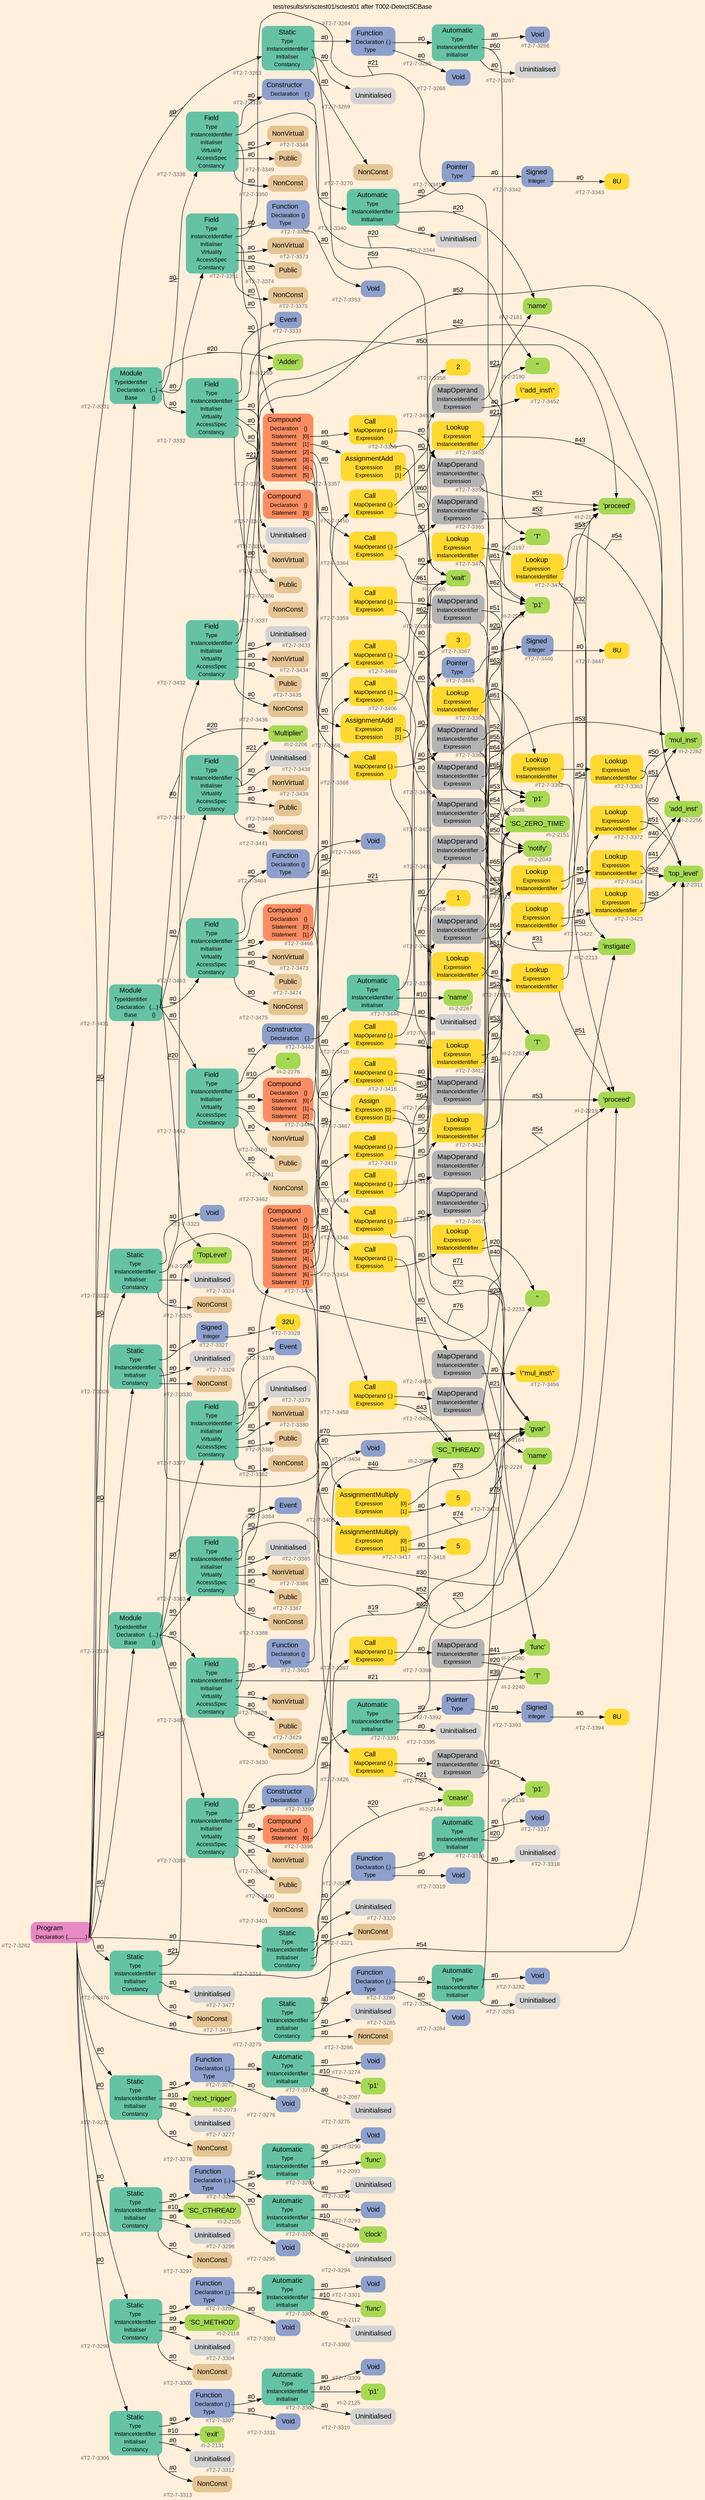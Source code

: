 digraph "test/results/sr/sctest01/sctest01 after T002-DetectSCBase" {
label = "test/results/sr/sctest01/sctest01 after T002-DetectSCBase"
labelloc = t
graph [
    rankdir = "LR"
    ranksep = 0.3
    bgcolor = antiquewhite1
    color = black
    fontcolor = black
    fontname = "Arial"
];
node [
    fontname = "Arial"
];
edge [
    fontname = "Arial"
];

// -------------------- node figure --------------------
// -------- block #T2-7-3262 ----------
"#T2-7-3262" [
    fillcolor = "/set28/4"
    xlabel = "#T2-7-3262"
    fontsize = "12"
    fontcolor = grey40
    shape = "plaintext"
    label = <<TABLE BORDER="0" CELLBORDER="0" CELLSPACING="0">
     <TR><TD><FONT COLOR="black" POINT-SIZE="15">Program</FONT></TD></TR>
     <TR><TD><FONT COLOR="black" POINT-SIZE="12">Declaration</FONT></TD><TD PORT="port0"><FONT COLOR="black" POINT-SIZE="12">{.............}</FONT></TD></TR>
    </TABLE>>
    style = "rounded,filled"
];

// -------- block #T2-7-3263 ----------
"#T2-7-3263" [
    fillcolor = "/set28/1"
    xlabel = "#T2-7-3263"
    fontsize = "12"
    fontcolor = grey40
    shape = "plaintext"
    label = <<TABLE BORDER="0" CELLBORDER="0" CELLSPACING="0">
     <TR><TD><FONT COLOR="black" POINT-SIZE="15">Static</FONT></TD></TR>
     <TR><TD><FONT COLOR="black" POINT-SIZE="12">Type</FONT></TD><TD PORT="port0"></TD></TR>
     <TR><TD><FONT COLOR="black" POINT-SIZE="12">InstanceIdentifier</FONT></TD><TD PORT="port1"></TD></TR>
     <TR><TD><FONT COLOR="black" POINT-SIZE="12">Initialiser</FONT></TD><TD PORT="port2"></TD></TR>
     <TR><TD><FONT COLOR="black" POINT-SIZE="12">Constancy</FONT></TD><TD PORT="port3"></TD></TR>
    </TABLE>>
    style = "rounded,filled"
];

// -------- block #T2-7-3264 ----------
"#T2-7-3264" [
    fillcolor = "/set28/3"
    xlabel = "#T2-7-3264"
    fontsize = "12"
    fontcolor = grey40
    shape = "plaintext"
    label = <<TABLE BORDER="0" CELLBORDER="0" CELLSPACING="0">
     <TR><TD><FONT COLOR="black" POINT-SIZE="15">Function</FONT></TD></TR>
     <TR><TD><FONT COLOR="black" POINT-SIZE="12">Declaration</FONT></TD><TD PORT="port0"><FONT COLOR="black" POINT-SIZE="12">{.}</FONT></TD></TR>
     <TR><TD><FONT COLOR="black" POINT-SIZE="12">Type</FONT></TD><TD PORT="port1"></TD></TR>
    </TABLE>>
    style = "rounded,filled"
];

// -------- block #T2-7-3265 ----------
"#T2-7-3265" [
    fillcolor = "/set28/1"
    xlabel = "#T2-7-3265"
    fontsize = "12"
    fontcolor = grey40
    shape = "plaintext"
    label = <<TABLE BORDER="0" CELLBORDER="0" CELLSPACING="0">
     <TR><TD><FONT COLOR="black" POINT-SIZE="15">Automatic</FONT></TD></TR>
     <TR><TD><FONT COLOR="black" POINT-SIZE="12">Type</FONT></TD><TD PORT="port0"></TD></TR>
     <TR><TD><FONT COLOR="black" POINT-SIZE="12">InstanceIdentifier</FONT></TD><TD PORT="port1"></TD></TR>
     <TR><TD><FONT COLOR="black" POINT-SIZE="12">Initialiser</FONT></TD><TD PORT="port2"></TD></TR>
    </TABLE>>
    style = "rounded,filled"
];

// -------- block #T2-7-3266 ----------
"#T2-7-3266" [
    fillcolor = "/set28/3"
    xlabel = "#T2-7-3266"
    fontsize = "12"
    fontcolor = grey40
    shape = "plaintext"
    label = <<TABLE BORDER="0" CELLBORDER="0" CELLSPACING="0">
     <TR><TD><FONT COLOR="black" POINT-SIZE="15">Void</FONT></TD></TR>
    </TABLE>>
    style = "rounded,filled"
];

// -------- block #I-2-2054 ----------
"#I-2-2054" [
    fillcolor = "/set28/5"
    xlabel = "#I-2-2054"
    fontsize = "12"
    fontcolor = grey40
    shape = "plaintext"
    label = <<TABLE BORDER="0" CELLBORDER="0" CELLSPACING="0">
     <TR><TD><FONT COLOR="black" POINT-SIZE="15">'p1'</FONT></TD></TR>
    </TABLE>>
    style = "rounded,filled"
];

// -------- block #T2-7-3267 ----------
"#T2-7-3267" [
    xlabel = "#T2-7-3267"
    fontsize = "12"
    fontcolor = grey40
    shape = "plaintext"
    label = <<TABLE BORDER="0" CELLBORDER="0" CELLSPACING="0">
     <TR><TD><FONT COLOR="black" POINT-SIZE="15">Uninitialised</FONT></TD></TR>
    </TABLE>>
    style = "rounded,filled"
];

// -------- block #T2-7-3268 ----------
"#T2-7-3268" [
    fillcolor = "/set28/3"
    xlabel = "#T2-7-3268"
    fontsize = "12"
    fontcolor = grey40
    shape = "plaintext"
    label = <<TABLE BORDER="0" CELLBORDER="0" CELLSPACING="0">
     <TR><TD><FONT COLOR="black" POINT-SIZE="15">Void</FONT></TD></TR>
    </TABLE>>
    style = "rounded,filled"
];

// -------- block #I-2-2060 ----------
"#I-2-2060" [
    fillcolor = "/set28/5"
    xlabel = "#I-2-2060"
    fontsize = "12"
    fontcolor = grey40
    shape = "plaintext"
    label = <<TABLE BORDER="0" CELLBORDER="0" CELLSPACING="0">
     <TR><TD><FONT COLOR="black" POINT-SIZE="15">'wait'</FONT></TD></TR>
    </TABLE>>
    style = "rounded,filled"
];

// -------- block #T2-7-3269 ----------
"#T2-7-3269" [
    xlabel = "#T2-7-3269"
    fontsize = "12"
    fontcolor = grey40
    shape = "plaintext"
    label = <<TABLE BORDER="0" CELLBORDER="0" CELLSPACING="0">
     <TR><TD><FONT COLOR="black" POINT-SIZE="15">Uninitialised</FONT></TD></TR>
    </TABLE>>
    style = "rounded,filled"
];

// -------- block #T2-7-3270 ----------
"#T2-7-3270" [
    fillcolor = "/set28/7"
    xlabel = "#T2-7-3270"
    fontsize = "12"
    fontcolor = grey40
    shape = "plaintext"
    label = <<TABLE BORDER="0" CELLBORDER="0" CELLSPACING="0">
     <TR><TD><FONT COLOR="black" POINT-SIZE="15">NonConst</FONT></TD></TR>
    </TABLE>>
    style = "rounded,filled"
];

// -------- block #T2-7-3271 ----------
"#T2-7-3271" [
    fillcolor = "/set28/1"
    xlabel = "#T2-7-3271"
    fontsize = "12"
    fontcolor = grey40
    shape = "plaintext"
    label = <<TABLE BORDER="0" CELLBORDER="0" CELLSPACING="0">
     <TR><TD><FONT COLOR="black" POINT-SIZE="15">Static</FONT></TD></TR>
     <TR><TD><FONT COLOR="black" POINT-SIZE="12">Type</FONT></TD><TD PORT="port0"></TD></TR>
     <TR><TD><FONT COLOR="black" POINT-SIZE="12">InstanceIdentifier</FONT></TD><TD PORT="port1"></TD></TR>
     <TR><TD><FONT COLOR="black" POINT-SIZE="12">Initialiser</FONT></TD><TD PORT="port2"></TD></TR>
     <TR><TD><FONT COLOR="black" POINT-SIZE="12">Constancy</FONT></TD><TD PORT="port3"></TD></TR>
    </TABLE>>
    style = "rounded,filled"
];

// -------- block #T2-7-3272 ----------
"#T2-7-3272" [
    fillcolor = "/set28/3"
    xlabel = "#T2-7-3272"
    fontsize = "12"
    fontcolor = grey40
    shape = "plaintext"
    label = <<TABLE BORDER="0" CELLBORDER="0" CELLSPACING="0">
     <TR><TD><FONT COLOR="black" POINT-SIZE="15">Function</FONT></TD></TR>
     <TR><TD><FONT COLOR="black" POINT-SIZE="12">Declaration</FONT></TD><TD PORT="port0"><FONT COLOR="black" POINT-SIZE="12">{.}</FONT></TD></TR>
     <TR><TD><FONT COLOR="black" POINT-SIZE="12">Type</FONT></TD><TD PORT="port1"></TD></TR>
    </TABLE>>
    style = "rounded,filled"
];

// -------- block #T2-7-3273 ----------
"#T2-7-3273" [
    fillcolor = "/set28/1"
    xlabel = "#T2-7-3273"
    fontsize = "12"
    fontcolor = grey40
    shape = "plaintext"
    label = <<TABLE BORDER="0" CELLBORDER="0" CELLSPACING="0">
     <TR><TD><FONT COLOR="black" POINT-SIZE="15">Automatic</FONT></TD></TR>
     <TR><TD><FONT COLOR="black" POINT-SIZE="12">Type</FONT></TD><TD PORT="port0"></TD></TR>
     <TR><TD><FONT COLOR="black" POINT-SIZE="12">InstanceIdentifier</FONT></TD><TD PORT="port1"></TD></TR>
     <TR><TD><FONT COLOR="black" POINT-SIZE="12">Initialiser</FONT></TD><TD PORT="port2"></TD></TR>
    </TABLE>>
    style = "rounded,filled"
];

// -------- block #T2-7-3274 ----------
"#T2-7-3274" [
    fillcolor = "/set28/3"
    xlabel = "#T2-7-3274"
    fontsize = "12"
    fontcolor = grey40
    shape = "plaintext"
    label = <<TABLE BORDER="0" CELLBORDER="0" CELLSPACING="0">
     <TR><TD><FONT COLOR="black" POINT-SIZE="15">Void</FONT></TD></TR>
    </TABLE>>
    style = "rounded,filled"
];

// -------- block #I-2-2067 ----------
"#I-2-2067" [
    fillcolor = "/set28/5"
    xlabel = "#I-2-2067"
    fontsize = "12"
    fontcolor = grey40
    shape = "plaintext"
    label = <<TABLE BORDER="0" CELLBORDER="0" CELLSPACING="0">
     <TR><TD><FONT COLOR="black" POINT-SIZE="15">'p1'</FONT></TD></TR>
    </TABLE>>
    style = "rounded,filled"
];

// -------- block #T2-7-3275 ----------
"#T2-7-3275" [
    xlabel = "#T2-7-3275"
    fontsize = "12"
    fontcolor = grey40
    shape = "plaintext"
    label = <<TABLE BORDER="0" CELLBORDER="0" CELLSPACING="0">
     <TR><TD><FONT COLOR="black" POINT-SIZE="15">Uninitialised</FONT></TD></TR>
    </TABLE>>
    style = "rounded,filled"
];

// -------- block #T2-7-3276 ----------
"#T2-7-3276" [
    fillcolor = "/set28/3"
    xlabel = "#T2-7-3276"
    fontsize = "12"
    fontcolor = grey40
    shape = "plaintext"
    label = <<TABLE BORDER="0" CELLBORDER="0" CELLSPACING="0">
     <TR><TD><FONT COLOR="black" POINT-SIZE="15">Void</FONT></TD></TR>
    </TABLE>>
    style = "rounded,filled"
];

// -------- block #I-2-2073 ----------
"#I-2-2073" [
    fillcolor = "/set28/5"
    xlabel = "#I-2-2073"
    fontsize = "12"
    fontcolor = grey40
    shape = "plaintext"
    label = <<TABLE BORDER="0" CELLBORDER="0" CELLSPACING="0">
     <TR><TD><FONT COLOR="black" POINT-SIZE="15">'next_trigger'</FONT></TD></TR>
    </TABLE>>
    style = "rounded,filled"
];

// -------- block #T2-7-3277 ----------
"#T2-7-3277" [
    xlabel = "#T2-7-3277"
    fontsize = "12"
    fontcolor = grey40
    shape = "plaintext"
    label = <<TABLE BORDER="0" CELLBORDER="0" CELLSPACING="0">
     <TR><TD><FONT COLOR="black" POINT-SIZE="15">Uninitialised</FONT></TD></TR>
    </TABLE>>
    style = "rounded,filled"
];

// -------- block #T2-7-3278 ----------
"#T2-7-3278" [
    fillcolor = "/set28/7"
    xlabel = "#T2-7-3278"
    fontsize = "12"
    fontcolor = grey40
    shape = "plaintext"
    label = <<TABLE BORDER="0" CELLBORDER="0" CELLSPACING="0">
     <TR><TD><FONT COLOR="black" POINT-SIZE="15">NonConst</FONT></TD></TR>
    </TABLE>>
    style = "rounded,filled"
];

// -------- block #T2-7-3279 ----------
"#T2-7-3279" [
    fillcolor = "/set28/1"
    xlabel = "#T2-7-3279"
    fontsize = "12"
    fontcolor = grey40
    shape = "plaintext"
    label = <<TABLE BORDER="0" CELLBORDER="0" CELLSPACING="0">
     <TR><TD><FONT COLOR="black" POINT-SIZE="15">Static</FONT></TD></TR>
     <TR><TD><FONT COLOR="black" POINT-SIZE="12">Type</FONT></TD><TD PORT="port0"></TD></TR>
     <TR><TD><FONT COLOR="black" POINT-SIZE="12">InstanceIdentifier</FONT></TD><TD PORT="port1"></TD></TR>
     <TR><TD><FONT COLOR="black" POINT-SIZE="12">Initialiser</FONT></TD><TD PORT="port2"></TD></TR>
     <TR><TD><FONT COLOR="black" POINT-SIZE="12">Constancy</FONT></TD><TD PORT="port3"></TD></TR>
    </TABLE>>
    style = "rounded,filled"
];

// -------- block #T2-7-3280 ----------
"#T2-7-3280" [
    fillcolor = "/set28/3"
    xlabel = "#T2-7-3280"
    fontsize = "12"
    fontcolor = grey40
    shape = "plaintext"
    label = <<TABLE BORDER="0" CELLBORDER="0" CELLSPACING="0">
     <TR><TD><FONT COLOR="black" POINT-SIZE="15">Function</FONT></TD></TR>
     <TR><TD><FONT COLOR="black" POINT-SIZE="12">Declaration</FONT></TD><TD PORT="port0"><FONT COLOR="black" POINT-SIZE="12">{.}</FONT></TD></TR>
     <TR><TD><FONT COLOR="black" POINT-SIZE="12">Type</FONT></TD><TD PORT="port1"></TD></TR>
    </TABLE>>
    style = "rounded,filled"
];

// -------- block #T2-7-3281 ----------
"#T2-7-3281" [
    fillcolor = "/set28/1"
    xlabel = "#T2-7-3281"
    fontsize = "12"
    fontcolor = grey40
    shape = "plaintext"
    label = <<TABLE BORDER="0" CELLBORDER="0" CELLSPACING="0">
     <TR><TD><FONT COLOR="black" POINT-SIZE="15">Automatic</FONT></TD></TR>
     <TR><TD><FONT COLOR="black" POINT-SIZE="12">Type</FONT></TD><TD PORT="port0"></TD></TR>
     <TR><TD><FONT COLOR="black" POINT-SIZE="12">InstanceIdentifier</FONT></TD><TD PORT="port1"></TD></TR>
     <TR><TD><FONT COLOR="black" POINT-SIZE="12">Initialiser</FONT></TD><TD PORT="port2"></TD></TR>
    </TABLE>>
    style = "rounded,filled"
];

// -------- block #T2-7-3282 ----------
"#T2-7-3282" [
    fillcolor = "/set28/3"
    xlabel = "#T2-7-3282"
    fontsize = "12"
    fontcolor = grey40
    shape = "plaintext"
    label = <<TABLE BORDER="0" CELLBORDER="0" CELLSPACING="0">
     <TR><TD><FONT COLOR="black" POINT-SIZE="15">Void</FONT></TD></TR>
    </TABLE>>
    style = "rounded,filled"
];

// -------- block #I-2-2080 ----------
"#I-2-2080" [
    fillcolor = "/set28/5"
    xlabel = "#I-2-2080"
    fontsize = "12"
    fontcolor = grey40
    shape = "plaintext"
    label = <<TABLE BORDER="0" CELLBORDER="0" CELLSPACING="0">
     <TR><TD><FONT COLOR="black" POINT-SIZE="15">'func'</FONT></TD></TR>
    </TABLE>>
    style = "rounded,filled"
];

// -------- block #T2-7-3283 ----------
"#T2-7-3283" [
    xlabel = "#T2-7-3283"
    fontsize = "12"
    fontcolor = grey40
    shape = "plaintext"
    label = <<TABLE BORDER="0" CELLBORDER="0" CELLSPACING="0">
     <TR><TD><FONT COLOR="black" POINT-SIZE="15">Uninitialised</FONT></TD></TR>
    </TABLE>>
    style = "rounded,filled"
];

// -------- block #T2-7-3284 ----------
"#T2-7-3284" [
    fillcolor = "/set28/3"
    xlabel = "#T2-7-3284"
    fontsize = "12"
    fontcolor = grey40
    shape = "plaintext"
    label = <<TABLE BORDER="0" CELLBORDER="0" CELLSPACING="0">
     <TR><TD><FONT COLOR="black" POINT-SIZE="15">Void</FONT></TD></TR>
    </TABLE>>
    style = "rounded,filled"
];

// -------- block #I-2-2086 ----------
"#I-2-2086" [
    fillcolor = "/set28/5"
    xlabel = "#I-2-2086"
    fontsize = "12"
    fontcolor = grey40
    shape = "plaintext"
    label = <<TABLE BORDER="0" CELLBORDER="0" CELLSPACING="0">
     <TR><TD><FONT COLOR="black" POINT-SIZE="15">'SC_THREAD'</FONT></TD></TR>
    </TABLE>>
    style = "rounded,filled"
];

// -------- block #T2-7-3285 ----------
"#T2-7-3285" [
    xlabel = "#T2-7-3285"
    fontsize = "12"
    fontcolor = grey40
    shape = "plaintext"
    label = <<TABLE BORDER="0" CELLBORDER="0" CELLSPACING="0">
     <TR><TD><FONT COLOR="black" POINT-SIZE="15">Uninitialised</FONT></TD></TR>
    </TABLE>>
    style = "rounded,filled"
];

// -------- block #T2-7-3286 ----------
"#T2-7-3286" [
    fillcolor = "/set28/7"
    xlabel = "#T2-7-3286"
    fontsize = "12"
    fontcolor = grey40
    shape = "plaintext"
    label = <<TABLE BORDER="0" CELLBORDER="0" CELLSPACING="0">
     <TR><TD><FONT COLOR="black" POINT-SIZE="15">NonConst</FONT></TD></TR>
    </TABLE>>
    style = "rounded,filled"
];

// -------- block #T2-7-3287 ----------
"#T2-7-3287" [
    fillcolor = "/set28/1"
    xlabel = "#T2-7-3287"
    fontsize = "12"
    fontcolor = grey40
    shape = "plaintext"
    label = <<TABLE BORDER="0" CELLBORDER="0" CELLSPACING="0">
     <TR><TD><FONT COLOR="black" POINT-SIZE="15">Static</FONT></TD></TR>
     <TR><TD><FONT COLOR="black" POINT-SIZE="12">Type</FONT></TD><TD PORT="port0"></TD></TR>
     <TR><TD><FONT COLOR="black" POINT-SIZE="12">InstanceIdentifier</FONT></TD><TD PORT="port1"></TD></TR>
     <TR><TD><FONT COLOR="black" POINT-SIZE="12">Initialiser</FONT></TD><TD PORT="port2"></TD></TR>
     <TR><TD><FONT COLOR="black" POINT-SIZE="12">Constancy</FONT></TD><TD PORT="port3"></TD></TR>
    </TABLE>>
    style = "rounded,filled"
];

// -------- block #T2-7-3288 ----------
"#T2-7-3288" [
    fillcolor = "/set28/3"
    xlabel = "#T2-7-3288"
    fontsize = "12"
    fontcolor = grey40
    shape = "plaintext"
    label = <<TABLE BORDER="0" CELLBORDER="0" CELLSPACING="0">
     <TR><TD><FONT COLOR="black" POINT-SIZE="15">Function</FONT></TD></TR>
     <TR><TD><FONT COLOR="black" POINT-SIZE="12">Declaration</FONT></TD><TD PORT="port0"><FONT COLOR="black" POINT-SIZE="12">{..}</FONT></TD></TR>
     <TR><TD><FONT COLOR="black" POINT-SIZE="12">Type</FONT></TD><TD PORT="port1"></TD></TR>
    </TABLE>>
    style = "rounded,filled"
];

// -------- block #T2-7-3289 ----------
"#T2-7-3289" [
    fillcolor = "/set28/1"
    xlabel = "#T2-7-3289"
    fontsize = "12"
    fontcolor = grey40
    shape = "plaintext"
    label = <<TABLE BORDER="0" CELLBORDER="0" CELLSPACING="0">
     <TR><TD><FONT COLOR="black" POINT-SIZE="15">Automatic</FONT></TD></TR>
     <TR><TD><FONT COLOR="black" POINT-SIZE="12">Type</FONT></TD><TD PORT="port0"></TD></TR>
     <TR><TD><FONT COLOR="black" POINT-SIZE="12">InstanceIdentifier</FONT></TD><TD PORT="port1"></TD></TR>
     <TR><TD><FONT COLOR="black" POINT-SIZE="12">Initialiser</FONT></TD><TD PORT="port2"></TD></TR>
    </TABLE>>
    style = "rounded,filled"
];

// -------- block #T2-7-3290 ----------
"#T2-7-3290" [
    fillcolor = "/set28/3"
    xlabel = "#T2-7-3290"
    fontsize = "12"
    fontcolor = grey40
    shape = "plaintext"
    label = <<TABLE BORDER="0" CELLBORDER="0" CELLSPACING="0">
     <TR><TD><FONT COLOR="black" POINT-SIZE="15">Void</FONT></TD></TR>
    </TABLE>>
    style = "rounded,filled"
];

// -------- block #I-2-2093 ----------
"#I-2-2093" [
    fillcolor = "/set28/5"
    xlabel = "#I-2-2093"
    fontsize = "12"
    fontcolor = grey40
    shape = "plaintext"
    label = <<TABLE BORDER="0" CELLBORDER="0" CELLSPACING="0">
     <TR><TD><FONT COLOR="black" POINT-SIZE="15">'func'</FONT></TD></TR>
    </TABLE>>
    style = "rounded,filled"
];

// -------- block #T2-7-3291 ----------
"#T2-7-3291" [
    xlabel = "#T2-7-3291"
    fontsize = "12"
    fontcolor = grey40
    shape = "plaintext"
    label = <<TABLE BORDER="0" CELLBORDER="0" CELLSPACING="0">
     <TR><TD><FONT COLOR="black" POINT-SIZE="15">Uninitialised</FONT></TD></TR>
    </TABLE>>
    style = "rounded,filled"
];

// -------- block #T2-7-3292 ----------
"#T2-7-3292" [
    fillcolor = "/set28/1"
    xlabel = "#T2-7-3292"
    fontsize = "12"
    fontcolor = grey40
    shape = "plaintext"
    label = <<TABLE BORDER="0" CELLBORDER="0" CELLSPACING="0">
     <TR><TD><FONT COLOR="black" POINT-SIZE="15">Automatic</FONT></TD></TR>
     <TR><TD><FONT COLOR="black" POINT-SIZE="12">Type</FONT></TD><TD PORT="port0"></TD></TR>
     <TR><TD><FONT COLOR="black" POINT-SIZE="12">InstanceIdentifier</FONT></TD><TD PORT="port1"></TD></TR>
     <TR><TD><FONT COLOR="black" POINT-SIZE="12">Initialiser</FONT></TD><TD PORT="port2"></TD></TR>
    </TABLE>>
    style = "rounded,filled"
];

// -------- block #T2-7-3293 ----------
"#T2-7-3293" [
    fillcolor = "/set28/3"
    xlabel = "#T2-7-3293"
    fontsize = "12"
    fontcolor = grey40
    shape = "plaintext"
    label = <<TABLE BORDER="0" CELLBORDER="0" CELLSPACING="0">
     <TR><TD><FONT COLOR="black" POINT-SIZE="15">Void</FONT></TD></TR>
    </TABLE>>
    style = "rounded,filled"
];

// -------- block #I-2-2099 ----------
"#I-2-2099" [
    fillcolor = "/set28/5"
    xlabel = "#I-2-2099"
    fontsize = "12"
    fontcolor = grey40
    shape = "plaintext"
    label = <<TABLE BORDER="0" CELLBORDER="0" CELLSPACING="0">
     <TR><TD><FONT COLOR="black" POINT-SIZE="15">'clock'</FONT></TD></TR>
    </TABLE>>
    style = "rounded,filled"
];

// -------- block #T2-7-3294 ----------
"#T2-7-3294" [
    xlabel = "#T2-7-3294"
    fontsize = "12"
    fontcolor = grey40
    shape = "plaintext"
    label = <<TABLE BORDER="0" CELLBORDER="0" CELLSPACING="0">
     <TR><TD><FONT COLOR="black" POINT-SIZE="15">Uninitialised</FONT></TD></TR>
    </TABLE>>
    style = "rounded,filled"
];

// -------- block #T2-7-3295 ----------
"#T2-7-3295" [
    fillcolor = "/set28/3"
    xlabel = "#T2-7-3295"
    fontsize = "12"
    fontcolor = grey40
    shape = "plaintext"
    label = <<TABLE BORDER="0" CELLBORDER="0" CELLSPACING="0">
     <TR><TD><FONT COLOR="black" POINT-SIZE="15">Void</FONT></TD></TR>
    </TABLE>>
    style = "rounded,filled"
];

// -------- block #I-2-2105 ----------
"#I-2-2105" [
    fillcolor = "/set28/5"
    xlabel = "#I-2-2105"
    fontsize = "12"
    fontcolor = grey40
    shape = "plaintext"
    label = <<TABLE BORDER="0" CELLBORDER="0" CELLSPACING="0">
     <TR><TD><FONT COLOR="black" POINT-SIZE="15">'SC_CTHREAD'</FONT></TD></TR>
    </TABLE>>
    style = "rounded,filled"
];

// -------- block #T2-7-3296 ----------
"#T2-7-3296" [
    xlabel = "#T2-7-3296"
    fontsize = "12"
    fontcolor = grey40
    shape = "plaintext"
    label = <<TABLE BORDER="0" CELLBORDER="0" CELLSPACING="0">
     <TR><TD><FONT COLOR="black" POINT-SIZE="15">Uninitialised</FONT></TD></TR>
    </TABLE>>
    style = "rounded,filled"
];

// -------- block #T2-7-3297 ----------
"#T2-7-3297" [
    fillcolor = "/set28/7"
    xlabel = "#T2-7-3297"
    fontsize = "12"
    fontcolor = grey40
    shape = "plaintext"
    label = <<TABLE BORDER="0" CELLBORDER="0" CELLSPACING="0">
     <TR><TD><FONT COLOR="black" POINT-SIZE="15">NonConst</FONT></TD></TR>
    </TABLE>>
    style = "rounded,filled"
];

// -------- block #T2-7-3298 ----------
"#T2-7-3298" [
    fillcolor = "/set28/1"
    xlabel = "#T2-7-3298"
    fontsize = "12"
    fontcolor = grey40
    shape = "plaintext"
    label = <<TABLE BORDER="0" CELLBORDER="0" CELLSPACING="0">
     <TR><TD><FONT COLOR="black" POINT-SIZE="15">Static</FONT></TD></TR>
     <TR><TD><FONT COLOR="black" POINT-SIZE="12">Type</FONT></TD><TD PORT="port0"></TD></TR>
     <TR><TD><FONT COLOR="black" POINT-SIZE="12">InstanceIdentifier</FONT></TD><TD PORT="port1"></TD></TR>
     <TR><TD><FONT COLOR="black" POINT-SIZE="12">Initialiser</FONT></TD><TD PORT="port2"></TD></TR>
     <TR><TD><FONT COLOR="black" POINT-SIZE="12">Constancy</FONT></TD><TD PORT="port3"></TD></TR>
    </TABLE>>
    style = "rounded,filled"
];

// -------- block #T2-7-3299 ----------
"#T2-7-3299" [
    fillcolor = "/set28/3"
    xlabel = "#T2-7-3299"
    fontsize = "12"
    fontcolor = grey40
    shape = "plaintext"
    label = <<TABLE BORDER="0" CELLBORDER="0" CELLSPACING="0">
     <TR><TD><FONT COLOR="black" POINT-SIZE="15">Function</FONT></TD></TR>
     <TR><TD><FONT COLOR="black" POINT-SIZE="12">Declaration</FONT></TD><TD PORT="port0"><FONT COLOR="black" POINT-SIZE="12">{.}</FONT></TD></TR>
     <TR><TD><FONT COLOR="black" POINT-SIZE="12">Type</FONT></TD><TD PORT="port1"></TD></TR>
    </TABLE>>
    style = "rounded,filled"
];

// -------- block #T2-7-3300 ----------
"#T2-7-3300" [
    fillcolor = "/set28/1"
    xlabel = "#T2-7-3300"
    fontsize = "12"
    fontcolor = grey40
    shape = "plaintext"
    label = <<TABLE BORDER="0" CELLBORDER="0" CELLSPACING="0">
     <TR><TD><FONT COLOR="black" POINT-SIZE="15">Automatic</FONT></TD></TR>
     <TR><TD><FONT COLOR="black" POINT-SIZE="12">Type</FONT></TD><TD PORT="port0"></TD></TR>
     <TR><TD><FONT COLOR="black" POINT-SIZE="12">InstanceIdentifier</FONT></TD><TD PORT="port1"></TD></TR>
     <TR><TD><FONT COLOR="black" POINT-SIZE="12">Initialiser</FONT></TD><TD PORT="port2"></TD></TR>
    </TABLE>>
    style = "rounded,filled"
];

// -------- block #T2-7-3301 ----------
"#T2-7-3301" [
    fillcolor = "/set28/3"
    xlabel = "#T2-7-3301"
    fontsize = "12"
    fontcolor = grey40
    shape = "plaintext"
    label = <<TABLE BORDER="0" CELLBORDER="0" CELLSPACING="0">
     <TR><TD><FONT COLOR="black" POINT-SIZE="15">Void</FONT></TD></TR>
    </TABLE>>
    style = "rounded,filled"
];

// -------- block #I-2-2112 ----------
"#I-2-2112" [
    fillcolor = "/set28/5"
    xlabel = "#I-2-2112"
    fontsize = "12"
    fontcolor = grey40
    shape = "plaintext"
    label = <<TABLE BORDER="0" CELLBORDER="0" CELLSPACING="0">
     <TR><TD><FONT COLOR="black" POINT-SIZE="15">'func'</FONT></TD></TR>
    </TABLE>>
    style = "rounded,filled"
];

// -------- block #T2-7-3302 ----------
"#T2-7-3302" [
    xlabel = "#T2-7-3302"
    fontsize = "12"
    fontcolor = grey40
    shape = "plaintext"
    label = <<TABLE BORDER="0" CELLBORDER="0" CELLSPACING="0">
     <TR><TD><FONT COLOR="black" POINT-SIZE="15">Uninitialised</FONT></TD></TR>
    </TABLE>>
    style = "rounded,filled"
];

// -------- block #T2-7-3303 ----------
"#T2-7-3303" [
    fillcolor = "/set28/3"
    xlabel = "#T2-7-3303"
    fontsize = "12"
    fontcolor = grey40
    shape = "plaintext"
    label = <<TABLE BORDER="0" CELLBORDER="0" CELLSPACING="0">
     <TR><TD><FONT COLOR="black" POINT-SIZE="15">Void</FONT></TD></TR>
    </TABLE>>
    style = "rounded,filled"
];

// -------- block #I-2-2118 ----------
"#I-2-2118" [
    fillcolor = "/set28/5"
    xlabel = "#I-2-2118"
    fontsize = "12"
    fontcolor = grey40
    shape = "plaintext"
    label = <<TABLE BORDER="0" CELLBORDER="0" CELLSPACING="0">
     <TR><TD><FONT COLOR="black" POINT-SIZE="15">'SC_METHOD'</FONT></TD></TR>
    </TABLE>>
    style = "rounded,filled"
];

// -------- block #T2-7-3304 ----------
"#T2-7-3304" [
    xlabel = "#T2-7-3304"
    fontsize = "12"
    fontcolor = grey40
    shape = "plaintext"
    label = <<TABLE BORDER="0" CELLBORDER="0" CELLSPACING="0">
     <TR><TD><FONT COLOR="black" POINT-SIZE="15">Uninitialised</FONT></TD></TR>
    </TABLE>>
    style = "rounded,filled"
];

// -------- block #T2-7-3305 ----------
"#T2-7-3305" [
    fillcolor = "/set28/7"
    xlabel = "#T2-7-3305"
    fontsize = "12"
    fontcolor = grey40
    shape = "plaintext"
    label = <<TABLE BORDER="0" CELLBORDER="0" CELLSPACING="0">
     <TR><TD><FONT COLOR="black" POINT-SIZE="15">NonConst</FONT></TD></TR>
    </TABLE>>
    style = "rounded,filled"
];

// -------- block #T2-7-3306 ----------
"#T2-7-3306" [
    fillcolor = "/set28/1"
    xlabel = "#T2-7-3306"
    fontsize = "12"
    fontcolor = grey40
    shape = "plaintext"
    label = <<TABLE BORDER="0" CELLBORDER="0" CELLSPACING="0">
     <TR><TD><FONT COLOR="black" POINT-SIZE="15">Static</FONT></TD></TR>
     <TR><TD><FONT COLOR="black" POINT-SIZE="12">Type</FONT></TD><TD PORT="port0"></TD></TR>
     <TR><TD><FONT COLOR="black" POINT-SIZE="12">InstanceIdentifier</FONT></TD><TD PORT="port1"></TD></TR>
     <TR><TD><FONT COLOR="black" POINT-SIZE="12">Initialiser</FONT></TD><TD PORT="port2"></TD></TR>
     <TR><TD><FONT COLOR="black" POINT-SIZE="12">Constancy</FONT></TD><TD PORT="port3"></TD></TR>
    </TABLE>>
    style = "rounded,filled"
];

// -------- block #T2-7-3307 ----------
"#T2-7-3307" [
    fillcolor = "/set28/3"
    xlabel = "#T2-7-3307"
    fontsize = "12"
    fontcolor = grey40
    shape = "plaintext"
    label = <<TABLE BORDER="0" CELLBORDER="0" CELLSPACING="0">
     <TR><TD><FONT COLOR="black" POINT-SIZE="15">Function</FONT></TD></TR>
     <TR><TD><FONT COLOR="black" POINT-SIZE="12">Declaration</FONT></TD><TD PORT="port0"><FONT COLOR="black" POINT-SIZE="12">{.}</FONT></TD></TR>
     <TR><TD><FONT COLOR="black" POINT-SIZE="12">Type</FONT></TD><TD PORT="port1"></TD></TR>
    </TABLE>>
    style = "rounded,filled"
];

// -------- block #T2-7-3308 ----------
"#T2-7-3308" [
    fillcolor = "/set28/1"
    xlabel = "#T2-7-3308"
    fontsize = "12"
    fontcolor = grey40
    shape = "plaintext"
    label = <<TABLE BORDER="0" CELLBORDER="0" CELLSPACING="0">
     <TR><TD><FONT COLOR="black" POINT-SIZE="15">Automatic</FONT></TD></TR>
     <TR><TD><FONT COLOR="black" POINT-SIZE="12">Type</FONT></TD><TD PORT="port0"></TD></TR>
     <TR><TD><FONT COLOR="black" POINT-SIZE="12">InstanceIdentifier</FONT></TD><TD PORT="port1"></TD></TR>
     <TR><TD><FONT COLOR="black" POINT-SIZE="12">Initialiser</FONT></TD><TD PORT="port2"></TD></TR>
    </TABLE>>
    style = "rounded,filled"
];

// -------- block #T2-7-3309 ----------
"#T2-7-3309" [
    fillcolor = "/set28/3"
    xlabel = "#T2-7-3309"
    fontsize = "12"
    fontcolor = grey40
    shape = "plaintext"
    label = <<TABLE BORDER="0" CELLBORDER="0" CELLSPACING="0">
     <TR><TD><FONT COLOR="black" POINT-SIZE="15">Void</FONT></TD></TR>
    </TABLE>>
    style = "rounded,filled"
];

// -------- block #I-2-2125 ----------
"#I-2-2125" [
    fillcolor = "/set28/5"
    xlabel = "#I-2-2125"
    fontsize = "12"
    fontcolor = grey40
    shape = "plaintext"
    label = <<TABLE BORDER="0" CELLBORDER="0" CELLSPACING="0">
     <TR><TD><FONT COLOR="black" POINT-SIZE="15">'p1'</FONT></TD></TR>
    </TABLE>>
    style = "rounded,filled"
];

// -------- block #T2-7-3310 ----------
"#T2-7-3310" [
    xlabel = "#T2-7-3310"
    fontsize = "12"
    fontcolor = grey40
    shape = "plaintext"
    label = <<TABLE BORDER="0" CELLBORDER="0" CELLSPACING="0">
     <TR><TD><FONT COLOR="black" POINT-SIZE="15">Uninitialised</FONT></TD></TR>
    </TABLE>>
    style = "rounded,filled"
];

// -------- block #T2-7-3311 ----------
"#T2-7-3311" [
    fillcolor = "/set28/3"
    xlabel = "#T2-7-3311"
    fontsize = "12"
    fontcolor = grey40
    shape = "plaintext"
    label = <<TABLE BORDER="0" CELLBORDER="0" CELLSPACING="0">
     <TR><TD><FONT COLOR="black" POINT-SIZE="15">Void</FONT></TD></TR>
    </TABLE>>
    style = "rounded,filled"
];

// -------- block #I-2-2131 ----------
"#I-2-2131" [
    fillcolor = "/set28/5"
    xlabel = "#I-2-2131"
    fontsize = "12"
    fontcolor = grey40
    shape = "plaintext"
    label = <<TABLE BORDER="0" CELLBORDER="0" CELLSPACING="0">
     <TR><TD><FONT COLOR="black" POINT-SIZE="15">'exit'</FONT></TD></TR>
    </TABLE>>
    style = "rounded,filled"
];

// -------- block #T2-7-3312 ----------
"#T2-7-3312" [
    xlabel = "#T2-7-3312"
    fontsize = "12"
    fontcolor = grey40
    shape = "plaintext"
    label = <<TABLE BORDER="0" CELLBORDER="0" CELLSPACING="0">
     <TR><TD><FONT COLOR="black" POINT-SIZE="15">Uninitialised</FONT></TD></TR>
    </TABLE>>
    style = "rounded,filled"
];

// -------- block #T2-7-3313 ----------
"#T2-7-3313" [
    fillcolor = "/set28/7"
    xlabel = "#T2-7-3313"
    fontsize = "12"
    fontcolor = grey40
    shape = "plaintext"
    label = <<TABLE BORDER="0" CELLBORDER="0" CELLSPACING="0">
     <TR><TD><FONT COLOR="black" POINT-SIZE="15">NonConst</FONT></TD></TR>
    </TABLE>>
    style = "rounded,filled"
];

// -------- block #T2-7-3314 ----------
"#T2-7-3314" [
    fillcolor = "/set28/1"
    xlabel = "#T2-7-3314"
    fontsize = "12"
    fontcolor = grey40
    shape = "plaintext"
    label = <<TABLE BORDER="0" CELLBORDER="0" CELLSPACING="0">
     <TR><TD><FONT COLOR="black" POINT-SIZE="15">Static</FONT></TD></TR>
     <TR><TD><FONT COLOR="black" POINT-SIZE="12">Type</FONT></TD><TD PORT="port0"></TD></TR>
     <TR><TD><FONT COLOR="black" POINT-SIZE="12">InstanceIdentifier</FONT></TD><TD PORT="port1"></TD></TR>
     <TR><TD><FONT COLOR="black" POINT-SIZE="12">Initialiser</FONT></TD><TD PORT="port2"></TD></TR>
     <TR><TD><FONT COLOR="black" POINT-SIZE="12">Constancy</FONT></TD><TD PORT="port3"></TD></TR>
    </TABLE>>
    style = "rounded,filled"
];

// -------- block #T2-7-3315 ----------
"#T2-7-3315" [
    fillcolor = "/set28/3"
    xlabel = "#T2-7-3315"
    fontsize = "12"
    fontcolor = grey40
    shape = "plaintext"
    label = <<TABLE BORDER="0" CELLBORDER="0" CELLSPACING="0">
     <TR><TD><FONT COLOR="black" POINT-SIZE="15">Function</FONT></TD></TR>
     <TR><TD><FONT COLOR="black" POINT-SIZE="12">Declaration</FONT></TD><TD PORT="port0"><FONT COLOR="black" POINT-SIZE="12">{.}</FONT></TD></TR>
     <TR><TD><FONT COLOR="black" POINT-SIZE="12">Type</FONT></TD><TD PORT="port1"></TD></TR>
    </TABLE>>
    style = "rounded,filled"
];

// -------- block #T2-7-3316 ----------
"#T2-7-3316" [
    fillcolor = "/set28/1"
    xlabel = "#T2-7-3316"
    fontsize = "12"
    fontcolor = grey40
    shape = "plaintext"
    label = <<TABLE BORDER="0" CELLBORDER="0" CELLSPACING="0">
     <TR><TD><FONT COLOR="black" POINT-SIZE="15">Automatic</FONT></TD></TR>
     <TR><TD><FONT COLOR="black" POINT-SIZE="12">Type</FONT></TD><TD PORT="port0"></TD></TR>
     <TR><TD><FONT COLOR="black" POINT-SIZE="12">InstanceIdentifier</FONT></TD><TD PORT="port1"></TD></TR>
     <TR><TD><FONT COLOR="black" POINT-SIZE="12">Initialiser</FONT></TD><TD PORT="port2"></TD></TR>
    </TABLE>>
    style = "rounded,filled"
];

// -------- block #T2-7-3317 ----------
"#T2-7-3317" [
    fillcolor = "/set28/3"
    xlabel = "#T2-7-3317"
    fontsize = "12"
    fontcolor = grey40
    shape = "plaintext"
    label = <<TABLE BORDER="0" CELLBORDER="0" CELLSPACING="0">
     <TR><TD><FONT COLOR="black" POINT-SIZE="15">Void</FONT></TD></TR>
    </TABLE>>
    style = "rounded,filled"
];

// -------- block #I-2-2138 ----------
"#I-2-2138" [
    fillcolor = "/set28/5"
    xlabel = "#I-2-2138"
    fontsize = "12"
    fontcolor = grey40
    shape = "plaintext"
    label = <<TABLE BORDER="0" CELLBORDER="0" CELLSPACING="0">
     <TR><TD><FONT COLOR="black" POINT-SIZE="15">'p1'</FONT></TD></TR>
    </TABLE>>
    style = "rounded,filled"
];

// -------- block #T2-7-3318 ----------
"#T2-7-3318" [
    xlabel = "#T2-7-3318"
    fontsize = "12"
    fontcolor = grey40
    shape = "plaintext"
    label = <<TABLE BORDER="0" CELLBORDER="0" CELLSPACING="0">
     <TR><TD><FONT COLOR="black" POINT-SIZE="15">Uninitialised</FONT></TD></TR>
    </TABLE>>
    style = "rounded,filled"
];

// -------- block #T2-7-3319 ----------
"#T2-7-3319" [
    fillcolor = "/set28/3"
    xlabel = "#T2-7-3319"
    fontsize = "12"
    fontcolor = grey40
    shape = "plaintext"
    label = <<TABLE BORDER="0" CELLBORDER="0" CELLSPACING="0">
     <TR><TD><FONT COLOR="black" POINT-SIZE="15">Void</FONT></TD></TR>
    </TABLE>>
    style = "rounded,filled"
];

// -------- block #I-2-2144 ----------
"#I-2-2144" [
    fillcolor = "/set28/5"
    xlabel = "#I-2-2144"
    fontsize = "12"
    fontcolor = grey40
    shape = "plaintext"
    label = <<TABLE BORDER="0" CELLBORDER="0" CELLSPACING="0">
     <TR><TD><FONT COLOR="black" POINT-SIZE="15">'cease'</FONT></TD></TR>
    </TABLE>>
    style = "rounded,filled"
];

// -------- block #T2-7-3320 ----------
"#T2-7-3320" [
    xlabel = "#T2-7-3320"
    fontsize = "12"
    fontcolor = grey40
    shape = "plaintext"
    label = <<TABLE BORDER="0" CELLBORDER="0" CELLSPACING="0">
     <TR><TD><FONT COLOR="black" POINT-SIZE="15">Uninitialised</FONT></TD></TR>
    </TABLE>>
    style = "rounded,filled"
];

// -------- block #T2-7-3321 ----------
"#T2-7-3321" [
    fillcolor = "/set28/7"
    xlabel = "#T2-7-3321"
    fontsize = "12"
    fontcolor = grey40
    shape = "plaintext"
    label = <<TABLE BORDER="0" CELLBORDER="0" CELLSPACING="0">
     <TR><TD><FONT COLOR="black" POINT-SIZE="15">NonConst</FONT></TD></TR>
    </TABLE>>
    style = "rounded,filled"
];

// -------- block #T2-7-3322 ----------
"#T2-7-3322" [
    fillcolor = "/set28/1"
    xlabel = "#T2-7-3322"
    fontsize = "12"
    fontcolor = grey40
    shape = "plaintext"
    label = <<TABLE BORDER="0" CELLBORDER="0" CELLSPACING="0">
     <TR><TD><FONT COLOR="black" POINT-SIZE="15">Static</FONT></TD></TR>
     <TR><TD><FONT COLOR="black" POINT-SIZE="12">Type</FONT></TD><TD PORT="port0"></TD></TR>
     <TR><TD><FONT COLOR="black" POINT-SIZE="12">InstanceIdentifier</FONT></TD><TD PORT="port1"></TD></TR>
     <TR><TD><FONT COLOR="black" POINT-SIZE="12">Initialiser</FONT></TD><TD PORT="port2"></TD></TR>
     <TR><TD><FONT COLOR="black" POINT-SIZE="12">Constancy</FONT></TD><TD PORT="port3"></TD></TR>
    </TABLE>>
    style = "rounded,filled"
];

// -------- block #T2-7-3323 ----------
"#T2-7-3323" [
    fillcolor = "/set28/3"
    xlabel = "#T2-7-3323"
    fontsize = "12"
    fontcolor = grey40
    shape = "plaintext"
    label = <<TABLE BORDER="0" CELLBORDER="0" CELLSPACING="0">
     <TR><TD><FONT COLOR="black" POINT-SIZE="15">Void</FONT></TD></TR>
    </TABLE>>
    style = "rounded,filled"
];

// -------- block #I-2-2151 ----------
"#I-2-2151" [
    fillcolor = "/set28/5"
    xlabel = "#I-2-2151"
    fontsize = "12"
    fontcolor = grey40
    shape = "plaintext"
    label = <<TABLE BORDER="0" CELLBORDER="0" CELLSPACING="0">
     <TR><TD><FONT COLOR="black" POINT-SIZE="15">'SC_ZERO_TIME'</FONT></TD></TR>
    </TABLE>>
    style = "rounded,filled"
];

// -------- block #T2-7-3324 ----------
"#T2-7-3324" [
    xlabel = "#T2-7-3324"
    fontsize = "12"
    fontcolor = grey40
    shape = "plaintext"
    label = <<TABLE BORDER="0" CELLBORDER="0" CELLSPACING="0">
     <TR><TD><FONT COLOR="black" POINT-SIZE="15">Uninitialised</FONT></TD></TR>
    </TABLE>>
    style = "rounded,filled"
];

// -------- block #T2-7-3325 ----------
"#T2-7-3325" [
    fillcolor = "/set28/7"
    xlabel = "#T2-7-3325"
    fontsize = "12"
    fontcolor = grey40
    shape = "plaintext"
    label = <<TABLE BORDER="0" CELLBORDER="0" CELLSPACING="0">
     <TR><TD><FONT COLOR="black" POINT-SIZE="15">NonConst</FONT></TD></TR>
    </TABLE>>
    style = "rounded,filled"
];

// -------- block #T2-7-3326 ----------
"#T2-7-3326" [
    fillcolor = "/set28/1"
    xlabel = "#T2-7-3326"
    fontsize = "12"
    fontcolor = grey40
    shape = "plaintext"
    label = <<TABLE BORDER="0" CELLBORDER="0" CELLSPACING="0">
     <TR><TD><FONT COLOR="black" POINT-SIZE="15">Static</FONT></TD></TR>
     <TR><TD><FONT COLOR="black" POINT-SIZE="12">Type</FONT></TD><TD PORT="port0"></TD></TR>
     <TR><TD><FONT COLOR="black" POINT-SIZE="12">InstanceIdentifier</FONT></TD><TD PORT="port1"></TD></TR>
     <TR><TD><FONT COLOR="black" POINT-SIZE="12">Initialiser</FONT></TD><TD PORT="port2"></TD></TR>
     <TR><TD><FONT COLOR="black" POINT-SIZE="12">Constancy</FONT></TD><TD PORT="port3"></TD></TR>
    </TABLE>>
    style = "rounded,filled"
];

// -------- block #T2-7-3327 ----------
"#T2-7-3327" [
    fillcolor = "/set28/3"
    xlabel = "#T2-7-3327"
    fontsize = "12"
    fontcolor = grey40
    shape = "plaintext"
    label = <<TABLE BORDER="0" CELLBORDER="0" CELLSPACING="0">
     <TR><TD><FONT COLOR="black" POINT-SIZE="15">Signed</FONT></TD></TR>
     <TR><TD><FONT COLOR="black" POINT-SIZE="12">Integer</FONT></TD><TD PORT="port0"></TD></TR>
    </TABLE>>
    style = "rounded,filled"
];

// -------- block #T2-7-3328 ----------
"#T2-7-3328" [
    fillcolor = "/set28/6"
    xlabel = "#T2-7-3328"
    fontsize = "12"
    fontcolor = grey40
    shape = "plaintext"
    label = <<TABLE BORDER="0" CELLBORDER="0" CELLSPACING="0">
     <TR><TD><FONT COLOR="black" POINT-SIZE="15">32U</FONT></TD></TR>
    </TABLE>>
    style = "rounded,filled"
];

// -------- block #I-2-2164 ----------
"#I-2-2164" [
    fillcolor = "/set28/5"
    xlabel = "#I-2-2164"
    fontsize = "12"
    fontcolor = grey40
    shape = "plaintext"
    label = <<TABLE BORDER="0" CELLBORDER="0" CELLSPACING="0">
     <TR><TD><FONT COLOR="black" POINT-SIZE="15">'gvar'</FONT></TD></TR>
    </TABLE>>
    style = "rounded,filled"
];

// -------- block #T2-7-3329 ----------
"#T2-7-3329" [
    xlabel = "#T2-7-3329"
    fontsize = "12"
    fontcolor = grey40
    shape = "plaintext"
    label = <<TABLE BORDER="0" CELLBORDER="0" CELLSPACING="0">
     <TR><TD><FONT COLOR="black" POINT-SIZE="15">Uninitialised</FONT></TD></TR>
    </TABLE>>
    style = "rounded,filled"
];

// -------- block #T2-7-3330 ----------
"#T2-7-3330" [
    fillcolor = "/set28/7"
    xlabel = "#T2-7-3330"
    fontsize = "12"
    fontcolor = grey40
    shape = "plaintext"
    label = <<TABLE BORDER="0" CELLBORDER="0" CELLSPACING="0">
     <TR><TD><FONT COLOR="black" POINT-SIZE="15">NonConst</FONT></TD></TR>
    </TABLE>>
    style = "rounded,filled"
];

// -------- block #T2-7-3331 ----------
"#T2-7-3331" [
    fillcolor = "/set28/1"
    xlabel = "#T2-7-3331"
    fontsize = "12"
    fontcolor = grey40
    shape = "plaintext"
    label = <<TABLE BORDER="0" CELLBORDER="0" CELLSPACING="0">
     <TR><TD><FONT COLOR="black" POINT-SIZE="15">Module</FONT></TD></TR>
     <TR><TD><FONT COLOR="black" POINT-SIZE="12">TypeIdentifier</FONT></TD><TD PORT="port0"></TD></TR>
     <TR><TD><FONT COLOR="black" POINT-SIZE="12">Declaration</FONT></TD><TD PORT="port1"><FONT COLOR="black" POINT-SIZE="12">{...}</FONT></TD></TR>
     <TR><TD><FONT COLOR="black" POINT-SIZE="12">Base</FONT></TD><TD PORT="port2"><FONT COLOR="black" POINT-SIZE="12">{}</FONT></TD></TR>
    </TABLE>>
    style = "rounded,filled"
];

// -------- block #I-2-2169 ----------
"#I-2-2169" [
    fillcolor = "/set28/5"
    xlabel = "#I-2-2169"
    fontsize = "12"
    fontcolor = grey40
    shape = "plaintext"
    label = <<TABLE BORDER="0" CELLBORDER="0" CELLSPACING="0">
     <TR><TD><FONT COLOR="black" POINT-SIZE="15">'Adder'</FONT></TD></TR>
    </TABLE>>
    style = "rounded,filled"
];

// -------- block #T2-7-3332 ----------
"#T2-7-3332" [
    fillcolor = "/set28/1"
    xlabel = "#T2-7-3332"
    fontsize = "12"
    fontcolor = grey40
    shape = "plaintext"
    label = <<TABLE BORDER="0" CELLBORDER="0" CELLSPACING="0">
     <TR><TD><FONT COLOR="black" POINT-SIZE="15">Field</FONT></TD></TR>
     <TR><TD><FONT COLOR="black" POINT-SIZE="12">Type</FONT></TD><TD PORT="port0"></TD></TR>
     <TR><TD><FONT COLOR="black" POINT-SIZE="12">InstanceIdentifier</FONT></TD><TD PORT="port1"></TD></TR>
     <TR><TD><FONT COLOR="black" POINT-SIZE="12">Initialiser</FONT></TD><TD PORT="port2"></TD></TR>
     <TR><TD><FONT COLOR="black" POINT-SIZE="12">Virtuality</FONT></TD><TD PORT="port3"></TD></TR>
     <TR><TD><FONT COLOR="black" POINT-SIZE="12">AccessSpec</FONT></TD><TD PORT="port4"></TD></TR>
     <TR><TD><FONT COLOR="black" POINT-SIZE="12">Constancy</FONT></TD><TD PORT="port5"></TD></TR>
    </TABLE>>
    style = "rounded,filled"
];

// -------- block #T2-7-3333 ----------
"#T2-7-3333" [
    fillcolor = "/set28/3"
    xlabel = "#T2-7-3333"
    fontsize = "12"
    fontcolor = grey40
    shape = "plaintext"
    label = <<TABLE BORDER="0" CELLBORDER="0" CELLSPACING="0">
     <TR><TD><FONT COLOR="black" POINT-SIZE="15">Event</FONT></TD></TR>
    </TABLE>>
    style = "rounded,filled"
];

// -------- block #I-2-2176 ----------
"#I-2-2176" [
    fillcolor = "/set28/5"
    xlabel = "#I-2-2176"
    fontsize = "12"
    fontcolor = grey40
    shape = "plaintext"
    label = <<TABLE BORDER="0" CELLBORDER="0" CELLSPACING="0">
     <TR><TD><FONT COLOR="black" POINT-SIZE="15">'proceed'</FONT></TD></TR>
    </TABLE>>
    style = "rounded,filled"
];

// -------- block #T2-7-3334 ----------
"#T2-7-3334" [
    xlabel = "#T2-7-3334"
    fontsize = "12"
    fontcolor = grey40
    shape = "plaintext"
    label = <<TABLE BORDER="0" CELLBORDER="0" CELLSPACING="0">
     <TR><TD><FONT COLOR="black" POINT-SIZE="15">Uninitialised</FONT></TD></TR>
    </TABLE>>
    style = "rounded,filled"
];

// -------- block #T2-7-3335 ----------
"#T2-7-3335" [
    fillcolor = "/set28/7"
    xlabel = "#T2-7-3335"
    fontsize = "12"
    fontcolor = grey40
    shape = "plaintext"
    label = <<TABLE BORDER="0" CELLBORDER="0" CELLSPACING="0">
     <TR><TD><FONT COLOR="black" POINT-SIZE="15">NonVirtual</FONT></TD></TR>
    </TABLE>>
    style = "rounded,filled"
];

// -------- block #T2-7-3336 ----------
"#T2-7-3336" [
    fillcolor = "/set28/7"
    xlabel = "#T2-7-3336"
    fontsize = "12"
    fontcolor = grey40
    shape = "plaintext"
    label = <<TABLE BORDER="0" CELLBORDER="0" CELLSPACING="0">
     <TR><TD><FONT COLOR="black" POINT-SIZE="15">Public</FONT></TD></TR>
    </TABLE>>
    style = "rounded,filled"
];

// -------- block #T2-7-3337 ----------
"#T2-7-3337" [
    fillcolor = "/set28/7"
    xlabel = "#T2-7-3337"
    fontsize = "12"
    fontcolor = grey40
    shape = "plaintext"
    label = <<TABLE BORDER="0" CELLBORDER="0" CELLSPACING="0">
     <TR><TD><FONT COLOR="black" POINT-SIZE="15">NonConst</FONT></TD></TR>
    </TABLE>>
    style = "rounded,filled"
];

// -------- block #T2-7-3338 ----------
"#T2-7-3338" [
    fillcolor = "/set28/1"
    xlabel = "#T2-7-3338"
    fontsize = "12"
    fontcolor = grey40
    shape = "plaintext"
    label = <<TABLE BORDER="0" CELLBORDER="0" CELLSPACING="0">
     <TR><TD><FONT COLOR="black" POINT-SIZE="15">Field</FONT></TD></TR>
     <TR><TD><FONT COLOR="black" POINT-SIZE="12">Type</FONT></TD><TD PORT="port0"></TD></TR>
     <TR><TD><FONT COLOR="black" POINT-SIZE="12">InstanceIdentifier</FONT></TD><TD PORT="port1"></TD></TR>
     <TR><TD><FONT COLOR="black" POINT-SIZE="12">Initialiser</FONT></TD><TD PORT="port2"></TD></TR>
     <TR><TD><FONT COLOR="black" POINT-SIZE="12">Virtuality</FONT></TD><TD PORT="port3"></TD></TR>
     <TR><TD><FONT COLOR="black" POINT-SIZE="12">AccessSpec</FONT></TD><TD PORT="port4"></TD></TR>
     <TR><TD><FONT COLOR="black" POINT-SIZE="12">Constancy</FONT></TD><TD PORT="port5"></TD></TR>
    </TABLE>>
    style = "rounded,filled"
];

// -------- block #T2-7-3339 ----------
"#T2-7-3339" [
    fillcolor = "/set28/3"
    xlabel = "#T2-7-3339"
    fontsize = "12"
    fontcolor = grey40
    shape = "plaintext"
    label = <<TABLE BORDER="0" CELLBORDER="0" CELLSPACING="0">
     <TR><TD><FONT COLOR="black" POINT-SIZE="15">Constructor</FONT></TD></TR>
     <TR><TD><FONT COLOR="black" POINT-SIZE="12">Declaration</FONT></TD><TD PORT="port0"><FONT COLOR="black" POINT-SIZE="12">{.}</FONT></TD></TR>
    </TABLE>>
    style = "rounded,filled"
];

// -------- block #T2-7-3340 ----------
"#T2-7-3340" [
    fillcolor = "/set28/1"
    xlabel = "#T2-7-3340"
    fontsize = "12"
    fontcolor = grey40
    shape = "plaintext"
    label = <<TABLE BORDER="0" CELLBORDER="0" CELLSPACING="0">
     <TR><TD><FONT COLOR="black" POINT-SIZE="15">Automatic</FONT></TD></TR>
     <TR><TD><FONT COLOR="black" POINT-SIZE="12">Type</FONT></TD><TD PORT="port0"></TD></TR>
     <TR><TD><FONT COLOR="black" POINT-SIZE="12">InstanceIdentifier</FONT></TD><TD PORT="port1"></TD></TR>
     <TR><TD><FONT COLOR="black" POINT-SIZE="12">Initialiser</FONT></TD><TD PORT="port2"></TD></TR>
    </TABLE>>
    style = "rounded,filled"
];

// -------- block #T2-7-3341 ----------
"#T2-7-3341" [
    fillcolor = "/set28/3"
    xlabel = "#T2-7-3341"
    fontsize = "12"
    fontcolor = grey40
    shape = "plaintext"
    label = <<TABLE BORDER="0" CELLBORDER="0" CELLSPACING="0">
     <TR><TD><FONT COLOR="black" POINT-SIZE="15">Pointer</FONT></TD></TR>
     <TR><TD><FONT COLOR="black" POINT-SIZE="12">Type</FONT></TD><TD PORT="port0"></TD></TR>
    </TABLE>>
    style = "rounded,filled"
];

// -------- block #T2-7-3342 ----------
"#T2-7-3342" [
    fillcolor = "/set28/3"
    xlabel = "#T2-7-3342"
    fontsize = "12"
    fontcolor = grey40
    shape = "plaintext"
    label = <<TABLE BORDER="0" CELLBORDER="0" CELLSPACING="0">
     <TR><TD><FONT COLOR="black" POINT-SIZE="15">Signed</FONT></TD></TR>
     <TR><TD><FONT COLOR="black" POINT-SIZE="12">Integer</FONT></TD><TD PORT="port0"></TD></TR>
    </TABLE>>
    style = "rounded,filled"
];

// -------- block #T2-7-3343 ----------
"#T2-7-3343" [
    fillcolor = "/set28/6"
    xlabel = "#T2-7-3343"
    fontsize = "12"
    fontcolor = grey40
    shape = "plaintext"
    label = <<TABLE BORDER="0" CELLBORDER="0" CELLSPACING="0">
     <TR><TD><FONT COLOR="black" POINT-SIZE="15">8U</FONT></TD></TR>
    </TABLE>>
    style = "rounded,filled"
];

// -------- block #I-2-2181 ----------
"#I-2-2181" [
    fillcolor = "/set28/5"
    xlabel = "#I-2-2181"
    fontsize = "12"
    fontcolor = grey40
    shape = "plaintext"
    label = <<TABLE BORDER="0" CELLBORDER="0" CELLSPACING="0">
     <TR><TD><FONT COLOR="black" POINT-SIZE="15">'name'</FONT></TD></TR>
    </TABLE>>
    style = "rounded,filled"
];

// -------- block #T2-7-3344 ----------
"#T2-7-3344" [
    xlabel = "#T2-7-3344"
    fontsize = "12"
    fontcolor = grey40
    shape = "plaintext"
    label = <<TABLE BORDER="0" CELLBORDER="0" CELLSPACING="0">
     <TR><TD><FONT COLOR="black" POINT-SIZE="15">Uninitialised</FONT></TD></TR>
    </TABLE>>
    style = "rounded,filled"
];

// -------- block #I-2-2190 ----------
"#I-2-2190" [
    fillcolor = "/set28/5"
    xlabel = "#I-2-2190"
    fontsize = "12"
    fontcolor = grey40
    shape = "plaintext"
    label = <<TABLE BORDER="0" CELLBORDER="0" CELLSPACING="0">
     <TR><TD><FONT COLOR="black" POINT-SIZE="15">''</FONT></TD></TR>
    </TABLE>>
    style = "rounded,filled"
];

// -------- block #T2-7-3345 ----------
"#T2-7-3345" [
    fillcolor = "/set28/2"
    xlabel = "#T2-7-3345"
    fontsize = "12"
    fontcolor = grey40
    shape = "plaintext"
    label = <<TABLE BORDER="0" CELLBORDER="0" CELLSPACING="0">
     <TR><TD><FONT COLOR="black" POINT-SIZE="15">Compound</FONT></TD></TR>
     <TR><TD><FONT COLOR="black" POINT-SIZE="12">Declaration</FONT></TD><TD PORT="port0"><FONT COLOR="black" POINT-SIZE="12">{}</FONT></TD></TR>
     <TR><TD><FONT COLOR="black" POINT-SIZE="12">Statement</FONT></TD><TD PORT="port1"><FONT COLOR="black" POINT-SIZE="12">[0]</FONT></TD></TR>
    </TABLE>>
    style = "rounded,filled"
];

// -------- block #T2-7-3346 ----------
"#T2-7-3346" [
    fillcolor = "/set28/6"
    xlabel = "#T2-7-3346"
    fontsize = "12"
    fontcolor = grey40
    shape = "plaintext"
    label = <<TABLE BORDER="0" CELLBORDER="0" CELLSPACING="0">
     <TR><TD><FONT COLOR="black" POINT-SIZE="15">Call</FONT></TD></TR>
     <TR><TD><FONT COLOR="black" POINT-SIZE="12">MapOperand</FONT></TD><TD PORT="port0"><FONT COLOR="black" POINT-SIZE="12">{.}</FONT></TD></TR>
     <TR><TD><FONT COLOR="black" POINT-SIZE="12">Expression</FONT></TD><TD PORT="port1"></TD></TR>
    </TABLE>>
    style = "rounded,filled"
];

// -------- block #T2-7-3347 ----------
"#T2-7-3347" [
    fillcolor = "/set28/8"
    xlabel = "#T2-7-3347"
    fontsize = "12"
    fontcolor = grey40
    shape = "plaintext"
    label = <<TABLE BORDER="0" CELLBORDER="0" CELLSPACING="0">
     <TR><TD><FONT COLOR="black" POINT-SIZE="15">MapOperand</FONT></TD></TR>
     <TR><TD><FONT COLOR="black" POINT-SIZE="12">InstanceIdentifier</FONT></TD><TD PORT="port0"></TD></TR>
     <TR><TD><FONT COLOR="black" POINT-SIZE="12">Expression</FONT></TD><TD PORT="port1"></TD></TR>
    </TABLE>>
    style = "rounded,filled"
];

// -------- block #I-2-2197 ----------
"#I-2-2197" [
    fillcolor = "/set28/5"
    xlabel = "#I-2-2197"
    fontsize = "12"
    fontcolor = grey40
    shape = "plaintext"
    label = <<TABLE BORDER="0" CELLBORDER="0" CELLSPACING="0">
     <TR><TD><FONT COLOR="black" POINT-SIZE="15">'T'</FONT></TD></TR>
    </TABLE>>
    style = "rounded,filled"
];

// -------- block #T2-7-3348 ----------
"#T2-7-3348" [
    fillcolor = "/set28/7"
    xlabel = "#T2-7-3348"
    fontsize = "12"
    fontcolor = grey40
    shape = "plaintext"
    label = <<TABLE BORDER="0" CELLBORDER="0" CELLSPACING="0">
     <TR><TD><FONT COLOR="black" POINT-SIZE="15">NonVirtual</FONT></TD></TR>
    </TABLE>>
    style = "rounded,filled"
];

// -------- block #T2-7-3349 ----------
"#T2-7-3349" [
    fillcolor = "/set28/7"
    xlabel = "#T2-7-3349"
    fontsize = "12"
    fontcolor = grey40
    shape = "plaintext"
    label = <<TABLE BORDER="0" CELLBORDER="0" CELLSPACING="0">
     <TR><TD><FONT COLOR="black" POINT-SIZE="15">Public</FONT></TD></TR>
    </TABLE>>
    style = "rounded,filled"
];

// -------- block #T2-7-3350 ----------
"#T2-7-3350" [
    fillcolor = "/set28/7"
    xlabel = "#T2-7-3350"
    fontsize = "12"
    fontcolor = grey40
    shape = "plaintext"
    label = <<TABLE BORDER="0" CELLBORDER="0" CELLSPACING="0">
     <TR><TD><FONT COLOR="black" POINT-SIZE="15">NonConst</FONT></TD></TR>
    </TABLE>>
    style = "rounded,filled"
];

// -------- block #T2-7-3351 ----------
"#T2-7-3351" [
    fillcolor = "/set28/1"
    xlabel = "#T2-7-3351"
    fontsize = "12"
    fontcolor = grey40
    shape = "plaintext"
    label = <<TABLE BORDER="0" CELLBORDER="0" CELLSPACING="0">
     <TR><TD><FONT COLOR="black" POINT-SIZE="15">Field</FONT></TD></TR>
     <TR><TD><FONT COLOR="black" POINT-SIZE="12">Type</FONT></TD><TD PORT="port0"></TD></TR>
     <TR><TD><FONT COLOR="black" POINT-SIZE="12">InstanceIdentifier</FONT></TD><TD PORT="port1"></TD></TR>
     <TR><TD><FONT COLOR="black" POINT-SIZE="12">Initialiser</FONT></TD><TD PORT="port2"></TD></TR>
     <TR><TD><FONT COLOR="black" POINT-SIZE="12">Virtuality</FONT></TD><TD PORT="port3"></TD></TR>
     <TR><TD><FONT COLOR="black" POINT-SIZE="12">AccessSpec</FONT></TD><TD PORT="port4"></TD></TR>
     <TR><TD><FONT COLOR="black" POINT-SIZE="12">Constancy</FONT></TD><TD PORT="port5"></TD></TR>
    </TABLE>>
    style = "rounded,filled"
];

// -------- block #T2-7-3352 ----------
"#T2-7-3352" [
    fillcolor = "/set28/3"
    xlabel = "#T2-7-3352"
    fontsize = "12"
    fontcolor = grey40
    shape = "plaintext"
    label = <<TABLE BORDER="0" CELLBORDER="0" CELLSPACING="0">
     <TR><TD><FONT COLOR="black" POINT-SIZE="15">Function</FONT></TD></TR>
     <TR><TD><FONT COLOR="black" POINT-SIZE="12">Declaration</FONT></TD><TD PORT="port0"><FONT COLOR="black" POINT-SIZE="12">{}</FONT></TD></TR>
     <TR><TD><FONT COLOR="black" POINT-SIZE="12">Type</FONT></TD><TD PORT="port1"></TD></TR>
    </TABLE>>
    style = "rounded,filled"
];

// -------- block #T2-7-3353 ----------
"#T2-7-3353" [
    fillcolor = "/set28/3"
    xlabel = "#T2-7-3353"
    fontsize = "12"
    fontcolor = grey40
    shape = "plaintext"
    label = <<TABLE BORDER="0" CELLBORDER="0" CELLSPACING="0">
     <TR><TD><FONT COLOR="black" POINT-SIZE="15">Void</FONT></TD></TR>
    </TABLE>>
    style = "rounded,filled"
];

// -------- block #T2-7-3354 ----------
"#T2-7-3354" [
    fillcolor = "/set28/2"
    xlabel = "#T2-7-3354"
    fontsize = "12"
    fontcolor = grey40
    shape = "plaintext"
    label = <<TABLE BORDER="0" CELLBORDER="0" CELLSPACING="0">
     <TR><TD><FONT COLOR="black" POINT-SIZE="15">Compound</FONT></TD></TR>
     <TR><TD><FONT COLOR="black" POINT-SIZE="12">Declaration</FONT></TD><TD PORT="port0"><FONT COLOR="black" POINT-SIZE="12">{}</FONT></TD></TR>
     <TR><TD><FONT COLOR="black" POINT-SIZE="12">Statement</FONT></TD><TD PORT="port1"><FONT COLOR="black" POINT-SIZE="12">[0]</FONT></TD></TR>
     <TR><TD><FONT COLOR="black" POINT-SIZE="12">Statement</FONT></TD><TD PORT="port2"><FONT COLOR="black" POINT-SIZE="12">[1]</FONT></TD></TR>
     <TR><TD><FONT COLOR="black" POINT-SIZE="12">Statement</FONT></TD><TD PORT="port3"><FONT COLOR="black" POINT-SIZE="12">[2]</FONT></TD></TR>
     <TR><TD><FONT COLOR="black" POINT-SIZE="12">Statement</FONT></TD><TD PORT="port4"><FONT COLOR="black" POINT-SIZE="12">[3]</FONT></TD></TR>
     <TR><TD><FONT COLOR="black" POINT-SIZE="12">Statement</FONT></TD><TD PORT="port5"><FONT COLOR="black" POINT-SIZE="12">[4]</FONT></TD></TR>
     <TR><TD><FONT COLOR="black" POINT-SIZE="12">Statement</FONT></TD><TD PORT="port6"><FONT COLOR="black" POINT-SIZE="12">[5]</FONT></TD></TR>
    </TABLE>>
    style = "rounded,filled"
];

// -------- block #T2-7-3355 ----------
"#T2-7-3355" [
    fillcolor = "/set28/6"
    xlabel = "#T2-7-3355"
    fontsize = "12"
    fontcolor = grey40
    shape = "plaintext"
    label = <<TABLE BORDER="0" CELLBORDER="0" CELLSPACING="0">
     <TR><TD><FONT COLOR="black" POINT-SIZE="15">Call</FONT></TD></TR>
     <TR><TD><FONT COLOR="black" POINT-SIZE="12">MapOperand</FONT></TD><TD PORT="port0"><FONT COLOR="black" POINT-SIZE="12">{.}</FONT></TD></TR>
     <TR><TD><FONT COLOR="black" POINT-SIZE="12">Expression</FONT></TD><TD PORT="port1"></TD></TR>
    </TABLE>>
    style = "rounded,filled"
];

// -------- block #T2-7-3356 ----------
"#T2-7-3356" [
    fillcolor = "/set28/8"
    xlabel = "#T2-7-3356"
    fontsize = "12"
    fontcolor = grey40
    shape = "plaintext"
    label = <<TABLE BORDER="0" CELLBORDER="0" CELLSPACING="0">
     <TR><TD><FONT COLOR="black" POINT-SIZE="15">MapOperand</FONT></TD></TR>
     <TR><TD><FONT COLOR="black" POINT-SIZE="12">InstanceIdentifier</FONT></TD><TD PORT="port0"></TD></TR>
     <TR><TD><FONT COLOR="black" POINT-SIZE="12">Expression</FONT></TD><TD PORT="port1"></TD></TR>
    </TABLE>>
    style = "rounded,filled"
];

// -------- block #T2-7-3357 ----------
"#T2-7-3357" [
    fillcolor = "/set28/6"
    xlabel = "#T2-7-3357"
    fontsize = "12"
    fontcolor = grey40
    shape = "plaintext"
    label = <<TABLE BORDER="0" CELLBORDER="0" CELLSPACING="0">
     <TR><TD><FONT COLOR="black" POINT-SIZE="15">AssignmentAdd</FONT></TD></TR>
     <TR><TD><FONT COLOR="black" POINT-SIZE="12">Expression</FONT></TD><TD PORT="port0"><FONT COLOR="black" POINT-SIZE="12">[0]</FONT></TD></TR>
     <TR><TD><FONT COLOR="black" POINT-SIZE="12">Expression</FONT></TD><TD PORT="port1"><FONT COLOR="black" POINT-SIZE="12">[1]</FONT></TD></TR>
    </TABLE>>
    style = "rounded,filled"
];

// -------- block #T2-7-3358 ----------
"#T2-7-3358" [
    fillcolor = "/set28/6"
    xlabel = "#T2-7-3358"
    fontsize = "12"
    fontcolor = grey40
    shape = "plaintext"
    label = <<TABLE BORDER="0" CELLBORDER="0" CELLSPACING="0">
     <TR><TD><FONT COLOR="black" POINT-SIZE="15">2</FONT></TD></TR>
    </TABLE>>
    style = "rounded,filled"
];

// -------- block #T2-7-3359 ----------
"#T2-7-3359" [
    fillcolor = "/set28/6"
    xlabel = "#T2-7-3359"
    fontsize = "12"
    fontcolor = grey40
    shape = "plaintext"
    label = <<TABLE BORDER="0" CELLBORDER="0" CELLSPACING="0">
     <TR><TD><FONT COLOR="black" POINT-SIZE="15">Call</FONT></TD></TR>
     <TR><TD><FONT COLOR="black" POINT-SIZE="12">MapOperand</FONT></TD><TD PORT="port0"><FONT COLOR="black" POINT-SIZE="12">{.}</FONT></TD></TR>
     <TR><TD><FONT COLOR="black" POINT-SIZE="12">Expression</FONT></TD><TD PORT="port1"></TD></TR>
    </TABLE>>
    style = "rounded,filled"
];

// -------- block #T2-7-3360 ----------
"#T2-7-3360" [
    fillcolor = "/set28/8"
    xlabel = "#T2-7-3360"
    fontsize = "12"
    fontcolor = grey40
    shape = "plaintext"
    label = <<TABLE BORDER="0" CELLBORDER="0" CELLSPACING="0">
     <TR><TD><FONT COLOR="black" POINT-SIZE="15">MapOperand</FONT></TD></TR>
     <TR><TD><FONT COLOR="black" POINT-SIZE="12">InstanceIdentifier</FONT></TD><TD PORT="port0"></TD></TR>
     <TR><TD><FONT COLOR="black" POINT-SIZE="12">Expression</FONT></TD><TD PORT="port1"></TD></TR>
    </TABLE>>
    style = "rounded,filled"
];

// -------- block #I-2-2036 ----------
"#I-2-2036" [
    fillcolor = "/set28/5"
    xlabel = "#I-2-2036"
    fontsize = "12"
    fontcolor = grey40
    shape = "plaintext"
    label = <<TABLE BORDER="0" CELLBORDER="0" CELLSPACING="0">
     <TR><TD><FONT COLOR="black" POINT-SIZE="15">'p1'</FONT></TD></TR>
    </TABLE>>
    style = "rounded,filled"
];

// -------- block #T2-7-3361 ----------
"#T2-7-3361" [
    fillcolor = "/set28/6"
    xlabel = "#T2-7-3361"
    fontsize = "12"
    fontcolor = grey40
    shape = "plaintext"
    label = <<TABLE BORDER="0" CELLBORDER="0" CELLSPACING="0">
     <TR><TD><FONT COLOR="black" POINT-SIZE="15">Lookup</FONT></TD></TR>
     <TR><TD><FONT COLOR="black" POINT-SIZE="12">Expression</FONT></TD><TD PORT="port0"></TD></TR>
     <TR><TD><FONT COLOR="black" POINT-SIZE="12">InstanceIdentifier</FONT></TD><TD PORT="port1"></TD></TR>
    </TABLE>>
    style = "rounded,filled"
];

// -------- block #T2-7-3362 ----------
"#T2-7-3362" [
    fillcolor = "/set28/6"
    xlabel = "#T2-7-3362"
    fontsize = "12"
    fontcolor = grey40
    shape = "plaintext"
    label = <<TABLE BORDER="0" CELLBORDER="0" CELLSPACING="0">
     <TR><TD><FONT COLOR="black" POINT-SIZE="15">Lookup</FONT></TD></TR>
     <TR><TD><FONT COLOR="black" POINT-SIZE="12">Expression</FONT></TD><TD PORT="port0"></TD></TR>
     <TR><TD><FONT COLOR="black" POINT-SIZE="12">InstanceIdentifier</FONT></TD><TD PORT="port1"></TD></TR>
    </TABLE>>
    style = "rounded,filled"
];

// -------- block #T2-7-3363 ----------
"#T2-7-3363" [
    fillcolor = "/set28/6"
    xlabel = "#T2-7-3363"
    fontsize = "12"
    fontcolor = grey40
    shape = "plaintext"
    label = <<TABLE BORDER="0" CELLBORDER="0" CELLSPACING="0">
     <TR><TD><FONT COLOR="black" POINT-SIZE="15">Lookup</FONT></TD></TR>
     <TR><TD><FONT COLOR="black" POINT-SIZE="12">Expression</FONT></TD><TD PORT="port0"></TD></TR>
     <TR><TD><FONT COLOR="black" POINT-SIZE="12">InstanceIdentifier</FONT></TD><TD PORT="port1"></TD></TR>
    </TABLE>>
    style = "rounded,filled"
];

// -------- block #I-2-2311 ----------
"#I-2-2311" [
    fillcolor = "/set28/5"
    xlabel = "#I-2-2311"
    fontsize = "12"
    fontcolor = grey40
    shape = "plaintext"
    label = <<TABLE BORDER="0" CELLBORDER="0" CELLSPACING="0">
     <TR><TD><FONT COLOR="black" POINT-SIZE="15">'top_level'</FONT></TD></TR>
    </TABLE>>
    style = "rounded,filled"
];

// -------- block #I-2-2262 ----------
"#I-2-2262" [
    fillcolor = "/set28/5"
    xlabel = "#I-2-2262"
    fontsize = "12"
    fontcolor = grey40
    shape = "plaintext"
    label = <<TABLE BORDER="0" CELLBORDER="0" CELLSPACING="0">
     <TR><TD><FONT COLOR="black" POINT-SIZE="15">'mul_inst'</FONT></TD></TR>
    </TABLE>>
    style = "rounded,filled"
];

// -------- block #I-2-2219 ----------
"#I-2-2219" [
    fillcolor = "/set28/5"
    xlabel = "#I-2-2219"
    fontsize = "12"
    fontcolor = grey40
    shape = "plaintext"
    label = <<TABLE BORDER="0" CELLBORDER="0" CELLSPACING="0">
     <TR><TD><FONT COLOR="black" POINT-SIZE="15">'proceed'</FONT></TD></TR>
    </TABLE>>
    style = "rounded,filled"
];

// -------- block #I-2-2043 ----------
"#I-2-2043" [
    fillcolor = "/set28/5"
    xlabel = "#I-2-2043"
    fontsize = "12"
    fontcolor = grey40
    shape = "plaintext"
    label = <<TABLE BORDER="0" CELLBORDER="0" CELLSPACING="0">
     <TR><TD><FONT COLOR="black" POINT-SIZE="15">'notify'</FONT></TD></TR>
    </TABLE>>
    style = "rounded,filled"
];

// -------- block #T2-7-3364 ----------
"#T2-7-3364" [
    fillcolor = "/set28/6"
    xlabel = "#T2-7-3364"
    fontsize = "12"
    fontcolor = grey40
    shape = "plaintext"
    label = <<TABLE BORDER="0" CELLBORDER="0" CELLSPACING="0">
     <TR><TD><FONT COLOR="black" POINT-SIZE="15">Call</FONT></TD></TR>
     <TR><TD><FONT COLOR="black" POINT-SIZE="12">MapOperand</FONT></TD><TD PORT="port0"><FONT COLOR="black" POINT-SIZE="12">{.}</FONT></TD></TR>
     <TR><TD><FONT COLOR="black" POINT-SIZE="12">Expression</FONT></TD><TD PORT="port1"></TD></TR>
    </TABLE>>
    style = "rounded,filled"
];

// -------- block #T2-7-3365 ----------
"#T2-7-3365" [
    fillcolor = "/set28/8"
    xlabel = "#T2-7-3365"
    fontsize = "12"
    fontcolor = grey40
    shape = "plaintext"
    label = <<TABLE BORDER="0" CELLBORDER="0" CELLSPACING="0">
     <TR><TD><FONT COLOR="black" POINT-SIZE="15">MapOperand</FONT></TD></TR>
     <TR><TD><FONT COLOR="black" POINT-SIZE="12">InstanceIdentifier</FONT></TD><TD PORT="port0"></TD></TR>
     <TR><TD><FONT COLOR="black" POINT-SIZE="12">Expression</FONT></TD><TD PORT="port1"></TD></TR>
    </TABLE>>
    style = "rounded,filled"
];

// -------- block #T2-7-3366 ----------
"#T2-7-3366" [
    fillcolor = "/set28/6"
    xlabel = "#T2-7-3366"
    fontsize = "12"
    fontcolor = grey40
    shape = "plaintext"
    label = <<TABLE BORDER="0" CELLBORDER="0" CELLSPACING="0">
     <TR><TD><FONT COLOR="black" POINT-SIZE="15">AssignmentAdd</FONT></TD></TR>
     <TR><TD><FONT COLOR="black" POINT-SIZE="12">Expression</FONT></TD><TD PORT="port0"><FONT COLOR="black" POINT-SIZE="12">[0]</FONT></TD></TR>
     <TR><TD><FONT COLOR="black" POINT-SIZE="12">Expression</FONT></TD><TD PORT="port1"><FONT COLOR="black" POINT-SIZE="12">[1]</FONT></TD></TR>
    </TABLE>>
    style = "rounded,filled"
];

// -------- block #T2-7-3367 ----------
"#T2-7-3367" [
    fillcolor = "/set28/6"
    xlabel = "#T2-7-3367"
    fontsize = "12"
    fontcolor = grey40
    shape = "plaintext"
    label = <<TABLE BORDER="0" CELLBORDER="0" CELLSPACING="0">
     <TR><TD><FONT COLOR="black" POINT-SIZE="15">3</FONT></TD></TR>
    </TABLE>>
    style = "rounded,filled"
];

// -------- block #T2-7-3368 ----------
"#T2-7-3368" [
    fillcolor = "/set28/6"
    xlabel = "#T2-7-3368"
    fontsize = "12"
    fontcolor = grey40
    shape = "plaintext"
    label = <<TABLE BORDER="0" CELLBORDER="0" CELLSPACING="0">
     <TR><TD><FONT COLOR="black" POINT-SIZE="15">Call</FONT></TD></TR>
     <TR><TD><FONT COLOR="black" POINT-SIZE="12">MapOperand</FONT></TD><TD PORT="port0"><FONT COLOR="black" POINT-SIZE="12">{.}</FONT></TD></TR>
     <TR><TD><FONT COLOR="black" POINT-SIZE="12">Expression</FONT></TD><TD PORT="port1"></TD></TR>
    </TABLE>>
    style = "rounded,filled"
];

// -------- block #T2-7-3369 ----------
"#T2-7-3369" [
    fillcolor = "/set28/8"
    xlabel = "#T2-7-3369"
    fontsize = "12"
    fontcolor = grey40
    shape = "plaintext"
    label = <<TABLE BORDER="0" CELLBORDER="0" CELLSPACING="0">
     <TR><TD><FONT COLOR="black" POINT-SIZE="15">MapOperand</FONT></TD></TR>
     <TR><TD><FONT COLOR="black" POINT-SIZE="12">InstanceIdentifier</FONT></TD><TD PORT="port0"></TD></TR>
     <TR><TD><FONT COLOR="black" POINT-SIZE="12">Expression</FONT></TD><TD PORT="port1"></TD></TR>
    </TABLE>>
    style = "rounded,filled"
];

// -------- block #T2-7-3370 ----------
"#T2-7-3370" [
    fillcolor = "/set28/6"
    xlabel = "#T2-7-3370"
    fontsize = "12"
    fontcolor = grey40
    shape = "plaintext"
    label = <<TABLE BORDER="0" CELLBORDER="0" CELLSPACING="0">
     <TR><TD><FONT COLOR="black" POINT-SIZE="15">Lookup</FONT></TD></TR>
     <TR><TD><FONT COLOR="black" POINT-SIZE="12">Expression</FONT></TD><TD PORT="port0"></TD></TR>
     <TR><TD><FONT COLOR="black" POINT-SIZE="12">InstanceIdentifier</FONT></TD><TD PORT="port1"></TD></TR>
    </TABLE>>
    style = "rounded,filled"
];

// -------- block #T2-7-3371 ----------
"#T2-7-3371" [
    fillcolor = "/set28/6"
    xlabel = "#T2-7-3371"
    fontsize = "12"
    fontcolor = grey40
    shape = "plaintext"
    label = <<TABLE BORDER="0" CELLBORDER="0" CELLSPACING="0">
     <TR><TD><FONT COLOR="black" POINT-SIZE="15">Lookup</FONT></TD></TR>
     <TR><TD><FONT COLOR="black" POINT-SIZE="12">Expression</FONT></TD><TD PORT="port0"></TD></TR>
     <TR><TD><FONT COLOR="black" POINT-SIZE="12">InstanceIdentifier</FONT></TD><TD PORT="port1"></TD></TR>
    </TABLE>>
    style = "rounded,filled"
];

// -------- block #T2-7-3372 ----------
"#T2-7-3372" [
    fillcolor = "/set28/6"
    xlabel = "#T2-7-3372"
    fontsize = "12"
    fontcolor = grey40
    shape = "plaintext"
    label = <<TABLE BORDER="0" CELLBORDER="0" CELLSPACING="0">
     <TR><TD><FONT COLOR="black" POINT-SIZE="15">Lookup</FONT></TD></TR>
     <TR><TD><FONT COLOR="black" POINT-SIZE="12">Expression</FONT></TD><TD PORT="port0"></TD></TR>
     <TR><TD><FONT COLOR="black" POINT-SIZE="12">InstanceIdentifier</FONT></TD><TD PORT="port1"></TD></TR>
    </TABLE>>
    style = "rounded,filled"
];

// -------- block #T2-7-3373 ----------
"#T2-7-3373" [
    fillcolor = "/set28/7"
    xlabel = "#T2-7-3373"
    fontsize = "12"
    fontcolor = grey40
    shape = "plaintext"
    label = <<TABLE BORDER="0" CELLBORDER="0" CELLSPACING="0">
     <TR><TD><FONT COLOR="black" POINT-SIZE="15">NonVirtual</FONT></TD></TR>
    </TABLE>>
    style = "rounded,filled"
];

// -------- block #T2-7-3374 ----------
"#T2-7-3374" [
    fillcolor = "/set28/7"
    xlabel = "#T2-7-3374"
    fontsize = "12"
    fontcolor = grey40
    shape = "plaintext"
    label = <<TABLE BORDER="0" CELLBORDER="0" CELLSPACING="0">
     <TR><TD><FONT COLOR="black" POINT-SIZE="15">Public</FONT></TD></TR>
    </TABLE>>
    style = "rounded,filled"
];

// -------- block #T2-7-3375 ----------
"#T2-7-3375" [
    fillcolor = "/set28/7"
    xlabel = "#T2-7-3375"
    fontsize = "12"
    fontcolor = grey40
    shape = "plaintext"
    label = <<TABLE BORDER="0" CELLBORDER="0" CELLSPACING="0">
     <TR><TD><FONT COLOR="black" POINT-SIZE="15">NonConst</FONT></TD></TR>
    </TABLE>>
    style = "rounded,filled"
];

// -------- block #T2-7-3376 ----------
"#T2-7-3376" [
    fillcolor = "/set28/1"
    xlabel = "#T2-7-3376"
    fontsize = "12"
    fontcolor = grey40
    shape = "plaintext"
    label = <<TABLE BORDER="0" CELLBORDER="0" CELLSPACING="0">
     <TR><TD><FONT COLOR="black" POINT-SIZE="15">Module</FONT></TD></TR>
     <TR><TD><FONT COLOR="black" POINT-SIZE="12">TypeIdentifier</FONT></TD><TD PORT="port0"></TD></TR>
     <TR><TD><FONT COLOR="black" POINT-SIZE="12">Declaration</FONT></TD><TD PORT="port1"><FONT COLOR="black" POINT-SIZE="12">{....}</FONT></TD></TR>
     <TR><TD><FONT COLOR="black" POINT-SIZE="12">Base</FONT></TD><TD PORT="port2"><FONT COLOR="black" POINT-SIZE="12">{}</FONT></TD></TR>
    </TABLE>>
    style = "rounded,filled"
];

// -------- block #I-2-2206 ----------
"#I-2-2206" [
    fillcolor = "/set28/5"
    xlabel = "#I-2-2206"
    fontsize = "12"
    fontcolor = grey40
    shape = "plaintext"
    label = <<TABLE BORDER="0" CELLBORDER="0" CELLSPACING="0">
     <TR><TD><FONT COLOR="black" POINT-SIZE="15">'Multiplier'</FONT></TD></TR>
    </TABLE>>
    style = "rounded,filled"
];

// -------- block #T2-7-3377 ----------
"#T2-7-3377" [
    fillcolor = "/set28/1"
    xlabel = "#T2-7-3377"
    fontsize = "12"
    fontcolor = grey40
    shape = "plaintext"
    label = <<TABLE BORDER="0" CELLBORDER="0" CELLSPACING="0">
     <TR><TD><FONT COLOR="black" POINT-SIZE="15">Field</FONT></TD></TR>
     <TR><TD><FONT COLOR="black" POINT-SIZE="12">Type</FONT></TD><TD PORT="port0"></TD></TR>
     <TR><TD><FONT COLOR="black" POINT-SIZE="12">InstanceIdentifier</FONT></TD><TD PORT="port1"></TD></TR>
     <TR><TD><FONT COLOR="black" POINT-SIZE="12">Initialiser</FONT></TD><TD PORT="port2"></TD></TR>
     <TR><TD><FONT COLOR="black" POINT-SIZE="12">Virtuality</FONT></TD><TD PORT="port3"></TD></TR>
     <TR><TD><FONT COLOR="black" POINT-SIZE="12">AccessSpec</FONT></TD><TD PORT="port4"></TD></TR>
     <TR><TD><FONT COLOR="black" POINT-SIZE="12">Constancy</FONT></TD><TD PORT="port5"></TD></TR>
    </TABLE>>
    style = "rounded,filled"
];

// -------- block #T2-7-3378 ----------
"#T2-7-3378" [
    fillcolor = "/set28/3"
    xlabel = "#T2-7-3378"
    fontsize = "12"
    fontcolor = grey40
    shape = "plaintext"
    label = <<TABLE BORDER="0" CELLBORDER="0" CELLSPACING="0">
     <TR><TD><FONT COLOR="black" POINT-SIZE="15">Event</FONT></TD></TR>
    </TABLE>>
    style = "rounded,filled"
];

// -------- block #I-2-2213 ----------
"#I-2-2213" [
    fillcolor = "/set28/5"
    xlabel = "#I-2-2213"
    fontsize = "12"
    fontcolor = grey40
    shape = "plaintext"
    label = <<TABLE BORDER="0" CELLBORDER="0" CELLSPACING="0">
     <TR><TD><FONT COLOR="black" POINT-SIZE="15">'instigate'</FONT></TD></TR>
    </TABLE>>
    style = "rounded,filled"
];

// -------- block #T2-7-3379 ----------
"#T2-7-3379" [
    xlabel = "#T2-7-3379"
    fontsize = "12"
    fontcolor = grey40
    shape = "plaintext"
    label = <<TABLE BORDER="0" CELLBORDER="0" CELLSPACING="0">
     <TR><TD><FONT COLOR="black" POINT-SIZE="15">Uninitialised</FONT></TD></TR>
    </TABLE>>
    style = "rounded,filled"
];

// -------- block #T2-7-3380 ----------
"#T2-7-3380" [
    fillcolor = "/set28/7"
    xlabel = "#T2-7-3380"
    fontsize = "12"
    fontcolor = grey40
    shape = "plaintext"
    label = <<TABLE BORDER="0" CELLBORDER="0" CELLSPACING="0">
     <TR><TD><FONT COLOR="black" POINT-SIZE="15">NonVirtual</FONT></TD></TR>
    </TABLE>>
    style = "rounded,filled"
];

// -------- block #T2-7-3381 ----------
"#T2-7-3381" [
    fillcolor = "/set28/7"
    xlabel = "#T2-7-3381"
    fontsize = "12"
    fontcolor = grey40
    shape = "plaintext"
    label = <<TABLE BORDER="0" CELLBORDER="0" CELLSPACING="0">
     <TR><TD><FONT COLOR="black" POINT-SIZE="15">Public</FONT></TD></TR>
    </TABLE>>
    style = "rounded,filled"
];

// -------- block #T2-7-3382 ----------
"#T2-7-3382" [
    fillcolor = "/set28/7"
    xlabel = "#T2-7-3382"
    fontsize = "12"
    fontcolor = grey40
    shape = "plaintext"
    label = <<TABLE BORDER="0" CELLBORDER="0" CELLSPACING="0">
     <TR><TD><FONT COLOR="black" POINT-SIZE="15">NonConst</FONT></TD></TR>
    </TABLE>>
    style = "rounded,filled"
];

// -------- block #T2-7-3383 ----------
"#T2-7-3383" [
    fillcolor = "/set28/1"
    xlabel = "#T2-7-3383"
    fontsize = "12"
    fontcolor = grey40
    shape = "plaintext"
    label = <<TABLE BORDER="0" CELLBORDER="0" CELLSPACING="0">
     <TR><TD><FONT COLOR="black" POINT-SIZE="15">Field</FONT></TD></TR>
     <TR><TD><FONT COLOR="black" POINT-SIZE="12">Type</FONT></TD><TD PORT="port0"></TD></TR>
     <TR><TD><FONT COLOR="black" POINT-SIZE="12">InstanceIdentifier</FONT></TD><TD PORT="port1"></TD></TR>
     <TR><TD><FONT COLOR="black" POINT-SIZE="12">Initialiser</FONT></TD><TD PORT="port2"></TD></TR>
     <TR><TD><FONT COLOR="black" POINT-SIZE="12">Virtuality</FONT></TD><TD PORT="port3"></TD></TR>
     <TR><TD><FONT COLOR="black" POINT-SIZE="12">AccessSpec</FONT></TD><TD PORT="port4"></TD></TR>
     <TR><TD><FONT COLOR="black" POINT-SIZE="12">Constancy</FONT></TD><TD PORT="port5"></TD></TR>
    </TABLE>>
    style = "rounded,filled"
];

// -------- block #T2-7-3384 ----------
"#T2-7-3384" [
    fillcolor = "/set28/3"
    xlabel = "#T2-7-3384"
    fontsize = "12"
    fontcolor = grey40
    shape = "plaintext"
    label = <<TABLE BORDER="0" CELLBORDER="0" CELLSPACING="0">
     <TR><TD><FONT COLOR="black" POINT-SIZE="15">Event</FONT></TD></TR>
    </TABLE>>
    style = "rounded,filled"
];

// -------- block #T2-7-3385 ----------
"#T2-7-3385" [
    xlabel = "#T2-7-3385"
    fontsize = "12"
    fontcolor = grey40
    shape = "plaintext"
    label = <<TABLE BORDER="0" CELLBORDER="0" CELLSPACING="0">
     <TR><TD><FONT COLOR="black" POINT-SIZE="15">Uninitialised</FONT></TD></TR>
    </TABLE>>
    style = "rounded,filled"
];

// -------- block #T2-7-3386 ----------
"#T2-7-3386" [
    fillcolor = "/set28/7"
    xlabel = "#T2-7-3386"
    fontsize = "12"
    fontcolor = grey40
    shape = "plaintext"
    label = <<TABLE BORDER="0" CELLBORDER="0" CELLSPACING="0">
     <TR><TD><FONT COLOR="black" POINT-SIZE="15">NonVirtual</FONT></TD></TR>
    </TABLE>>
    style = "rounded,filled"
];

// -------- block #T2-7-3387 ----------
"#T2-7-3387" [
    fillcolor = "/set28/7"
    xlabel = "#T2-7-3387"
    fontsize = "12"
    fontcolor = grey40
    shape = "plaintext"
    label = <<TABLE BORDER="0" CELLBORDER="0" CELLSPACING="0">
     <TR><TD><FONT COLOR="black" POINT-SIZE="15">Public</FONT></TD></TR>
    </TABLE>>
    style = "rounded,filled"
];

// -------- block #T2-7-3388 ----------
"#T2-7-3388" [
    fillcolor = "/set28/7"
    xlabel = "#T2-7-3388"
    fontsize = "12"
    fontcolor = grey40
    shape = "plaintext"
    label = <<TABLE BORDER="0" CELLBORDER="0" CELLSPACING="0">
     <TR><TD><FONT COLOR="black" POINT-SIZE="15">NonConst</FONT></TD></TR>
    </TABLE>>
    style = "rounded,filled"
];

// -------- block #T2-7-3389 ----------
"#T2-7-3389" [
    fillcolor = "/set28/1"
    xlabel = "#T2-7-3389"
    fontsize = "12"
    fontcolor = grey40
    shape = "plaintext"
    label = <<TABLE BORDER="0" CELLBORDER="0" CELLSPACING="0">
     <TR><TD><FONT COLOR="black" POINT-SIZE="15">Field</FONT></TD></TR>
     <TR><TD><FONT COLOR="black" POINT-SIZE="12">Type</FONT></TD><TD PORT="port0"></TD></TR>
     <TR><TD><FONT COLOR="black" POINT-SIZE="12">InstanceIdentifier</FONT></TD><TD PORT="port1"></TD></TR>
     <TR><TD><FONT COLOR="black" POINT-SIZE="12">Initialiser</FONT></TD><TD PORT="port2"></TD></TR>
     <TR><TD><FONT COLOR="black" POINT-SIZE="12">Virtuality</FONT></TD><TD PORT="port3"></TD></TR>
     <TR><TD><FONT COLOR="black" POINT-SIZE="12">AccessSpec</FONT></TD><TD PORT="port4"></TD></TR>
     <TR><TD><FONT COLOR="black" POINT-SIZE="12">Constancy</FONT></TD><TD PORT="port5"></TD></TR>
    </TABLE>>
    style = "rounded,filled"
];

// -------- block #T2-7-3390 ----------
"#T2-7-3390" [
    fillcolor = "/set28/3"
    xlabel = "#T2-7-3390"
    fontsize = "12"
    fontcolor = grey40
    shape = "plaintext"
    label = <<TABLE BORDER="0" CELLBORDER="0" CELLSPACING="0">
     <TR><TD><FONT COLOR="black" POINT-SIZE="15">Constructor</FONT></TD></TR>
     <TR><TD><FONT COLOR="black" POINT-SIZE="12">Declaration</FONT></TD><TD PORT="port0"><FONT COLOR="black" POINT-SIZE="12">{.}</FONT></TD></TR>
    </TABLE>>
    style = "rounded,filled"
];

// -------- block #T2-7-3391 ----------
"#T2-7-3391" [
    fillcolor = "/set28/1"
    xlabel = "#T2-7-3391"
    fontsize = "12"
    fontcolor = grey40
    shape = "plaintext"
    label = <<TABLE BORDER="0" CELLBORDER="0" CELLSPACING="0">
     <TR><TD><FONT COLOR="black" POINT-SIZE="15">Automatic</FONT></TD></TR>
     <TR><TD><FONT COLOR="black" POINT-SIZE="12">Type</FONT></TD><TD PORT="port0"></TD></TR>
     <TR><TD><FONT COLOR="black" POINT-SIZE="12">InstanceIdentifier</FONT></TD><TD PORT="port1"></TD></TR>
     <TR><TD><FONT COLOR="black" POINT-SIZE="12">Initialiser</FONT></TD><TD PORT="port2"></TD></TR>
    </TABLE>>
    style = "rounded,filled"
];

// -------- block #T2-7-3392 ----------
"#T2-7-3392" [
    fillcolor = "/set28/3"
    xlabel = "#T2-7-3392"
    fontsize = "12"
    fontcolor = grey40
    shape = "plaintext"
    label = <<TABLE BORDER="0" CELLBORDER="0" CELLSPACING="0">
     <TR><TD><FONT COLOR="black" POINT-SIZE="15">Pointer</FONT></TD></TR>
     <TR><TD><FONT COLOR="black" POINT-SIZE="12">Type</FONT></TD><TD PORT="port0"></TD></TR>
    </TABLE>>
    style = "rounded,filled"
];

// -------- block #T2-7-3393 ----------
"#T2-7-3393" [
    fillcolor = "/set28/3"
    xlabel = "#T2-7-3393"
    fontsize = "12"
    fontcolor = grey40
    shape = "plaintext"
    label = <<TABLE BORDER="0" CELLBORDER="0" CELLSPACING="0">
     <TR><TD><FONT COLOR="black" POINT-SIZE="15">Signed</FONT></TD></TR>
     <TR><TD><FONT COLOR="black" POINT-SIZE="12">Integer</FONT></TD><TD PORT="port0"></TD></TR>
    </TABLE>>
    style = "rounded,filled"
];

// -------- block #T2-7-3394 ----------
"#T2-7-3394" [
    fillcolor = "/set28/6"
    xlabel = "#T2-7-3394"
    fontsize = "12"
    fontcolor = grey40
    shape = "plaintext"
    label = <<TABLE BORDER="0" CELLBORDER="0" CELLSPACING="0">
     <TR><TD><FONT COLOR="black" POINT-SIZE="15">8U</FONT></TD></TR>
    </TABLE>>
    style = "rounded,filled"
];

// -------- block #I-2-2224 ----------
"#I-2-2224" [
    fillcolor = "/set28/5"
    xlabel = "#I-2-2224"
    fontsize = "12"
    fontcolor = grey40
    shape = "plaintext"
    label = <<TABLE BORDER="0" CELLBORDER="0" CELLSPACING="0">
     <TR><TD><FONT COLOR="black" POINT-SIZE="15">'name'</FONT></TD></TR>
    </TABLE>>
    style = "rounded,filled"
];

// -------- block #T2-7-3395 ----------
"#T2-7-3395" [
    xlabel = "#T2-7-3395"
    fontsize = "12"
    fontcolor = grey40
    shape = "plaintext"
    label = <<TABLE BORDER="0" CELLBORDER="0" CELLSPACING="0">
     <TR><TD><FONT COLOR="black" POINT-SIZE="15">Uninitialised</FONT></TD></TR>
    </TABLE>>
    style = "rounded,filled"
];

// -------- block #I-2-2233 ----------
"#I-2-2233" [
    fillcolor = "/set28/5"
    xlabel = "#I-2-2233"
    fontsize = "12"
    fontcolor = grey40
    shape = "plaintext"
    label = <<TABLE BORDER="0" CELLBORDER="0" CELLSPACING="0">
     <TR><TD><FONT COLOR="black" POINT-SIZE="15">''</FONT></TD></TR>
    </TABLE>>
    style = "rounded,filled"
];

// -------- block #T2-7-3396 ----------
"#T2-7-3396" [
    fillcolor = "/set28/2"
    xlabel = "#T2-7-3396"
    fontsize = "12"
    fontcolor = grey40
    shape = "plaintext"
    label = <<TABLE BORDER="0" CELLBORDER="0" CELLSPACING="0">
     <TR><TD><FONT COLOR="black" POINT-SIZE="15">Compound</FONT></TD></TR>
     <TR><TD><FONT COLOR="black" POINT-SIZE="12">Declaration</FONT></TD><TD PORT="port0"><FONT COLOR="black" POINT-SIZE="12">{}</FONT></TD></TR>
     <TR><TD><FONT COLOR="black" POINT-SIZE="12">Statement</FONT></TD><TD PORT="port1"><FONT COLOR="black" POINT-SIZE="12">[0]</FONT></TD></TR>
    </TABLE>>
    style = "rounded,filled"
];

// -------- block #T2-7-3397 ----------
"#T2-7-3397" [
    fillcolor = "/set28/6"
    xlabel = "#T2-7-3397"
    fontsize = "12"
    fontcolor = grey40
    shape = "plaintext"
    label = <<TABLE BORDER="0" CELLBORDER="0" CELLSPACING="0">
     <TR><TD><FONT COLOR="black" POINT-SIZE="15">Call</FONT></TD></TR>
     <TR><TD><FONT COLOR="black" POINT-SIZE="12">MapOperand</FONT></TD><TD PORT="port0"><FONT COLOR="black" POINT-SIZE="12">{.}</FONT></TD></TR>
     <TR><TD><FONT COLOR="black" POINT-SIZE="12">Expression</FONT></TD><TD PORT="port1"></TD></TR>
    </TABLE>>
    style = "rounded,filled"
];

// -------- block #T2-7-3398 ----------
"#T2-7-3398" [
    fillcolor = "/set28/8"
    xlabel = "#T2-7-3398"
    fontsize = "12"
    fontcolor = grey40
    shape = "plaintext"
    label = <<TABLE BORDER="0" CELLBORDER="0" CELLSPACING="0">
     <TR><TD><FONT COLOR="black" POINT-SIZE="15">MapOperand</FONT></TD></TR>
     <TR><TD><FONT COLOR="black" POINT-SIZE="12">InstanceIdentifier</FONT></TD><TD PORT="port0"></TD></TR>
     <TR><TD><FONT COLOR="black" POINT-SIZE="12">Expression</FONT></TD><TD PORT="port1"></TD></TR>
    </TABLE>>
    style = "rounded,filled"
];

// -------- block #I-2-2240 ----------
"#I-2-2240" [
    fillcolor = "/set28/5"
    xlabel = "#I-2-2240"
    fontsize = "12"
    fontcolor = grey40
    shape = "plaintext"
    label = <<TABLE BORDER="0" CELLBORDER="0" CELLSPACING="0">
     <TR><TD><FONT COLOR="black" POINT-SIZE="15">'T'</FONT></TD></TR>
    </TABLE>>
    style = "rounded,filled"
];

// -------- block #T2-7-3399 ----------
"#T2-7-3399" [
    fillcolor = "/set28/7"
    xlabel = "#T2-7-3399"
    fontsize = "12"
    fontcolor = grey40
    shape = "plaintext"
    label = <<TABLE BORDER="0" CELLBORDER="0" CELLSPACING="0">
     <TR><TD><FONT COLOR="black" POINT-SIZE="15">NonVirtual</FONT></TD></TR>
    </TABLE>>
    style = "rounded,filled"
];

// -------- block #T2-7-3400 ----------
"#T2-7-3400" [
    fillcolor = "/set28/7"
    xlabel = "#T2-7-3400"
    fontsize = "12"
    fontcolor = grey40
    shape = "plaintext"
    label = <<TABLE BORDER="0" CELLBORDER="0" CELLSPACING="0">
     <TR><TD><FONT COLOR="black" POINT-SIZE="15">Public</FONT></TD></TR>
    </TABLE>>
    style = "rounded,filled"
];

// -------- block #T2-7-3401 ----------
"#T2-7-3401" [
    fillcolor = "/set28/7"
    xlabel = "#T2-7-3401"
    fontsize = "12"
    fontcolor = grey40
    shape = "plaintext"
    label = <<TABLE BORDER="0" CELLBORDER="0" CELLSPACING="0">
     <TR><TD><FONT COLOR="black" POINT-SIZE="15">NonConst</FONT></TD></TR>
    </TABLE>>
    style = "rounded,filled"
];

// -------- block #T2-7-3402 ----------
"#T2-7-3402" [
    fillcolor = "/set28/1"
    xlabel = "#T2-7-3402"
    fontsize = "12"
    fontcolor = grey40
    shape = "plaintext"
    label = <<TABLE BORDER="0" CELLBORDER="0" CELLSPACING="0">
     <TR><TD><FONT COLOR="black" POINT-SIZE="15">Field</FONT></TD></TR>
     <TR><TD><FONT COLOR="black" POINT-SIZE="12">Type</FONT></TD><TD PORT="port0"></TD></TR>
     <TR><TD><FONT COLOR="black" POINT-SIZE="12">InstanceIdentifier</FONT></TD><TD PORT="port1"></TD></TR>
     <TR><TD><FONT COLOR="black" POINT-SIZE="12">Initialiser</FONT></TD><TD PORT="port2"></TD></TR>
     <TR><TD><FONT COLOR="black" POINT-SIZE="12">Virtuality</FONT></TD><TD PORT="port3"></TD></TR>
     <TR><TD><FONT COLOR="black" POINT-SIZE="12">AccessSpec</FONT></TD><TD PORT="port4"></TD></TR>
     <TR><TD><FONT COLOR="black" POINT-SIZE="12">Constancy</FONT></TD><TD PORT="port5"></TD></TR>
    </TABLE>>
    style = "rounded,filled"
];

// -------- block #T2-7-3403 ----------
"#T2-7-3403" [
    fillcolor = "/set28/3"
    xlabel = "#T2-7-3403"
    fontsize = "12"
    fontcolor = grey40
    shape = "plaintext"
    label = <<TABLE BORDER="0" CELLBORDER="0" CELLSPACING="0">
     <TR><TD><FONT COLOR="black" POINT-SIZE="15">Function</FONT></TD></TR>
     <TR><TD><FONT COLOR="black" POINT-SIZE="12">Declaration</FONT></TD><TD PORT="port0"><FONT COLOR="black" POINT-SIZE="12">{}</FONT></TD></TR>
     <TR><TD><FONT COLOR="black" POINT-SIZE="12">Type</FONT></TD><TD PORT="port1"></TD></TR>
    </TABLE>>
    style = "rounded,filled"
];

// -------- block #T2-7-3404 ----------
"#T2-7-3404" [
    fillcolor = "/set28/3"
    xlabel = "#T2-7-3404"
    fontsize = "12"
    fontcolor = grey40
    shape = "plaintext"
    label = <<TABLE BORDER="0" CELLBORDER="0" CELLSPACING="0">
     <TR><TD><FONT COLOR="black" POINT-SIZE="15">Void</FONT></TD></TR>
    </TABLE>>
    style = "rounded,filled"
];

// -------- block #T2-7-3405 ----------
"#T2-7-3405" [
    fillcolor = "/set28/2"
    xlabel = "#T2-7-3405"
    fontsize = "12"
    fontcolor = grey40
    shape = "plaintext"
    label = <<TABLE BORDER="0" CELLBORDER="0" CELLSPACING="0">
     <TR><TD><FONT COLOR="black" POINT-SIZE="15">Compound</FONT></TD></TR>
     <TR><TD><FONT COLOR="black" POINT-SIZE="12">Declaration</FONT></TD><TD PORT="port0"><FONT COLOR="black" POINT-SIZE="12">{}</FONT></TD></TR>
     <TR><TD><FONT COLOR="black" POINT-SIZE="12">Statement</FONT></TD><TD PORT="port1"><FONT COLOR="black" POINT-SIZE="12">[0]</FONT></TD></TR>
     <TR><TD><FONT COLOR="black" POINT-SIZE="12">Statement</FONT></TD><TD PORT="port2"><FONT COLOR="black" POINT-SIZE="12">[1]</FONT></TD></TR>
     <TR><TD><FONT COLOR="black" POINT-SIZE="12">Statement</FONT></TD><TD PORT="port3"><FONT COLOR="black" POINT-SIZE="12">[2]</FONT></TD></TR>
     <TR><TD><FONT COLOR="black" POINT-SIZE="12">Statement</FONT></TD><TD PORT="port4"><FONT COLOR="black" POINT-SIZE="12">[3]</FONT></TD></TR>
     <TR><TD><FONT COLOR="black" POINT-SIZE="12">Statement</FONT></TD><TD PORT="port5"><FONT COLOR="black" POINT-SIZE="12">[4]</FONT></TD></TR>
     <TR><TD><FONT COLOR="black" POINT-SIZE="12">Statement</FONT></TD><TD PORT="port6"><FONT COLOR="black" POINT-SIZE="12">[5]</FONT></TD></TR>
     <TR><TD><FONT COLOR="black" POINT-SIZE="12">Statement</FONT></TD><TD PORT="port7"><FONT COLOR="black" POINT-SIZE="12">[6]</FONT></TD></TR>
     <TR><TD><FONT COLOR="black" POINT-SIZE="12">Statement</FONT></TD><TD PORT="port8"><FONT COLOR="black" POINT-SIZE="12">[7]</FONT></TD></TR>
    </TABLE>>
    style = "rounded,filled"
];

// -------- block #T2-7-3406 ----------
"#T2-7-3406" [
    fillcolor = "/set28/6"
    xlabel = "#T2-7-3406"
    fontsize = "12"
    fontcolor = grey40
    shape = "plaintext"
    label = <<TABLE BORDER="0" CELLBORDER="0" CELLSPACING="0">
     <TR><TD><FONT COLOR="black" POINT-SIZE="15">Call</FONT></TD></TR>
     <TR><TD><FONT COLOR="black" POINT-SIZE="12">MapOperand</FONT></TD><TD PORT="port0"><FONT COLOR="black" POINT-SIZE="12">{.}</FONT></TD></TR>
     <TR><TD><FONT COLOR="black" POINT-SIZE="12">Expression</FONT></TD><TD PORT="port1"></TD></TR>
    </TABLE>>
    style = "rounded,filled"
];

// -------- block #T2-7-3407 ----------
"#T2-7-3407" [
    fillcolor = "/set28/8"
    xlabel = "#T2-7-3407"
    fontsize = "12"
    fontcolor = grey40
    shape = "plaintext"
    label = <<TABLE BORDER="0" CELLBORDER="0" CELLSPACING="0">
     <TR><TD><FONT COLOR="black" POINT-SIZE="15">MapOperand</FONT></TD></TR>
     <TR><TD><FONT COLOR="black" POINT-SIZE="12">InstanceIdentifier</FONT></TD><TD PORT="port0"></TD></TR>
     <TR><TD><FONT COLOR="black" POINT-SIZE="12">Expression</FONT></TD><TD PORT="port1"></TD></TR>
    </TABLE>>
    style = "rounded,filled"
];

// -------- block #T2-7-3408 ----------
"#T2-7-3408" [
    fillcolor = "/set28/6"
    xlabel = "#T2-7-3408"
    fontsize = "12"
    fontcolor = grey40
    shape = "plaintext"
    label = <<TABLE BORDER="0" CELLBORDER="0" CELLSPACING="0">
     <TR><TD><FONT COLOR="black" POINT-SIZE="15">AssignmentMultiply</FONT></TD></TR>
     <TR><TD><FONT COLOR="black" POINT-SIZE="12">Expression</FONT></TD><TD PORT="port0"><FONT COLOR="black" POINT-SIZE="12">[0]</FONT></TD></TR>
     <TR><TD><FONT COLOR="black" POINT-SIZE="12">Expression</FONT></TD><TD PORT="port1"><FONT COLOR="black" POINT-SIZE="12">[1]</FONT></TD></TR>
    </TABLE>>
    style = "rounded,filled"
];

// -------- block #T2-7-3409 ----------
"#T2-7-3409" [
    fillcolor = "/set28/6"
    xlabel = "#T2-7-3409"
    fontsize = "12"
    fontcolor = grey40
    shape = "plaintext"
    label = <<TABLE BORDER="0" CELLBORDER="0" CELLSPACING="0">
     <TR><TD><FONT COLOR="black" POINT-SIZE="15">5</FONT></TD></TR>
    </TABLE>>
    style = "rounded,filled"
];

// -------- block #T2-7-3410 ----------
"#T2-7-3410" [
    fillcolor = "/set28/6"
    xlabel = "#T2-7-3410"
    fontsize = "12"
    fontcolor = grey40
    shape = "plaintext"
    label = <<TABLE BORDER="0" CELLBORDER="0" CELLSPACING="0">
     <TR><TD><FONT COLOR="black" POINT-SIZE="15">Call</FONT></TD></TR>
     <TR><TD><FONT COLOR="black" POINT-SIZE="12">MapOperand</FONT></TD><TD PORT="port0"><FONT COLOR="black" POINT-SIZE="12">{.}</FONT></TD></TR>
     <TR><TD><FONT COLOR="black" POINT-SIZE="12">Expression</FONT></TD><TD PORT="port1"></TD></TR>
    </TABLE>>
    style = "rounded,filled"
];

// -------- block #T2-7-3411 ----------
"#T2-7-3411" [
    fillcolor = "/set28/8"
    xlabel = "#T2-7-3411"
    fontsize = "12"
    fontcolor = grey40
    shape = "plaintext"
    label = <<TABLE BORDER="0" CELLBORDER="0" CELLSPACING="0">
     <TR><TD><FONT COLOR="black" POINT-SIZE="15">MapOperand</FONT></TD></TR>
     <TR><TD><FONT COLOR="black" POINT-SIZE="12">InstanceIdentifier</FONT></TD><TD PORT="port0"></TD></TR>
     <TR><TD><FONT COLOR="black" POINT-SIZE="12">Expression</FONT></TD><TD PORT="port1"></TD></TR>
    </TABLE>>
    style = "rounded,filled"
];

// -------- block #T2-7-3412 ----------
"#T2-7-3412" [
    fillcolor = "/set28/6"
    xlabel = "#T2-7-3412"
    fontsize = "12"
    fontcolor = grey40
    shape = "plaintext"
    label = <<TABLE BORDER="0" CELLBORDER="0" CELLSPACING="0">
     <TR><TD><FONT COLOR="black" POINT-SIZE="15">Lookup</FONT></TD></TR>
     <TR><TD><FONT COLOR="black" POINT-SIZE="12">Expression</FONT></TD><TD PORT="port0"></TD></TR>
     <TR><TD><FONT COLOR="black" POINT-SIZE="12">InstanceIdentifier</FONT></TD><TD PORT="port1"></TD></TR>
    </TABLE>>
    style = "rounded,filled"
];

// -------- block #T2-7-3413 ----------
"#T2-7-3413" [
    fillcolor = "/set28/6"
    xlabel = "#T2-7-3413"
    fontsize = "12"
    fontcolor = grey40
    shape = "plaintext"
    label = <<TABLE BORDER="0" CELLBORDER="0" CELLSPACING="0">
     <TR><TD><FONT COLOR="black" POINT-SIZE="15">Lookup</FONT></TD></TR>
     <TR><TD><FONT COLOR="black" POINT-SIZE="12">Expression</FONT></TD><TD PORT="port0"></TD></TR>
     <TR><TD><FONT COLOR="black" POINT-SIZE="12">InstanceIdentifier</FONT></TD><TD PORT="port1"></TD></TR>
    </TABLE>>
    style = "rounded,filled"
];

// -------- block #T2-7-3414 ----------
"#T2-7-3414" [
    fillcolor = "/set28/6"
    xlabel = "#T2-7-3414"
    fontsize = "12"
    fontcolor = grey40
    shape = "plaintext"
    label = <<TABLE BORDER="0" CELLBORDER="0" CELLSPACING="0">
     <TR><TD><FONT COLOR="black" POINT-SIZE="15">Lookup</FONT></TD></TR>
     <TR><TD><FONT COLOR="black" POINT-SIZE="12">Expression</FONT></TD><TD PORT="port0"></TD></TR>
     <TR><TD><FONT COLOR="black" POINT-SIZE="12">InstanceIdentifier</FONT></TD><TD PORT="port1"></TD></TR>
    </TABLE>>
    style = "rounded,filled"
];

// -------- block #I-2-2256 ----------
"#I-2-2256" [
    fillcolor = "/set28/5"
    xlabel = "#I-2-2256"
    fontsize = "12"
    fontcolor = grey40
    shape = "plaintext"
    label = <<TABLE BORDER="0" CELLBORDER="0" CELLSPACING="0">
     <TR><TD><FONT COLOR="black" POINT-SIZE="15">'add_inst'</FONT></TD></TR>
    </TABLE>>
    style = "rounded,filled"
];

// -------- block #T2-7-3415 ----------
"#T2-7-3415" [
    fillcolor = "/set28/6"
    xlabel = "#T2-7-3415"
    fontsize = "12"
    fontcolor = grey40
    shape = "plaintext"
    label = <<TABLE BORDER="0" CELLBORDER="0" CELLSPACING="0">
     <TR><TD><FONT COLOR="black" POINT-SIZE="15">Call</FONT></TD></TR>
     <TR><TD><FONT COLOR="black" POINT-SIZE="12">MapOperand</FONT></TD><TD PORT="port0"><FONT COLOR="black" POINT-SIZE="12">{.}</FONT></TD></TR>
     <TR><TD><FONT COLOR="black" POINT-SIZE="12">Expression</FONT></TD><TD PORT="port1"></TD></TR>
    </TABLE>>
    style = "rounded,filled"
];

// -------- block #T2-7-3416 ----------
"#T2-7-3416" [
    fillcolor = "/set28/8"
    xlabel = "#T2-7-3416"
    fontsize = "12"
    fontcolor = grey40
    shape = "plaintext"
    label = <<TABLE BORDER="0" CELLBORDER="0" CELLSPACING="0">
     <TR><TD><FONT COLOR="black" POINT-SIZE="15">MapOperand</FONT></TD></TR>
     <TR><TD><FONT COLOR="black" POINT-SIZE="12">InstanceIdentifier</FONT></TD><TD PORT="port0"></TD></TR>
     <TR><TD><FONT COLOR="black" POINT-SIZE="12">Expression</FONT></TD><TD PORT="port1"></TD></TR>
    </TABLE>>
    style = "rounded,filled"
];

// -------- block #T2-7-3417 ----------
"#T2-7-3417" [
    fillcolor = "/set28/6"
    xlabel = "#T2-7-3417"
    fontsize = "12"
    fontcolor = grey40
    shape = "plaintext"
    label = <<TABLE BORDER="0" CELLBORDER="0" CELLSPACING="0">
     <TR><TD><FONT COLOR="black" POINT-SIZE="15">AssignmentMultiply</FONT></TD></TR>
     <TR><TD><FONT COLOR="black" POINT-SIZE="12">Expression</FONT></TD><TD PORT="port0"><FONT COLOR="black" POINT-SIZE="12">[0]</FONT></TD></TR>
     <TR><TD><FONT COLOR="black" POINT-SIZE="12">Expression</FONT></TD><TD PORT="port1"><FONT COLOR="black" POINT-SIZE="12">[1]</FONT></TD></TR>
    </TABLE>>
    style = "rounded,filled"
];

// -------- block #T2-7-3418 ----------
"#T2-7-3418" [
    fillcolor = "/set28/6"
    xlabel = "#T2-7-3418"
    fontsize = "12"
    fontcolor = grey40
    shape = "plaintext"
    label = <<TABLE BORDER="0" CELLBORDER="0" CELLSPACING="0">
     <TR><TD><FONT COLOR="black" POINT-SIZE="15">5</FONT></TD></TR>
    </TABLE>>
    style = "rounded,filled"
];

// -------- block #T2-7-3419 ----------
"#T2-7-3419" [
    fillcolor = "/set28/6"
    xlabel = "#T2-7-3419"
    fontsize = "12"
    fontcolor = grey40
    shape = "plaintext"
    label = <<TABLE BORDER="0" CELLBORDER="0" CELLSPACING="0">
     <TR><TD><FONT COLOR="black" POINT-SIZE="15">Call</FONT></TD></TR>
     <TR><TD><FONT COLOR="black" POINT-SIZE="12">MapOperand</FONT></TD><TD PORT="port0"><FONT COLOR="black" POINT-SIZE="12">{.}</FONT></TD></TR>
     <TR><TD><FONT COLOR="black" POINT-SIZE="12">Expression</FONT></TD><TD PORT="port1"></TD></TR>
    </TABLE>>
    style = "rounded,filled"
];

// -------- block #T2-7-3420 ----------
"#T2-7-3420" [
    fillcolor = "/set28/8"
    xlabel = "#T2-7-3420"
    fontsize = "12"
    fontcolor = grey40
    shape = "plaintext"
    label = <<TABLE BORDER="0" CELLBORDER="0" CELLSPACING="0">
     <TR><TD><FONT COLOR="black" POINT-SIZE="15">MapOperand</FONT></TD></TR>
     <TR><TD><FONT COLOR="black" POINT-SIZE="12">InstanceIdentifier</FONT></TD><TD PORT="port0"></TD></TR>
     <TR><TD><FONT COLOR="black" POINT-SIZE="12">Expression</FONT></TD><TD PORT="port1"></TD></TR>
    </TABLE>>
    style = "rounded,filled"
];

// -------- block #T2-7-3421 ----------
"#T2-7-3421" [
    fillcolor = "/set28/6"
    xlabel = "#T2-7-3421"
    fontsize = "12"
    fontcolor = grey40
    shape = "plaintext"
    label = <<TABLE BORDER="0" CELLBORDER="0" CELLSPACING="0">
     <TR><TD><FONT COLOR="black" POINT-SIZE="15">Lookup</FONT></TD></TR>
     <TR><TD><FONT COLOR="black" POINT-SIZE="12">Expression</FONT></TD><TD PORT="port0"></TD></TR>
     <TR><TD><FONT COLOR="black" POINT-SIZE="12">InstanceIdentifier</FONT></TD><TD PORT="port1"></TD></TR>
    </TABLE>>
    style = "rounded,filled"
];

// -------- block #T2-7-3422 ----------
"#T2-7-3422" [
    fillcolor = "/set28/6"
    xlabel = "#T2-7-3422"
    fontsize = "12"
    fontcolor = grey40
    shape = "plaintext"
    label = <<TABLE BORDER="0" CELLBORDER="0" CELLSPACING="0">
     <TR><TD><FONT COLOR="black" POINT-SIZE="15">Lookup</FONT></TD></TR>
     <TR><TD><FONT COLOR="black" POINT-SIZE="12">Expression</FONT></TD><TD PORT="port0"></TD></TR>
     <TR><TD><FONT COLOR="black" POINT-SIZE="12">InstanceIdentifier</FONT></TD><TD PORT="port1"></TD></TR>
    </TABLE>>
    style = "rounded,filled"
];

// -------- block #T2-7-3423 ----------
"#T2-7-3423" [
    fillcolor = "/set28/6"
    xlabel = "#T2-7-3423"
    fontsize = "12"
    fontcolor = grey40
    shape = "plaintext"
    label = <<TABLE BORDER="0" CELLBORDER="0" CELLSPACING="0">
     <TR><TD><FONT COLOR="black" POINT-SIZE="15">Lookup</FONT></TD></TR>
     <TR><TD><FONT COLOR="black" POINT-SIZE="12">Expression</FONT></TD><TD PORT="port0"></TD></TR>
     <TR><TD><FONT COLOR="black" POINT-SIZE="12">InstanceIdentifier</FONT></TD><TD PORT="port1"></TD></TR>
    </TABLE>>
    style = "rounded,filled"
];

// -------- block #T2-7-3424 ----------
"#T2-7-3424" [
    fillcolor = "/set28/6"
    xlabel = "#T2-7-3424"
    fontsize = "12"
    fontcolor = grey40
    shape = "plaintext"
    label = <<TABLE BORDER="0" CELLBORDER="0" CELLSPACING="0">
     <TR><TD><FONT COLOR="black" POINT-SIZE="15">Call</FONT></TD></TR>
     <TR><TD><FONT COLOR="black" POINT-SIZE="12">MapOperand</FONT></TD><TD PORT="port0"><FONT COLOR="black" POINT-SIZE="12">{.}</FONT></TD></TR>
     <TR><TD><FONT COLOR="black" POINT-SIZE="12">Expression</FONT></TD><TD PORT="port1"></TD></TR>
    </TABLE>>
    style = "rounded,filled"
];

// -------- block #T2-7-3425 ----------
"#T2-7-3425" [
    fillcolor = "/set28/8"
    xlabel = "#T2-7-3425"
    fontsize = "12"
    fontcolor = grey40
    shape = "plaintext"
    label = <<TABLE BORDER="0" CELLBORDER="0" CELLSPACING="0">
     <TR><TD><FONT COLOR="black" POINT-SIZE="15">MapOperand</FONT></TD></TR>
     <TR><TD><FONT COLOR="black" POINT-SIZE="12">InstanceIdentifier</FONT></TD><TD PORT="port0"></TD></TR>
     <TR><TD><FONT COLOR="black" POINT-SIZE="12">Expression</FONT></TD><TD PORT="port1"></TD></TR>
    </TABLE>>
    style = "rounded,filled"
];

// -------- block #T2-7-3426 ----------
"#T2-7-3426" [
    fillcolor = "/set28/6"
    xlabel = "#T2-7-3426"
    fontsize = "12"
    fontcolor = grey40
    shape = "plaintext"
    label = <<TABLE BORDER="0" CELLBORDER="0" CELLSPACING="0">
     <TR><TD><FONT COLOR="black" POINT-SIZE="15">Call</FONT></TD></TR>
     <TR><TD><FONT COLOR="black" POINT-SIZE="12">MapOperand</FONT></TD><TD PORT="port0"><FONT COLOR="black" POINT-SIZE="12">{.}</FONT></TD></TR>
     <TR><TD><FONT COLOR="black" POINT-SIZE="12">Expression</FONT></TD><TD PORT="port1"></TD></TR>
    </TABLE>>
    style = "rounded,filled"
];

// -------- block #T2-7-3427 ----------
"#T2-7-3427" [
    fillcolor = "/set28/8"
    xlabel = "#T2-7-3427"
    fontsize = "12"
    fontcolor = grey40
    shape = "plaintext"
    label = <<TABLE BORDER="0" CELLBORDER="0" CELLSPACING="0">
     <TR><TD><FONT COLOR="black" POINT-SIZE="15">MapOperand</FONT></TD></TR>
     <TR><TD><FONT COLOR="black" POINT-SIZE="12">InstanceIdentifier</FONT></TD><TD PORT="port0"></TD></TR>
     <TR><TD><FONT COLOR="black" POINT-SIZE="12">Expression</FONT></TD><TD PORT="port1"></TD></TR>
    </TABLE>>
    style = "rounded,filled"
];

// -------- block #T2-7-3428 ----------
"#T2-7-3428" [
    fillcolor = "/set28/7"
    xlabel = "#T2-7-3428"
    fontsize = "12"
    fontcolor = grey40
    shape = "plaintext"
    label = <<TABLE BORDER="0" CELLBORDER="0" CELLSPACING="0">
     <TR><TD><FONT COLOR="black" POINT-SIZE="15">NonVirtual</FONT></TD></TR>
    </TABLE>>
    style = "rounded,filled"
];

// -------- block #T2-7-3429 ----------
"#T2-7-3429" [
    fillcolor = "/set28/7"
    xlabel = "#T2-7-3429"
    fontsize = "12"
    fontcolor = grey40
    shape = "plaintext"
    label = <<TABLE BORDER="0" CELLBORDER="0" CELLSPACING="0">
     <TR><TD><FONT COLOR="black" POINT-SIZE="15">Public</FONT></TD></TR>
    </TABLE>>
    style = "rounded,filled"
];

// -------- block #T2-7-3430 ----------
"#T2-7-3430" [
    fillcolor = "/set28/7"
    xlabel = "#T2-7-3430"
    fontsize = "12"
    fontcolor = grey40
    shape = "plaintext"
    label = <<TABLE BORDER="0" CELLBORDER="0" CELLSPACING="0">
     <TR><TD><FONT COLOR="black" POINT-SIZE="15">NonConst</FONT></TD></TR>
    </TABLE>>
    style = "rounded,filled"
];

// -------- block #T2-7-3431 ----------
"#T2-7-3431" [
    fillcolor = "/set28/1"
    xlabel = "#T2-7-3431"
    fontsize = "12"
    fontcolor = grey40
    shape = "plaintext"
    label = <<TABLE BORDER="0" CELLBORDER="0" CELLSPACING="0">
     <TR><TD><FONT COLOR="black" POINT-SIZE="15">Module</FONT></TD></TR>
     <TR><TD><FONT COLOR="black" POINT-SIZE="12">TypeIdentifier</FONT></TD><TD PORT="port0"></TD></TR>
     <TR><TD><FONT COLOR="black" POINT-SIZE="12">Declaration</FONT></TD><TD PORT="port1"><FONT COLOR="black" POINT-SIZE="12">{....}</FONT></TD></TR>
     <TR><TD><FONT COLOR="black" POINT-SIZE="12">Base</FONT></TD><TD PORT="port2"><FONT COLOR="black" POINT-SIZE="12">{}</FONT></TD></TR>
    </TABLE>>
    style = "rounded,filled"
];

// -------- block #I-2-2249 ----------
"#I-2-2249" [
    fillcolor = "/set28/5"
    xlabel = "#I-2-2249"
    fontsize = "12"
    fontcolor = grey40
    shape = "plaintext"
    label = <<TABLE BORDER="0" CELLBORDER="0" CELLSPACING="0">
     <TR><TD><FONT COLOR="black" POINT-SIZE="15">'TopLevel'</FONT></TD></TR>
    </TABLE>>
    style = "rounded,filled"
];

// -------- block #T2-7-3432 ----------
"#T2-7-3432" [
    fillcolor = "/set28/1"
    xlabel = "#T2-7-3432"
    fontsize = "12"
    fontcolor = grey40
    shape = "plaintext"
    label = <<TABLE BORDER="0" CELLBORDER="0" CELLSPACING="0">
     <TR><TD><FONT COLOR="black" POINT-SIZE="15">Field</FONT></TD></TR>
     <TR><TD><FONT COLOR="black" POINT-SIZE="12">Type</FONT></TD><TD PORT="port0"></TD></TR>
     <TR><TD><FONT COLOR="black" POINT-SIZE="12">InstanceIdentifier</FONT></TD><TD PORT="port1"></TD></TR>
     <TR><TD><FONT COLOR="black" POINT-SIZE="12">Initialiser</FONT></TD><TD PORT="port2"></TD></TR>
     <TR><TD><FONT COLOR="black" POINT-SIZE="12">Virtuality</FONT></TD><TD PORT="port3"></TD></TR>
     <TR><TD><FONT COLOR="black" POINT-SIZE="12">AccessSpec</FONT></TD><TD PORT="port4"></TD></TR>
     <TR><TD><FONT COLOR="black" POINT-SIZE="12">Constancy</FONT></TD><TD PORT="port5"></TD></TR>
    </TABLE>>
    style = "rounded,filled"
];

// -------- block #T2-7-3433 ----------
"#T2-7-3433" [
    xlabel = "#T2-7-3433"
    fontsize = "12"
    fontcolor = grey40
    shape = "plaintext"
    label = <<TABLE BORDER="0" CELLBORDER="0" CELLSPACING="0">
     <TR><TD><FONT COLOR="black" POINT-SIZE="15">Uninitialised</FONT></TD></TR>
    </TABLE>>
    style = "rounded,filled"
];

// -------- block #T2-7-3434 ----------
"#T2-7-3434" [
    fillcolor = "/set28/7"
    xlabel = "#T2-7-3434"
    fontsize = "12"
    fontcolor = grey40
    shape = "plaintext"
    label = <<TABLE BORDER="0" CELLBORDER="0" CELLSPACING="0">
     <TR><TD><FONT COLOR="black" POINT-SIZE="15">NonVirtual</FONT></TD></TR>
    </TABLE>>
    style = "rounded,filled"
];

// -------- block #T2-7-3435 ----------
"#T2-7-3435" [
    fillcolor = "/set28/7"
    xlabel = "#T2-7-3435"
    fontsize = "12"
    fontcolor = grey40
    shape = "plaintext"
    label = <<TABLE BORDER="0" CELLBORDER="0" CELLSPACING="0">
     <TR><TD><FONT COLOR="black" POINT-SIZE="15">Public</FONT></TD></TR>
    </TABLE>>
    style = "rounded,filled"
];

// -------- block #T2-7-3436 ----------
"#T2-7-3436" [
    fillcolor = "/set28/7"
    xlabel = "#T2-7-3436"
    fontsize = "12"
    fontcolor = grey40
    shape = "plaintext"
    label = <<TABLE BORDER="0" CELLBORDER="0" CELLSPACING="0">
     <TR><TD><FONT COLOR="black" POINT-SIZE="15">NonConst</FONT></TD></TR>
    </TABLE>>
    style = "rounded,filled"
];

// -------- block #T2-7-3437 ----------
"#T2-7-3437" [
    fillcolor = "/set28/1"
    xlabel = "#T2-7-3437"
    fontsize = "12"
    fontcolor = grey40
    shape = "plaintext"
    label = <<TABLE BORDER="0" CELLBORDER="0" CELLSPACING="0">
     <TR><TD><FONT COLOR="black" POINT-SIZE="15">Field</FONT></TD></TR>
     <TR><TD><FONT COLOR="black" POINT-SIZE="12">Type</FONT></TD><TD PORT="port0"></TD></TR>
     <TR><TD><FONT COLOR="black" POINT-SIZE="12">InstanceIdentifier</FONT></TD><TD PORT="port1"></TD></TR>
     <TR><TD><FONT COLOR="black" POINT-SIZE="12">Initialiser</FONT></TD><TD PORT="port2"></TD></TR>
     <TR><TD><FONT COLOR="black" POINT-SIZE="12">Virtuality</FONT></TD><TD PORT="port3"></TD></TR>
     <TR><TD><FONT COLOR="black" POINT-SIZE="12">AccessSpec</FONT></TD><TD PORT="port4"></TD></TR>
     <TR><TD><FONT COLOR="black" POINT-SIZE="12">Constancy</FONT></TD><TD PORT="port5"></TD></TR>
    </TABLE>>
    style = "rounded,filled"
];

// -------- block #T2-7-3438 ----------
"#T2-7-3438" [
    xlabel = "#T2-7-3438"
    fontsize = "12"
    fontcolor = grey40
    shape = "plaintext"
    label = <<TABLE BORDER="0" CELLBORDER="0" CELLSPACING="0">
     <TR><TD><FONT COLOR="black" POINT-SIZE="15">Uninitialised</FONT></TD></TR>
    </TABLE>>
    style = "rounded,filled"
];

// -------- block #T2-7-3439 ----------
"#T2-7-3439" [
    fillcolor = "/set28/7"
    xlabel = "#T2-7-3439"
    fontsize = "12"
    fontcolor = grey40
    shape = "plaintext"
    label = <<TABLE BORDER="0" CELLBORDER="0" CELLSPACING="0">
     <TR><TD><FONT COLOR="black" POINT-SIZE="15">NonVirtual</FONT></TD></TR>
    </TABLE>>
    style = "rounded,filled"
];

// -------- block #T2-7-3440 ----------
"#T2-7-3440" [
    fillcolor = "/set28/7"
    xlabel = "#T2-7-3440"
    fontsize = "12"
    fontcolor = grey40
    shape = "plaintext"
    label = <<TABLE BORDER="0" CELLBORDER="0" CELLSPACING="0">
     <TR><TD><FONT COLOR="black" POINT-SIZE="15">Public</FONT></TD></TR>
    </TABLE>>
    style = "rounded,filled"
];

// -------- block #T2-7-3441 ----------
"#T2-7-3441" [
    fillcolor = "/set28/7"
    xlabel = "#T2-7-3441"
    fontsize = "12"
    fontcolor = grey40
    shape = "plaintext"
    label = <<TABLE BORDER="0" CELLBORDER="0" CELLSPACING="0">
     <TR><TD><FONT COLOR="black" POINT-SIZE="15">NonConst</FONT></TD></TR>
    </TABLE>>
    style = "rounded,filled"
];

// -------- block #T2-7-3442 ----------
"#T2-7-3442" [
    fillcolor = "/set28/1"
    xlabel = "#T2-7-3442"
    fontsize = "12"
    fontcolor = grey40
    shape = "plaintext"
    label = <<TABLE BORDER="0" CELLBORDER="0" CELLSPACING="0">
     <TR><TD><FONT COLOR="black" POINT-SIZE="15">Field</FONT></TD></TR>
     <TR><TD><FONT COLOR="black" POINT-SIZE="12">Type</FONT></TD><TD PORT="port0"></TD></TR>
     <TR><TD><FONT COLOR="black" POINT-SIZE="12">InstanceIdentifier</FONT></TD><TD PORT="port1"></TD></TR>
     <TR><TD><FONT COLOR="black" POINT-SIZE="12">Initialiser</FONT></TD><TD PORT="port2"></TD></TR>
     <TR><TD><FONT COLOR="black" POINT-SIZE="12">Virtuality</FONT></TD><TD PORT="port3"></TD></TR>
     <TR><TD><FONT COLOR="black" POINT-SIZE="12">AccessSpec</FONT></TD><TD PORT="port4"></TD></TR>
     <TR><TD><FONT COLOR="black" POINT-SIZE="12">Constancy</FONT></TD><TD PORT="port5"></TD></TR>
    </TABLE>>
    style = "rounded,filled"
];

// -------- block #T2-7-3443 ----------
"#T2-7-3443" [
    fillcolor = "/set28/3"
    xlabel = "#T2-7-3443"
    fontsize = "12"
    fontcolor = grey40
    shape = "plaintext"
    label = <<TABLE BORDER="0" CELLBORDER="0" CELLSPACING="0">
     <TR><TD><FONT COLOR="black" POINT-SIZE="15">Constructor</FONT></TD></TR>
     <TR><TD><FONT COLOR="black" POINT-SIZE="12">Declaration</FONT></TD><TD PORT="port0"><FONT COLOR="black" POINT-SIZE="12">{.}</FONT></TD></TR>
    </TABLE>>
    style = "rounded,filled"
];

// -------- block #T2-7-3444 ----------
"#T2-7-3444" [
    fillcolor = "/set28/1"
    xlabel = "#T2-7-3444"
    fontsize = "12"
    fontcolor = grey40
    shape = "plaintext"
    label = <<TABLE BORDER="0" CELLBORDER="0" CELLSPACING="0">
     <TR><TD><FONT COLOR="black" POINT-SIZE="15">Automatic</FONT></TD></TR>
     <TR><TD><FONT COLOR="black" POINT-SIZE="12">Type</FONT></TD><TD PORT="port0"></TD></TR>
     <TR><TD><FONT COLOR="black" POINT-SIZE="12">InstanceIdentifier</FONT></TD><TD PORT="port1"></TD></TR>
     <TR><TD><FONT COLOR="black" POINT-SIZE="12">Initialiser</FONT></TD><TD PORT="port2"></TD></TR>
    </TABLE>>
    style = "rounded,filled"
];

// -------- block #T2-7-3445 ----------
"#T2-7-3445" [
    fillcolor = "/set28/3"
    xlabel = "#T2-7-3445"
    fontsize = "12"
    fontcolor = grey40
    shape = "plaintext"
    label = <<TABLE BORDER="0" CELLBORDER="0" CELLSPACING="0">
     <TR><TD><FONT COLOR="black" POINT-SIZE="15">Pointer</FONT></TD></TR>
     <TR><TD><FONT COLOR="black" POINT-SIZE="12">Type</FONT></TD><TD PORT="port0"></TD></TR>
    </TABLE>>
    style = "rounded,filled"
];

// -------- block #T2-7-3446 ----------
"#T2-7-3446" [
    fillcolor = "/set28/3"
    xlabel = "#T2-7-3446"
    fontsize = "12"
    fontcolor = grey40
    shape = "plaintext"
    label = <<TABLE BORDER="0" CELLBORDER="0" CELLSPACING="0">
     <TR><TD><FONT COLOR="black" POINT-SIZE="15">Signed</FONT></TD></TR>
     <TR><TD><FONT COLOR="black" POINT-SIZE="12">Integer</FONT></TD><TD PORT="port0"></TD></TR>
    </TABLE>>
    style = "rounded,filled"
];

// -------- block #T2-7-3447 ----------
"#T2-7-3447" [
    fillcolor = "/set28/6"
    xlabel = "#T2-7-3447"
    fontsize = "12"
    fontcolor = grey40
    shape = "plaintext"
    label = <<TABLE BORDER="0" CELLBORDER="0" CELLSPACING="0">
     <TR><TD><FONT COLOR="black" POINT-SIZE="15">8U</FONT></TD></TR>
    </TABLE>>
    style = "rounded,filled"
];

// -------- block #I-2-2267 ----------
"#I-2-2267" [
    fillcolor = "/set28/5"
    xlabel = "#I-2-2267"
    fontsize = "12"
    fontcolor = grey40
    shape = "plaintext"
    label = <<TABLE BORDER="0" CELLBORDER="0" CELLSPACING="0">
     <TR><TD><FONT COLOR="black" POINT-SIZE="15">'name'</FONT></TD></TR>
    </TABLE>>
    style = "rounded,filled"
];

// -------- block #T2-7-3448 ----------
"#T2-7-3448" [
    xlabel = "#T2-7-3448"
    fontsize = "12"
    fontcolor = grey40
    shape = "plaintext"
    label = <<TABLE BORDER="0" CELLBORDER="0" CELLSPACING="0">
     <TR><TD><FONT COLOR="black" POINT-SIZE="15">Uninitialised</FONT></TD></TR>
    </TABLE>>
    style = "rounded,filled"
];

// -------- block #I-2-2276 ----------
"#I-2-2276" [
    fillcolor = "/set28/5"
    xlabel = "#I-2-2276"
    fontsize = "12"
    fontcolor = grey40
    shape = "plaintext"
    label = <<TABLE BORDER="0" CELLBORDER="0" CELLSPACING="0">
     <TR><TD><FONT COLOR="black" POINT-SIZE="15">''</FONT></TD></TR>
    </TABLE>>
    style = "rounded,filled"
];

// -------- block #T2-7-3449 ----------
"#T2-7-3449" [
    fillcolor = "/set28/2"
    xlabel = "#T2-7-3449"
    fontsize = "12"
    fontcolor = grey40
    shape = "plaintext"
    label = <<TABLE BORDER="0" CELLBORDER="0" CELLSPACING="0">
     <TR><TD><FONT COLOR="black" POINT-SIZE="15">Compound</FONT></TD></TR>
     <TR><TD><FONT COLOR="black" POINT-SIZE="12">Declaration</FONT></TD><TD PORT="port0"><FONT COLOR="black" POINT-SIZE="12">{}</FONT></TD></TR>
     <TR><TD><FONT COLOR="black" POINT-SIZE="12">Statement</FONT></TD><TD PORT="port1"><FONT COLOR="black" POINT-SIZE="12">[0]</FONT></TD></TR>
     <TR><TD><FONT COLOR="black" POINT-SIZE="12">Statement</FONT></TD><TD PORT="port2"><FONT COLOR="black" POINT-SIZE="12">[1]</FONT></TD></TR>
     <TR><TD><FONT COLOR="black" POINT-SIZE="12">Statement</FONT></TD><TD PORT="port3"><FONT COLOR="black" POINT-SIZE="12">[2]</FONT></TD></TR>
    </TABLE>>
    style = "rounded,filled"
];

// -------- block #T2-7-3450 ----------
"#T2-7-3450" [
    fillcolor = "/set28/6"
    xlabel = "#T2-7-3450"
    fontsize = "12"
    fontcolor = grey40
    shape = "plaintext"
    label = <<TABLE BORDER="0" CELLBORDER="0" CELLSPACING="0">
     <TR><TD><FONT COLOR="black" POINT-SIZE="15">Call</FONT></TD></TR>
     <TR><TD><FONT COLOR="black" POINT-SIZE="12">MapOperand</FONT></TD><TD PORT="port0"><FONT COLOR="black" POINT-SIZE="12">{.}</FONT></TD></TR>
     <TR><TD><FONT COLOR="black" POINT-SIZE="12">Expression</FONT></TD><TD PORT="port1"></TD></TR>
    </TABLE>>
    style = "rounded,filled"
];

// -------- block #T2-7-3451 ----------
"#T2-7-3451" [
    fillcolor = "/set28/8"
    xlabel = "#T2-7-3451"
    fontsize = "12"
    fontcolor = grey40
    shape = "plaintext"
    label = <<TABLE BORDER="0" CELLBORDER="0" CELLSPACING="0">
     <TR><TD><FONT COLOR="black" POINT-SIZE="15">MapOperand</FONT></TD></TR>
     <TR><TD><FONT COLOR="black" POINT-SIZE="12">InstanceIdentifier</FONT></TD><TD PORT="port0"></TD></TR>
     <TR><TD><FONT COLOR="black" POINT-SIZE="12">Expression</FONT></TD><TD PORT="port1"></TD></TR>
    </TABLE>>
    style = "rounded,filled"
];

// -------- block #T2-7-3452 ----------
"#T2-7-3452" [
    fillcolor = "/set28/6"
    xlabel = "#T2-7-3452"
    fontsize = "12"
    fontcolor = grey40
    shape = "plaintext"
    label = <<TABLE BORDER="0" CELLBORDER="0" CELLSPACING="0">
     <TR><TD><FONT COLOR="black" POINT-SIZE="15">\"add_inst\"</FONT></TD></TR>
    </TABLE>>
    style = "rounded,filled"
];

// -------- block #T2-7-3453 ----------
"#T2-7-3453" [
    fillcolor = "/set28/6"
    xlabel = "#T2-7-3453"
    fontsize = "12"
    fontcolor = grey40
    shape = "plaintext"
    label = <<TABLE BORDER="0" CELLBORDER="0" CELLSPACING="0">
     <TR><TD><FONT COLOR="black" POINT-SIZE="15">Lookup</FONT></TD></TR>
     <TR><TD><FONT COLOR="black" POINT-SIZE="12">Expression</FONT></TD><TD PORT="port0"></TD></TR>
     <TR><TD><FONT COLOR="black" POINT-SIZE="12">InstanceIdentifier</FONT></TD><TD PORT="port1"></TD></TR>
    </TABLE>>
    style = "rounded,filled"
];

// -------- block #T2-7-3454 ----------
"#T2-7-3454" [
    fillcolor = "/set28/6"
    xlabel = "#T2-7-3454"
    fontsize = "12"
    fontcolor = grey40
    shape = "plaintext"
    label = <<TABLE BORDER="0" CELLBORDER="0" CELLSPACING="0">
     <TR><TD><FONT COLOR="black" POINT-SIZE="15">Call</FONT></TD></TR>
     <TR><TD><FONT COLOR="black" POINT-SIZE="12">MapOperand</FONT></TD><TD PORT="port0"><FONT COLOR="black" POINT-SIZE="12">{.}</FONT></TD></TR>
     <TR><TD><FONT COLOR="black" POINT-SIZE="12">Expression</FONT></TD><TD PORT="port1"></TD></TR>
    </TABLE>>
    style = "rounded,filled"
];

// -------- block #T2-7-3455 ----------
"#T2-7-3455" [
    fillcolor = "/set28/8"
    xlabel = "#T2-7-3455"
    fontsize = "12"
    fontcolor = grey40
    shape = "plaintext"
    label = <<TABLE BORDER="0" CELLBORDER="0" CELLSPACING="0">
     <TR><TD><FONT COLOR="black" POINT-SIZE="15">MapOperand</FONT></TD></TR>
     <TR><TD><FONT COLOR="black" POINT-SIZE="12">InstanceIdentifier</FONT></TD><TD PORT="port0"></TD></TR>
     <TR><TD><FONT COLOR="black" POINT-SIZE="12">Expression</FONT></TD><TD PORT="port1"></TD></TR>
    </TABLE>>
    style = "rounded,filled"
];

// -------- block #T2-7-3456 ----------
"#T2-7-3456" [
    fillcolor = "/set28/6"
    xlabel = "#T2-7-3456"
    fontsize = "12"
    fontcolor = grey40
    shape = "plaintext"
    label = <<TABLE BORDER="0" CELLBORDER="0" CELLSPACING="0">
     <TR><TD><FONT COLOR="black" POINT-SIZE="15">\"mul_inst\"</FONT></TD></TR>
    </TABLE>>
    style = "rounded,filled"
];

// -------- block #T2-7-3457 ----------
"#T2-7-3457" [
    fillcolor = "/set28/6"
    xlabel = "#T2-7-3457"
    fontsize = "12"
    fontcolor = grey40
    shape = "plaintext"
    label = <<TABLE BORDER="0" CELLBORDER="0" CELLSPACING="0">
     <TR><TD><FONT COLOR="black" POINT-SIZE="15">Lookup</FONT></TD></TR>
     <TR><TD><FONT COLOR="black" POINT-SIZE="12">Expression</FONT></TD><TD PORT="port0"></TD></TR>
     <TR><TD><FONT COLOR="black" POINT-SIZE="12">InstanceIdentifier</FONT></TD><TD PORT="port1"></TD></TR>
    </TABLE>>
    style = "rounded,filled"
];

// -------- block #T2-7-3458 ----------
"#T2-7-3458" [
    fillcolor = "/set28/6"
    xlabel = "#T2-7-3458"
    fontsize = "12"
    fontcolor = grey40
    shape = "plaintext"
    label = <<TABLE BORDER="0" CELLBORDER="0" CELLSPACING="0">
     <TR><TD><FONT COLOR="black" POINT-SIZE="15">Call</FONT></TD></TR>
     <TR><TD><FONT COLOR="black" POINT-SIZE="12">MapOperand</FONT></TD><TD PORT="port0"><FONT COLOR="black" POINT-SIZE="12">{.}</FONT></TD></TR>
     <TR><TD><FONT COLOR="black" POINT-SIZE="12">Expression</FONT></TD><TD PORT="port1"></TD></TR>
    </TABLE>>
    style = "rounded,filled"
];

// -------- block #T2-7-3459 ----------
"#T2-7-3459" [
    fillcolor = "/set28/8"
    xlabel = "#T2-7-3459"
    fontsize = "12"
    fontcolor = grey40
    shape = "plaintext"
    label = <<TABLE BORDER="0" CELLBORDER="0" CELLSPACING="0">
     <TR><TD><FONT COLOR="black" POINT-SIZE="15">MapOperand</FONT></TD></TR>
     <TR><TD><FONT COLOR="black" POINT-SIZE="12">InstanceIdentifier</FONT></TD><TD PORT="port0"></TD></TR>
     <TR><TD><FONT COLOR="black" POINT-SIZE="12">Expression</FONT></TD><TD PORT="port1"></TD></TR>
    </TABLE>>
    style = "rounded,filled"
];

// -------- block #I-2-2283 ----------
"#I-2-2283" [
    fillcolor = "/set28/5"
    xlabel = "#I-2-2283"
    fontsize = "12"
    fontcolor = grey40
    shape = "plaintext"
    label = <<TABLE BORDER="0" CELLBORDER="0" CELLSPACING="0">
     <TR><TD><FONT COLOR="black" POINT-SIZE="15">'T'</FONT></TD></TR>
    </TABLE>>
    style = "rounded,filled"
];

// -------- block #T2-7-3460 ----------
"#T2-7-3460" [
    fillcolor = "/set28/7"
    xlabel = "#T2-7-3460"
    fontsize = "12"
    fontcolor = grey40
    shape = "plaintext"
    label = <<TABLE BORDER="0" CELLBORDER="0" CELLSPACING="0">
     <TR><TD><FONT COLOR="black" POINT-SIZE="15">NonVirtual</FONT></TD></TR>
    </TABLE>>
    style = "rounded,filled"
];

// -------- block #T2-7-3461 ----------
"#T2-7-3461" [
    fillcolor = "/set28/7"
    xlabel = "#T2-7-3461"
    fontsize = "12"
    fontcolor = grey40
    shape = "plaintext"
    label = <<TABLE BORDER="0" CELLBORDER="0" CELLSPACING="0">
     <TR><TD><FONT COLOR="black" POINT-SIZE="15">Public</FONT></TD></TR>
    </TABLE>>
    style = "rounded,filled"
];

// -------- block #T2-7-3462 ----------
"#T2-7-3462" [
    fillcolor = "/set28/7"
    xlabel = "#T2-7-3462"
    fontsize = "12"
    fontcolor = grey40
    shape = "plaintext"
    label = <<TABLE BORDER="0" CELLBORDER="0" CELLSPACING="0">
     <TR><TD><FONT COLOR="black" POINT-SIZE="15">NonConst</FONT></TD></TR>
    </TABLE>>
    style = "rounded,filled"
];

// -------- block #T2-7-3463 ----------
"#T2-7-3463" [
    fillcolor = "/set28/1"
    xlabel = "#T2-7-3463"
    fontsize = "12"
    fontcolor = grey40
    shape = "plaintext"
    label = <<TABLE BORDER="0" CELLBORDER="0" CELLSPACING="0">
     <TR><TD><FONT COLOR="black" POINT-SIZE="15">Field</FONT></TD></TR>
     <TR><TD><FONT COLOR="black" POINT-SIZE="12">Type</FONT></TD><TD PORT="port0"></TD></TR>
     <TR><TD><FONT COLOR="black" POINT-SIZE="12">InstanceIdentifier</FONT></TD><TD PORT="port1"></TD></TR>
     <TR><TD><FONT COLOR="black" POINT-SIZE="12">Initialiser</FONT></TD><TD PORT="port2"></TD></TR>
     <TR><TD><FONT COLOR="black" POINT-SIZE="12">Virtuality</FONT></TD><TD PORT="port3"></TD></TR>
     <TR><TD><FONT COLOR="black" POINT-SIZE="12">AccessSpec</FONT></TD><TD PORT="port4"></TD></TR>
     <TR><TD><FONT COLOR="black" POINT-SIZE="12">Constancy</FONT></TD><TD PORT="port5"></TD></TR>
    </TABLE>>
    style = "rounded,filled"
];

// -------- block #T2-7-3464 ----------
"#T2-7-3464" [
    fillcolor = "/set28/3"
    xlabel = "#T2-7-3464"
    fontsize = "12"
    fontcolor = grey40
    shape = "plaintext"
    label = <<TABLE BORDER="0" CELLBORDER="0" CELLSPACING="0">
     <TR><TD><FONT COLOR="black" POINT-SIZE="15">Function</FONT></TD></TR>
     <TR><TD><FONT COLOR="black" POINT-SIZE="12">Declaration</FONT></TD><TD PORT="port0"><FONT COLOR="black" POINT-SIZE="12">{}</FONT></TD></TR>
     <TR><TD><FONT COLOR="black" POINT-SIZE="12">Type</FONT></TD><TD PORT="port1"></TD></TR>
    </TABLE>>
    style = "rounded,filled"
];

// -------- block #T2-7-3465 ----------
"#T2-7-3465" [
    fillcolor = "/set28/3"
    xlabel = "#T2-7-3465"
    fontsize = "12"
    fontcolor = grey40
    shape = "plaintext"
    label = <<TABLE BORDER="0" CELLBORDER="0" CELLSPACING="0">
     <TR><TD><FONT COLOR="black" POINT-SIZE="15">Void</FONT></TD></TR>
    </TABLE>>
    style = "rounded,filled"
];

// -------- block #T2-7-3466 ----------
"#T2-7-3466" [
    fillcolor = "/set28/2"
    xlabel = "#T2-7-3466"
    fontsize = "12"
    fontcolor = grey40
    shape = "plaintext"
    label = <<TABLE BORDER="0" CELLBORDER="0" CELLSPACING="0">
     <TR><TD><FONT COLOR="black" POINT-SIZE="15">Compound</FONT></TD></TR>
     <TR><TD><FONT COLOR="black" POINT-SIZE="12">Declaration</FONT></TD><TD PORT="port0"><FONT COLOR="black" POINT-SIZE="12">{}</FONT></TD></TR>
     <TR><TD><FONT COLOR="black" POINT-SIZE="12">Statement</FONT></TD><TD PORT="port1"><FONT COLOR="black" POINT-SIZE="12">[0]</FONT></TD></TR>
     <TR><TD><FONT COLOR="black" POINT-SIZE="12">Statement</FONT></TD><TD PORT="port2"><FONT COLOR="black" POINT-SIZE="12">[1]</FONT></TD></TR>
    </TABLE>>
    style = "rounded,filled"
];

// -------- block #T2-7-3467 ----------
"#T2-7-3467" [
    fillcolor = "/set28/6"
    xlabel = "#T2-7-3467"
    fontsize = "12"
    fontcolor = grey40
    shape = "plaintext"
    label = <<TABLE BORDER="0" CELLBORDER="0" CELLSPACING="0">
     <TR><TD><FONT COLOR="black" POINT-SIZE="15">Assign</FONT></TD></TR>
     <TR><TD><FONT COLOR="black" POINT-SIZE="12">Expression</FONT></TD><TD PORT="port0"><FONT COLOR="black" POINT-SIZE="12">[0]</FONT></TD></TR>
     <TR><TD><FONT COLOR="black" POINT-SIZE="12">Expression</FONT></TD><TD PORT="port1"><FONT COLOR="black" POINT-SIZE="12">[1]</FONT></TD></TR>
    </TABLE>>
    style = "rounded,filled"
];

// -------- block #T2-7-3468 ----------
"#T2-7-3468" [
    fillcolor = "/set28/6"
    xlabel = "#T2-7-3468"
    fontsize = "12"
    fontcolor = grey40
    shape = "plaintext"
    label = <<TABLE BORDER="0" CELLBORDER="0" CELLSPACING="0">
     <TR><TD><FONT COLOR="black" POINT-SIZE="15">1</FONT></TD></TR>
    </TABLE>>
    style = "rounded,filled"
];

// -------- block #T2-7-3469 ----------
"#T2-7-3469" [
    fillcolor = "/set28/6"
    xlabel = "#T2-7-3469"
    fontsize = "12"
    fontcolor = grey40
    shape = "plaintext"
    label = <<TABLE BORDER="0" CELLBORDER="0" CELLSPACING="0">
     <TR><TD><FONT COLOR="black" POINT-SIZE="15">Call</FONT></TD></TR>
     <TR><TD><FONT COLOR="black" POINT-SIZE="12">MapOperand</FONT></TD><TD PORT="port0"><FONT COLOR="black" POINT-SIZE="12">{.}</FONT></TD></TR>
     <TR><TD><FONT COLOR="black" POINT-SIZE="12">Expression</FONT></TD><TD PORT="port1"></TD></TR>
    </TABLE>>
    style = "rounded,filled"
];

// -------- block #T2-7-3470 ----------
"#T2-7-3470" [
    fillcolor = "/set28/8"
    xlabel = "#T2-7-3470"
    fontsize = "12"
    fontcolor = grey40
    shape = "plaintext"
    label = <<TABLE BORDER="0" CELLBORDER="0" CELLSPACING="0">
     <TR><TD><FONT COLOR="black" POINT-SIZE="15">MapOperand</FONT></TD></TR>
     <TR><TD><FONT COLOR="black" POINT-SIZE="12">InstanceIdentifier</FONT></TD><TD PORT="port0"></TD></TR>
     <TR><TD><FONT COLOR="black" POINT-SIZE="12">Expression</FONT></TD><TD PORT="port1"></TD></TR>
    </TABLE>>
    style = "rounded,filled"
];

// -------- block #T2-7-3471 ----------
"#T2-7-3471" [
    fillcolor = "/set28/6"
    xlabel = "#T2-7-3471"
    fontsize = "12"
    fontcolor = grey40
    shape = "plaintext"
    label = <<TABLE BORDER="0" CELLBORDER="0" CELLSPACING="0">
     <TR><TD><FONT COLOR="black" POINT-SIZE="15">Lookup</FONT></TD></TR>
     <TR><TD><FONT COLOR="black" POINT-SIZE="12">Expression</FONT></TD><TD PORT="port0"></TD></TR>
     <TR><TD><FONT COLOR="black" POINT-SIZE="12">InstanceIdentifier</FONT></TD><TD PORT="port1"></TD></TR>
    </TABLE>>
    style = "rounded,filled"
];

// -------- block #T2-7-3472 ----------
"#T2-7-3472" [
    fillcolor = "/set28/6"
    xlabel = "#T2-7-3472"
    fontsize = "12"
    fontcolor = grey40
    shape = "plaintext"
    label = <<TABLE BORDER="0" CELLBORDER="0" CELLSPACING="0">
     <TR><TD><FONT COLOR="black" POINT-SIZE="15">Lookup</FONT></TD></TR>
     <TR><TD><FONT COLOR="black" POINT-SIZE="12">Expression</FONT></TD><TD PORT="port0"></TD></TR>
     <TR><TD><FONT COLOR="black" POINT-SIZE="12">InstanceIdentifier</FONT></TD><TD PORT="port1"></TD></TR>
    </TABLE>>
    style = "rounded,filled"
];

// -------- block #T2-7-3473 ----------
"#T2-7-3473" [
    fillcolor = "/set28/7"
    xlabel = "#T2-7-3473"
    fontsize = "12"
    fontcolor = grey40
    shape = "plaintext"
    label = <<TABLE BORDER="0" CELLBORDER="0" CELLSPACING="0">
     <TR><TD><FONT COLOR="black" POINT-SIZE="15">NonVirtual</FONT></TD></TR>
    </TABLE>>
    style = "rounded,filled"
];

// -------- block #T2-7-3474 ----------
"#T2-7-3474" [
    fillcolor = "/set28/7"
    xlabel = "#T2-7-3474"
    fontsize = "12"
    fontcolor = grey40
    shape = "plaintext"
    label = <<TABLE BORDER="0" CELLBORDER="0" CELLSPACING="0">
     <TR><TD><FONT COLOR="black" POINT-SIZE="15">Public</FONT></TD></TR>
    </TABLE>>
    style = "rounded,filled"
];

// -------- block #T2-7-3475 ----------
"#T2-7-3475" [
    fillcolor = "/set28/7"
    xlabel = "#T2-7-3475"
    fontsize = "12"
    fontcolor = grey40
    shape = "plaintext"
    label = <<TABLE BORDER="0" CELLBORDER="0" CELLSPACING="0">
     <TR><TD><FONT COLOR="black" POINT-SIZE="15">NonConst</FONT></TD></TR>
    </TABLE>>
    style = "rounded,filled"
];

// -------- block #T2-7-3476 ----------
"#T2-7-3476" [
    fillcolor = "/set28/1"
    xlabel = "#T2-7-3476"
    fontsize = "12"
    fontcolor = grey40
    shape = "plaintext"
    label = <<TABLE BORDER="0" CELLBORDER="0" CELLSPACING="0">
     <TR><TD><FONT COLOR="black" POINT-SIZE="15">Static</FONT></TD></TR>
     <TR><TD><FONT COLOR="black" POINT-SIZE="12">Type</FONT></TD><TD PORT="port0"></TD></TR>
     <TR><TD><FONT COLOR="black" POINT-SIZE="12">InstanceIdentifier</FONT></TD><TD PORT="port1"></TD></TR>
     <TR><TD><FONT COLOR="black" POINT-SIZE="12">Initialiser</FONT></TD><TD PORT="port2"></TD></TR>
     <TR><TD><FONT COLOR="black" POINT-SIZE="12">Constancy</FONT></TD><TD PORT="port3"></TD></TR>
    </TABLE>>
    style = "rounded,filled"
];

// -------- block #T2-7-3477 ----------
"#T2-7-3477" [
    xlabel = "#T2-7-3477"
    fontsize = "12"
    fontcolor = grey40
    shape = "plaintext"
    label = <<TABLE BORDER="0" CELLBORDER="0" CELLSPACING="0">
     <TR><TD><FONT COLOR="black" POINT-SIZE="15">Uninitialised</FONT></TD></TR>
    </TABLE>>
    style = "rounded,filled"
];

// -------- block #T2-7-3478 ----------
"#T2-7-3478" [
    fillcolor = "/set28/7"
    xlabel = "#T2-7-3478"
    fontsize = "12"
    fontcolor = grey40
    shape = "plaintext"
    label = <<TABLE BORDER="0" CELLBORDER="0" CELLSPACING="0">
     <TR><TD><FONT COLOR="black" POINT-SIZE="15">NonConst</FONT></TD></TR>
    </TABLE>>
    style = "rounded,filled"
];

"#T2-7-3262":port0 -> "#T2-7-3263" [
    label = "#0"
    decorate = true
    color = black
    fontcolor = black
];

"#T2-7-3262":port0 -> "#T2-7-3271" [
    label = "#0"
    decorate = true
    color = black
    fontcolor = black
];

"#T2-7-3262":port0 -> "#T2-7-3279" [
    label = "#0"
    decorate = true
    color = black
    fontcolor = black
];

"#T2-7-3262":port0 -> "#T2-7-3287" [
    label = "#0"
    decorate = true
    color = black
    fontcolor = black
];

"#T2-7-3262":port0 -> "#T2-7-3298" [
    label = "#0"
    decorate = true
    color = black
    fontcolor = black
];

"#T2-7-3262":port0 -> "#T2-7-3306" [
    label = "#0"
    decorate = true
    color = black
    fontcolor = black
];

"#T2-7-3262":port0 -> "#T2-7-3314" [
    label = "#0"
    decorate = true
    color = black
    fontcolor = black
];

"#T2-7-3262":port0 -> "#T2-7-3322" [
    label = "#0"
    decorate = true
    color = black
    fontcolor = black
];

"#T2-7-3262":port0 -> "#T2-7-3326" [
    label = "#0"
    decorate = true
    color = black
    fontcolor = black
];

"#T2-7-3262":port0 -> "#T2-7-3331" [
    label = "#0"
    decorate = true
    color = black
    fontcolor = black
];

"#T2-7-3262":port0 -> "#T2-7-3376" [
    label = "#0"
    decorate = true
    color = black
    fontcolor = black
];

"#T2-7-3262":port0 -> "#T2-7-3431" [
    label = "#0"
    decorate = true
    color = black
    fontcolor = black
];

"#T2-7-3262":port0 -> "#T2-7-3476" [
    label = "#0"
    decorate = true
    color = black
    fontcolor = black
];

"#T2-7-3263":port0 -> "#T2-7-3264" [
    label = "#0"
    decorate = true
    color = black
    fontcolor = black
];

"#T2-7-3263":port1 -> "#I-2-2060" [
    label = "#59"
    decorate = true
    color = black
    fontcolor = black
];

"#T2-7-3263":port2 -> "#T2-7-3269" [
    label = "#0"
    decorate = true
    color = black
    fontcolor = black
];

"#T2-7-3263":port3 -> "#T2-7-3270" [
    label = "#0"
    decorate = true
    color = black
    fontcolor = black
];

"#T2-7-3264":port0 -> "#T2-7-3265" [
    label = "#0"
    decorate = true
    color = black
    fontcolor = black
];

"#T2-7-3264":port1 -> "#T2-7-3268" [
    label = "#0"
    decorate = true
    color = black
    fontcolor = black
];

"#T2-7-3265":port0 -> "#T2-7-3266" [
    label = "#0"
    decorate = true
    color = black
    fontcolor = black
];

"#T2-7-3265":port1 -> "#I-2-2054" [
    label = "#60"
    decorate = true
    color = black
    fontcolor = black
];

"#T2-7-3265":port2 -> "#T2-7-3267" [
    label = "#0"
    decorate = true
    color = black
    fontcolor = black
];

"#T2-7-3271":port0 -> "#T2-7-3272" [
    label = "#0"
    decorate = true
    color = black
    fontcolor = black
];

"#T2-7-3271":port1 -> "#I-2-2073" [
    label = "#10"
    decorate = true
    color = black
    fontcolor = black
];

"#T2-7-3271":port2 -> "#T2-7-3277" [
    label = "#0"
    decorate = true
    color = black
    fontcolor = black
];

"#T2-7-3271":port3 -> "#T2-7-3278" [
    label = "#0"
    decorate = true
    color = black
    fontcolor = black
];

"#T2-7-3272":port0 -> "#T2-7-3273" [
    label = "#0"
    decorate = true
    color = black
    fontcolor = black
];

"#T2-7-3272":port1 -> "#T2-7-3276" [
    label = "#0"
    decorate = true
    color = black
    fontcolor = black
];

"#T2-7-3273":port0 -> "#T2-7-3274" [
    label = "#0"
    decorate = true
    color = black
    fontcolor = black
];

"#T2-7-3273":port1 -> "#I-2-2067" [
    label = "#10"
    decorate = true
    color = black
    fontcolor = black
];

"#T2-7-3273":port2 -> "#T2-7-3275" [
    label = "#0"
    decorate = true
    color = black
    fontcolor = black
];

"#T2-7-3279":port0 -> "#T2-7-3280" [
    label = "#0"
    decorate = true
    color = black
    fontcolor = black
];

"#T2-7-3279":port1 -> "#I-2-2086" [
    label = "#40"
    decorate = true
    color = black
    fontcolor = black
];

"#T2-7-3279":port2 -> "#T2-7-3285" [
    label = "#0"
    decorate = true
    color = black
    fontcolor = black
];

"#T2-7-3279":port3 -> "#T2-7-3286" [
    label = "#0"
    decorate = true
    color = black
    fontcolor = black
];

"#T2-7-3280":port0 -> "#T2-7-3281" [
    label = "#0"
    decorate = true
    color = black
    fontcolor = black
];

"#T2-7-3280":port1 -> "#T2-7-3284" [
    label = "#0"
    decorate = true
    color = black
    fontcolor = black
];

"#T2-7-3281":port0 -> "#T2-7-3282" [
    label = "#0"
    decorate = true
    color = black
    fontcolor = black
];

"#T2-7-3281":port1 -> "#I-2-2080" [
    label = "#39"
    decorate = true
    color = black
    fontcolor = black
];

"#T2-7-3281":port2 -> "#T2-7-3283" [
    label = "#0"
    decorate = true
    color = black
    fontcolor = black
];

"#T2-7-3287":port0 -> "#T2-7-3288" [
    label = "#0"
    decorate = true
    color = black
    fontcolor = black
];

"#T2-7-3287":port1 -> "#I-2-2105" [
    label = "#10"
    decorate = true
    color = black
    fontcolor = black
];

"#T2-7-3287":port2 -> "#T2-7-3296" [
    label = "#0"
    decorate = true
    color = black
    fontcolor = black
];

"#T2-7-3287":port3 -> "#T2-7-3297" [
    label = "#0"
    decorate = true
    color = black
    fontcolor = black
];

"#T2-7-3288":port0 -> "#T2-7-3289" [
    label = "#0"
    decorate = true
    color = black
    fontcolor = black
];

"#T2-7-3288":port0 -> "#T2-7-3292" [
    label = "#0"
    decorate = true
    color = black
    fontcolor = black
];

"#T2-7-3288":port1 -> "#T2-7-3295" [
    label = "#0"
    decorate = true
    color = black
    fontcolor = black
];

"#T2-7-3289":port0 -> "#T2-7-3290" [
    label = "#0"
    decorate = true
    color = black
    fontcolor = black
];

"#T2-7-3289":port1 -> "#I-2-2093" [
    label = "#9"
    decorate = true
    color = black
    fontcolor = black
];

"#T2-7-3289":port2 -> "#T2-7-3291" [
    label = "#0"
    decorate = true
    color = black
    fontcolor = black
];

"#T2-7-3292":port0 -> "#T2-7-3293" [
    label = "#0"
    decorate = true
    color = black
    fontcolor = black
];

"#T2-7-3292":port1 -> "#I-2-2099" [
    label = "#10"
    decorate = true
    color = black
    fontcolor = black
];

"#T2-7-3292":port2 -> "#T2-7-3294" [
    label = "#0"
    decorate = true
    color = black
    fontcolor = black
];

"#T2-7-3298":port0 -> "#T2-7-3299" [
    label = "#0"
    decorate = true
    color = black
    fontcolor = black
];

"#T2-7-3298":port1 -> "#I-2-2118" [
    label = "#9"
    decorate = true
    color = black
    fontcolor = black
];

"#T2-7-3298":port2 -> "#T2-7-3304" [
    label = "#0"
    decorate = true
    color = black
    fontcolor = black
];

"#T2-7-3298":port3 -> "#T2-7-3305" [
    label = "#0"
    decorate = true
    color = black
    fontcolor = black
];

"#T2-7-3299":port0 -> "#T2-7-3300" [
    label = "#0"
    decorate = true
    color = black
    fontcolor = black
];

"#T2-7-3299":port1 -> "#T2-7-3303" [
    label = "#0"
    decorate = true
    color = black
    fontcolor = black
];

"#T2-7-3300":port0 -> "#T2-7-3301" [
    label = "#0"
    decorate = true
    color = black
    fontcolor = black
];

"#T2-7-3300":port1 -> "#I-2-2112" [
    label = "#10"
    decorate = true
    color = black
    fontcolor = black
];

"#T2-7-3300":port2 -> "#T2-7-3302" [
    label = "#0"
    decorate = true
    color = black
    fontcolor = black
];

"#T2-7-3306":port0 -> "#T2-7-3307" [
    label = "#0"
    decorate = true
    color = black
    fontcolor = black
];

"#T2-7-3306":port1 -> "#I-2-2131" [
    label = "#10"
    decorate = true
    color = black
    fontcolor = black
];

"#T2-7-3306":port2 -> "#T2-7-3312" [
    label = "#0"
    decorate = true
    color = black
    fontcolor = black
];

"#T2-7-3306":port3 -> "#T2-7-3313" [
    label = "#0"
    decorate = true
    color = black
    fontcolor = black
];

"#T2-7-3307":port0 -> "#T2-7-3308" [
    label = "#0"
    decorate = true
    color = black
    fontcolor = black
];

"#T2-7-3307":port1 -> "#T2-7-3311" [
    label = "#0"
    decorate = true
    color = black
    fontcolor = black
];

"#T2-7-3308":port0 -> "#T2-7-3309" [
    label = "#0"
    decorate = true
    color = black
    fontcolor = black
];

"#T2-7-3308":port1 -> "#I-2-2125" [
    label = "#10"
    decorate = true
    color = black
    fontcolor = black
];

"#T2-7-3308":port2 -> "#T2-7-3310" [
    label = "#0"
    decorate = true
    color = black
    fontcolor = black
];

"#T2-7-3314":port0 -> "#T2-7-3315" [
    label = "#0"
    decorate = true
    color = black
    fontcolor = black
];

"#T2-7-3314":port1 -> "#I-2-2144" [
    label = "#20"
    decorate = true
    color = black
    fontcolor = black
];

"#T2-7-3314":port2 -> "#T2-7-3320" [
    label = "#0"
    decorate = true
    color = black
    fontcolor = black
];

"#T2-7-3314":port3 -> "#T2-7-3321" [
    label = "#0"
    decorate = true
    color = black
    fontcolor = black
];

"#T2-7-3315":port0 -> "#T2-7-3316" [
    label = "#0"
    decorate = true
    color = black
    fontcolor = black
];

"#T2-7-3315":port1 -> "#T2-7-3319" [
    label = "#0"
    decorate = true
    color = black
    fontcolor = black
];

"#T2-7-3316":port0 -> "#T2-7-3317" [
    label = "#0"
    decorate = true
    color = black
    fontcolor = black
];

"#T2-7-3316":port1 -> "#I-2-2138" [
    label = "#20"
    decorate = true
    color = black
    fontcolor = black
];

"#T2-7-3316":port2 -> "#T2-7-3318" [
    label = "#0"
    decorate = true
    color = black
    fontcolor = black
];

"#T2-7-3322":port0 -> "#T2-7-3323" [
    label = "#0"
    decorate = true
    color = black
    fontcolor = black
];

"#T2-7-3322":port1 -> "#I-2-2151" [
    label = "#60"
    decorate = true
    color = black
    fontcolor = black
];

"#T2-7-3322":port2 -> "#T2-7-3324" [
    label = "#0"
    decorate = true
    color = black
    fontcolor = black
];

"#T2-7-3322":port3 -> "#T2-7-3325" [
    label = "#0"
    decorate = true
    color = black
    fontcolor = black
];

"#T2-7-3326":port0 -> "#T2-7-3327" [
    label = "#0"
    decorate = true
    color = black
    fontcolor = black
];

"#T2-7-3326":port1 -> "#I-2-2164" [
    label = "#70"
    decorate = true
    color = black
    fontcolor = black
];

"#T2-7-3326":port2 -> "#T2-7-3329" [
    label = "#0"
    decorate = true
    color = black
    fontcolor = black
];

"#T2-7-3326":port3 -> "#T2-7-3330" [
    label = "#0"
    decorate = true
    color = black
    fontcolor = black
];

"#T2-7-3327":port0 -> "#T2-7-3328" [
    label = "#0"
    decorate = true
    color = black
    fontcolor = black
];

"#T2-7-3331":port0 -> "#I-2-2169" [
    label = "#20"
    decorate = true
    color = black
    fontcolor = black
];

"#T2-7-3331":port1 -> "#T2-7-3332" [
    label = "#0"
    decorate = true
    color = black
    fontcolor = black
];

"#T2-7-3331":port1 -> "#T2-7-3338" [
    label = "#0"
    decorate = true
    color = black
    fontcolor = black
];

"#T2-7-3331":port1 -> "#T2-7-3351" [
    label = "#0"
    decorate = true
    color = black
    fontcolor = black
];

"#T2-7-3332":port0 -> "#T2-7-3333" [
    label = "#0"
    decorate = true
    color = black
    fontcolor = black
];

"#T2-7-3332":port1 -> "#I-2-2176" [
    label = "#50"
    decorate = true
    color = black
    fontcolor = black
];

"#T2-7-3332":port2 -> "#T2-7-3334" [
    label = "#0"
    decorate = true
    color = black
    fontcolor = black
];

"#T2-7-3332":port3 -> "#T2-7-3335" [
    label = "#0"
    decorate = true
    color = black
    fontcolor = black
];

"#T2-7-3332":port4 -> "#T2-7-3336" [
    label = "#0"
    decorate = true
    color = black
    fontcolor = black
];

"#T2-7-3332":port5 -> "#T2-7-3337" [
    label = "#0"
    decorate = true
    color = black
    fontcolor = black
];

"#T2-7-3338":port0 -> "#T2-7-3339" [
    label = "#0"
    decorate = true
    color = black
    fontcolor = black
];

"#T2-7-3338":port1 -> "#I-2-2190" [
    label = "#20"
    decorate = true
    color = black
    fontcolor = black
];

"#T2-7-3338":port2 -> "#T2-7-3345" [
    label = "#0"
    decorate = true
    color = black
    fontcolor = black
];

"#T2-7-3338":port3 -> "#T2-7-3348" [
    label = "#0"
    decorate = true
    color = black
    fontcolor = black
];

"#T2-7-3338":port4 -> "#T2-7-3349" [
    label = "#0"
    decorate = true
    color = black
    fontcolor = black
];

"#T2-7-3338":port5 -> "#T2-7-3350" [
    label = "#0"
    decorate = true
    color = black
    fontcolor = black
];

"#T2-7-3339":port0 -> "#T2-7-3340" [
    label = "#0"
    decorate = true
    color = black
    fontcolor = black
];

"#T2-7-3340":port0 -> "#T2-7-3341" [
    label = "#0"
    decorate = true
    color = black
    fontcolor = black
];

"#T2-7-3340":port1 -> "#I-2-2181" [
    label = "#20"
    decorate = true
    color = black
    fontcolor = black
];

"#T2-7-3340":port2 -> "#T2-7-3344" [
    label = "#0"
    decorate = true
    color = black
    fontcolor = black
];

"#T2-7-3341":port0 -> "#T2-7-3342" [
    label = "#0"
    decorate = true
    color = black
    fontcolor = black
];

"#T2-7-3342":port0 -> "#T2-7-3343" [
    label = "#0"
    decorate = true
    color = black
    fontcolor = black
];

"#T2-7-3345":port1 -> "#T2-7-3346" [
    label = "#0"
    decorate = true
    color = black
    fontcolor = black
];

"#T2-7-3346":port0 -> "#T2-7-3347" [
    label = "#0"
    decorate = true
    color = black
    fontcolor = black
];

"#T2-7-3346":port1 -> "#I-2-2086" [
    label = "#41"
    decorate = true
    color = black
    fontcolor = black
];

"#T2-7-3347":port0 -> "#I-2-2080" [
    label = "#40"
    decorate = true
    color = black
    fontcolor = black
];

"#T2-7-3347":port1 -> "#I-2-2197" [
    label = "#20"
    decorate = true
    color = black
    fontcolor = black
];

"#T2-7-3351":port0 -> "#T2-7-3352" [
    label = "#0"
    decorate = true
    color = black
    fontcolor = black
];

"#T2-7-3351":port1 -> "#I-2-2197" [
    label = "#21"
    decorate = true
    color = black
    fontcolor = black
];

"#T2-7-3351":port2 -> "#T2-7-3354" [
    label = "#0"
    decorate = true
    color = black
    fontcolor = black
];

"#T2-7-3351":port3 -> "#T2-7-3373" [
    label = "#0"
    decorate = true
    color = black
    fontcolor = black
];

"#T2-7-3351":port4 -> "#T2-7-3374" [
    label = "#0"
    decorate = true
    color = black
    fontcolor = black
];

"#T2-7-3351":port5 -> "#T2-7-3375" [
    label = "#0"
    decorate = true
    color = black
    fontcolor = black
];

"#T2-7-3352":port1 -> "#T2-7-3353" [
    label = "#0"
    decorate = true
    color = black
    fontcolor = black
];

"#T2-7-3354":port1 -> "#T2-7-3355" [
    label = "#0"
    decorate = true
    color = black
    fontcolor = black
];

"#T2-7-3354":port2 -> "#T2-7-3357" [
    label = "#0"
    decorate = true
    color = black
    fontcolor = black
];

"#T2-7-3354":port3 -> "#T2-7-3359" [
    label = "#0"
    decorate = true
    color = black
    fontcolor = black
];

"#T2-7-3354":port4 -> "#T2-7-3364" [
    label = "#0"
    decorate = true
    color = black
    fontcolor = black
];

"#T2-7-3354":port5 -> "#T2-7-3366" [
    label = "#0"
    decorate = true
    color = black
    fontcolor = black
];

"#T2-7-3354":port6 -> "#T2-7-3368" [
    label = "#0"
    decorate = true
    color = black
    fontcolor = black
];

"#T2-7-3355":port0 -> "#T2-7-3356" [
    label = "#0"
    decorate = true
    color = black
    fontcolor = black
];

"#T2-7-3355":port1 -> "#I-2-2060" [
    label = "#60"
    decorate = true
    color = black
    fontcolor = black
];

"#T2-7-3356":port0 -> "#I-2-2054" [
    label = "#61"
    decorate = true
    color = black
    fontcolor = black
];

"#T2-7-3356":port1 -> "#I-2-2176" [
    label = "#51"
    decorate = true
    color = black
    fontcolor = black
];

"#T2-7-3357":port0 -> "#I-2-2164" [
    label = "#71"
    decorate = true
    color = black
    fontcolor = black
];

"#T2-7-3357":port1 -> "#T2-7-3358" [
    label = "#0"
    decorate = true
    color = black
    fontcolor = black
];

"#T2-7-3359":port0 -> "#T2-7-3360" [
    label = "#0"
    decorate = true
    color = black
    fontcolor = black
];

"#T2-7-3359":port1 -> "#T2-7-3361" [
    label = "#0"
    decorate = true
    color = black
    fontcolor = black
];

"#T2-7-3360":port0 -> "#I-2-2036" [
    label = "#51"
    decorate = true
    color = black
    fontcolor = black
];

"#T2-7-3360":port1 -> "#I-2-2151" [
    label = "#61"
    decorate = true
    color = black
    fontcolor = black
];

"#T2-7-3361":port0 -> "#T2-7-3362" [
    label = "#0"
    decorate = true
    color = black
    fontcolor = black
];

"#T2-7-3361":port1 -> "#I-2-2043" [
    label = "#50"
    decorate = true
    color = black
    fontcolor = black
];

"#T2-7-3362":port0 -> "#T2-7-3363" [
    label = "#0"
    decorate = true
    color = black
    fontcolor = black
];

"#T2-7-3362":port1 -> "#I-2-2219" [
    label = "#50"
    decorate = true
    color = black
    fontcolor = black
];

"#T2-7-3363":port0 -> "#I-2-2311" [
    label = "#50"
    decorate = true
    color = black
    fontcolor = black
];

"#T2-7-3363":port1 -> "#I-2-2262" [
    label = "#50"
    decorate = true
    color = black
    fontcolor = black
];

"#T2-7-3364":port0 -> "#T2-7-3365" [
    label = "#0"
    decorate = true
    color = black
    fontcolor = black
];

"#T2-7-3364":port1 -> "#I-2-2060" [
    label = "#61"
    decorate = true
    color = black
    fontcolor = black
];

"#T2-7-3365":port0 -> "#I-2-2054" [
    label = "#62"
    decorate = true
    color = black
    fontcolor = black
];

"#T2-7-3365":port1 -> "#I-2-2176" [
    label = "#52"
    decorate = true
    color = black
    fontcolor = black
];

"#T2-7-3366":port0 -> "#I-2-2164" [
    label = "#72"
    decorate = true
    color = black
    fontcolor = black
];

"#T2-7-3366":port1 -> "#T2-7-3367" [
    label = "#0"
    decorate = true
    color = black
    fontcolor = black
];

"#T2-7-3368":port0 -> "#T2-7-3369" [
    label = "#0"
    decorate = true
    color = black
    fontcolor = black
];

"#T2-7-3368":port1 -> "#T2-7-3370" [
    label = "#0"
    decorate = true
    color = black
    fontcolor = black
];

"#T2-7-3369":port0 -> "#I-2-2036" [
    label = "#52"
    decorate = true
    color = black
    fontcolor = black
];

"#T2-7-3369":port1 -> "#I-2-2151" [
    label = "#62"
    decorate = true
    color = black
    fontcolor = black
];

"#T2-7-3370":port0 -> "#T2-7-3371" [
    label = "#0"
    decorate = true
    color = black
    fontcolor = black
];

"#T2-7-3370":port1 -> "#I-2-2043" [
    label = "#51"
    decorate = true
    color = black
    fontcolor = black
];

"#T2-7-3371":port0 -> "#T2-7-3372" [
    label = "#0"
    decorate = true
    color = black
    fontcolor = black
];

"#T2-7-3371":port1 -> "#I-2-2219" [
    label = "#51"
    decorate = true
    color = black
    fontcolor = black
];

"#T2-7-3372":port0 -> "#I-2-2311" [
    label = "#51"
    decorate = true
    color = black
    fontcolor = black
];

"#T2-7-3372":port1 -> "#I-2-2262" [
    label = "#51"
    decorate = true
    color = black
    fontcolor = black
];

"#T2-7-3376":port0 -> "#I-2-2206" [
    label = "#20"
    decorate = true
    color = black
    fontcolor = black
];

"#T2-7-3376":port1 -> "#T2-7-3377" [
    label = "#0"
    decorate = true
    color = black
    fontcolor = black
];

"#T2-7-3376":port1 -> "#T2-7-3383" [
    label = "#0"
    decorate = true
    color = black
    fontcolor = black
];

"#T2-7-3376":port1 -> "#T2-7-3389" [
    label = "#0"
    decorate = true
    color = black
    fontcolor = black
];

"#T2-7-3376":port1 -> "#T2-7-3402" [
    label = "#0"
    decorate = true
    color = black
    fontcolor = black
];

"#T2-7-3377":port0 -> "#T2-7-3378" [
    label = "#0"
    decorate = true
    color = black
    fontcolor = black
];

"#T2-7-3377":port1 -> "#I-2-2213" [
    label = "#30"
    decorate = true
    color = black
    fontcolor = black
];

"#T2-7-3377":port2 -> "#T2-7-3379" [
    label = "#0"
    decorate = true
    color = black
    fontcolor = black
];

"#T2-7-3377":port3 -> "#T2-7-3380" [
    label = "#0"
    decorate = true
    color = black
    fontcolor = black
];

"#T2-7-3377":port4 -> "#T2-7-3381" [
    label = "#0"
    decorate = true
    color = black
    fontcolor = black
];

"#T2-7-3377":port5 -> "#T2-7-3382" [
    label = "#0"
    decorate = true
    color = black
    fontcolor = black
];

"#T2-7-3383":port0 -> "#T2-7-3384" [
    label = "#0"
    decorate = true
    color = black
    fontcolor = black
];

"#T2-7-3383":port1 -> "#I-2-2219" [
    label = "#52"
    decorate = true
    color = black
    fontcolor = black
];

"#T2-7-3383":port2 -> "#T2-7-3385" [
    label = "#0"
    decorate = true
    color = black
    fontcolor = black
];

"#T2-7-3383":port3 -> "#T2-7-3386" [
    label = "#0"
    decorate = true
    color = black
    fontcolor = black
];

"#T2-7-3383":port4 -> "#T2-7-3387" [
    label = "#0"
    decorate = true
    color = black
    fontcolor = black
];

"#T2-7-3383":port5 -> "#T2-7-3388" [
    label = "#0"
    decorate = true
    color = black
    fontcolor = black
];

"#T2-7-3389":port0 -> "#T2-7-3390" [
    label = "#0"
    decorate = true
    color = black
    fontcolor = black
];

"#T2-7-3389":port1 -> "#I-2-2233" [
    label = "#19"
    decorate = true
    color = black
    fontcolor = black
];

"#T2-7-3389":port2 -> "#T2-7-3396" [
    label = "#0"
    decorate = true
    color = black
    fontcolor = black
];

"#T2-7-3389":port3 -> "#T2-7-3399" [
    label = "#0"
    decorate = true
    color = black
    fontcolor = black
];

"#T2-7-3389":port4 -> "#T2-7-3400" [
    label = "#0"
    decorate = true
    color = black
    fontcolor = black
];

"#T2-7-3389":port5 -> "#T2-7-3401" [
    label = "#0"
    decorate = true
    color = black
    fontcolor = black
];

"#T2-7-3390":port0 -> "#T2-7-3391" [
    label = "#0"
    decorate = true
    color = black
    fontcolor = black
];

"#T2-7-3391":port0 -> "#T2-7-3392" [
    label = "#0"
    decorate = true
    color = black
    fontcolor = black
];

"#T2-7-3391":port1 -> "#I-2-2224" [
    label = "#20"
    decorate = true
    color = black
    fontcolor = black
];

"#T2-7-3391":port2 -> "#T2-7-3395" [
    label = "#0"
    decorate = true
    color = black
    fontcolor = black
];

"#T2-7-3392":port0 -> "#T2-7-3393" [
    label = "#0"
    decorate = true
    color = black
    fontcolor = black
];

"#T2-7-3393":port0 -> "#T2-7-3394" [
    label = "#0"
    decorate = true
    color = black
    fontcolor = black
];

"#T2-7-3396":port1 -> "#T2-7-3397" [
    label = "#0"
    decorate = true
    color = black
    fontcolor = black
];

"#T2-7-3397":port0 -> "#T2-7-3398" [
    label = "#0"
    decorate = true
    color = black
    fontcolor = black
];

"#T2-7-3397":port1 -> "#I-2-2086" [
    label = "#42"
    decorate = true
    color = black
    fontcolor = black
];

"#T2-7-3398":port0 -> "#I-2-2080" [
    label = "#41"
    decorate = true
    color = black
    fontcolor = black
];

"#T2-7-3398":port1 -> "#I-2-2240" [
    label = "#20"
    decorate = true
    color = black
    fontcolor = black
];

"#T2-7-3402":port0 -> "#T2-7-3403" [
    label = "#0"
    decorate = true
    color = black
    fontcolor = black
];

"#T2-7-3402":port1 -> "#I-2-2240" [
    label = "#21"
    decorate = true
    color = black
    fontcolor = black
];

"#T2-7-3402":port2 -> "#T2-7-3405" [
    label = "#0"
    decorate = true
    color = black
    fontcolor = black
];

"#T2-7-3402":port3 -> "#T2-7-3428" [
    label = "#0"
    decorate = true
    color = black
    fontcolor = black
];

"#T2-7-3402":port4 -> "#T2-7-3429" [
    label = "#0"
    decorate = true
    color = black
    fontcolor = black
];

"#T2-7-3402":port5 -> "#T2-7-3430" [
    label = "#0"
    decorate = true
    color = black
    fontcolor = black
];

"#T2-7-3403":port1 -> "#T2-7-3404" [
    label = "#0"
    decorate = true
    color = black
    fontcolor = black
];

"#T2-7-3405":port1 -> "#T2-7-3406" [
    label = "#0"
    decorate = true
    color = black
    fontcolor = black
];

"#T2-7-3405":port2 -> "#T2-7-3408" [
    label = "#0"
    decorate = true
    color = black
    fontcolor = black
];

"#T2-7-3405":port3 -> "#T2-7-3410" [
    label = "#0"
    decorate = true
    color = black
    fontcolor = black
];

"#T2-7-3405":port4 -> "#T2-7-3415" [
    label = "#0"
    decorate = true
    color = black
    fontcolor = black
];

"#T2-7-3405":port5 -> "#T2-7-3417" [
    label = "#0"
    decorate = true
    color = black
    fontcolor = black
];

"#T2-7-3405":port6 -> "#T2-7-3419" [
    label = "#0"
    decorate = true
    color = black
    fontcolor = black
];

"#T2-7-3405":port7 -> "#T2-7-3424" [
    label = "#0"
    decorate = true
    color = black
    fontcolor = black
];

"#T2-7-3405":port8 -> "#T2-7-3426" [
    label = "#0"
    decorate = true
    color = black
    fontcolor = black
];

"#T2-7-3406":port0 -> "#T2-7-3407" [
    label = "#0"
    decorate = true
    color = black
    fontcolor = black
];

"#T2-7-3406":port1 -> "#I-2-2060" [
    label = "#62"
    decorate = true
    color = black
    fontcolor = black
];

"#T2-7-3407":port0 -> "#I-2-2054" [
    label = "#63"
    decorate = true
    color = black
    fontcolor = black
];

"#T2-7-3407":port1 -> "#I-2-2213" [
    label = "#31"
    decorate = true
    color = black
    fontcolor = black
];

"#T2-7-3408":port0 -> "#I-2-2164" [
    label = "#73"
    decorate = true
    color = black
    fontcolor = black
];

"#T2-7-3408":port1 -> "#T2-7-3409" [
    label = "#0"
    decorate = true
    color = black
    fontcolor = black
];

"#T2-7-3410":port0 -> "#T2-7-3411" [
    label = "#0"
    decorate = true
    color = black
    fontcolor = black
];

"#T2-7-3410":port1 -> "#T2-7-3412" [
    label = "#0"
    decorate = true
    color = black
    fontcolor = black
];

"#T2-7-3411":port0 -> "#I-2-2036" [
    label = "#53"
    decorate = true
    color = black
    fontcolor = black
];

"#T2-7-3411":port1 -> "#I-2-2151" [
    label = "#63"
    decorate = true
    color = black
    fontcolor = black
];

"#T2-7-3412":port0 -> "#T2-7-3413" [
    label = "#0"
    decorate = true
    color = black
    fontcolor = black
];

"#T2-7-3412":port1 -> "#I-2-2043" [
    label = "#52"
    decorate = true
    color = black
    fontcolor = black
];

"#T2-7-3413":port0 -> "#T2-7-3414" [
    label = "#0"
    decorate = true
    color = black
    fontcolor = black
];

"#T2-7-3413":port1 -> "#I-2-2176" [
    label = "#53"
    decorate = true
    color = black
    fontcolor = black
];

"#T2-7-3414":port0 -> "#I-2-2311" [
    label = "#52"
    decorate = true
    color = black
    fontcolor = black
];

"#T2-7-3414":port1 -> "#I-2-2256" [
    label = "#40"
    decorate = true
    color = black
    fontcolor = black
];

"#T2-7-3415":port0 -> "#T2-7-3416" [
    label = "#0"
    decorate = true
    color = black
    fontcolor = black
];

"#T2-7-3415":port1 -> "#I-2-2060" [
    label = "#63"
    decorate = true
    color = black
    fontcolor = black
];

"#T2-7-3416":port0 -> "#I-2-2054" [
    label = "#64"
    decorate = true
    color = black
    fontcolor = black
];

"#T2-7-3416":port1 -> "#I-2-2219" [
    label = "#53"
    decorate = true
    color = black
    fontcolor = black
];

"#T2-7-3417":port0 -> "#I-2-2164" [
    label = "#74"
    decorate = true
    color = black
    fontcolor = black
];

"#T2-7-3417":port1 -> "#T2-7-3418" [
    label = "#0"
    decorate = true
    color = black
    fontcolor = black
];

"#T2-7-3419":port0 -> "#T2-7-3420" [
    label = "#0"
    decorate = true
    color = black
    fontcolor = black
];

"#T2-7-3419":port1 -> "#T2-7-3421" [
    label = "#0"
    decorate = true
    color = black
    fontcolor = black
];

"#T2-7-3420":port0 -> "#I-2-2036" [
    label = "#54"
    decorate = true
    color = black
    fontcolor = black
];

"#T2-7-3420":port1 -> "#I-2-2151" [
    label = "#64"
    decorate = true
    color = black
    fontcolor = black
];

"#T2-7-3421":port0 -> "#T2-7-3422" [
    label = "#0"
    decorate = true
    color = black
    fontcolor = black
];

"#T2-7-3421":port1 -> "#I-2-2043" [
    label = "#53"
    decorate = true
    color = black
    fontcolor = black
];

"#T2-7-3422":port0 -> "#T2-7-3423" [
    label = "#0"
    decorate = true
    color = black
    fontcolor = black
];

"#T2-7-3422":port1 -> "#I-2-2176" [
    label = "#54"
    decorate = true
    color = black
    fontcolor = black
];

"#T2-7-3423":port0 -> "#I-2-2311" [
    label = "#53"
    decorate = true
    color = black
    fontcolor = black
];

"#T2-7-3423":port1 -> "#I-2-2256" [
    label = "#41"
    decorate = true
    color = black
    fontcolor = black
];

"#T2-7-3424":port0 -> "#T2-7-3425" [
    label = "#0"
    decorate = true
    color = black
    fontcolor = black
];

"#T2-7-3424":port1 -> "#I-2-2060" [
    label = "#64"
    decorate = true
    color = black
    fontcolor = black
];

"#T2-7-3425":port0 -> "#I-2-2054" [
    label = "#65"
    decorate = true
    color = black
    fontcolor = black
];

"#T2-7-3425":port1 -> "#I-2-2219" [
    label = "#54"
    decorate = true
    color = black
    fontcolor = black
];

"#T2-7-3426":port0 -> "#T2-7-3427" [
    label = "#0"
    decorate = true
    color = black
    fontcolor = black
];

"#T2-7-3426":port1 -> "#I-2-2144" [
    label = "#21"
    decorate = true
    color = black
    fontcolor = black
];

"#T2-7-3427":port0 -> "#I-2-2138" [
    label = "#21"
    decorate = true
    color = black
    fontcolor = black
];

"#T2-7-3427":port1 -> "#I-2-2164" [
    label = "#75"
    decorate = true
    color = black
    fontcolor = black
];

"#T2-7-3431":port0 -> "#I-2-2249" [
    label = "#20"
    decorate = true
    color = black
    fontcolor = black
];

"#T2-7-3431":port1 -> "#T2-7-3432" [
    label = "#0"
    decorate = true
    color = black
    fontcolor = black
];

"#T2-7-3431":port1 -> "#T2-7-3437" [
    label = "#0"
    decorate = true
    color = black
    fontcolor = black
];

"#T2-7-3431":port1 -> "#T2-7-3442" [
    label = "#0"
    decorate = true
    color = black
    fontcolor = black
];

"#T2-7-3431":port1 -> "#T2-7-3463" [
    label = "#0"
    decorate = true
    color = black
    fontcolor = black
];

"#T2-7-3432":port0 -> "#I-2-2169" [
    label = "#21"
    decorate = true
    color = black
    fontcolor = black
];

"#T2-7-3432":port1 -> "#I-2-2256" [
    label = "#42"
    decorate = true
    color = black
    fontcolor = black
];

"#T2-7-3432":port2 -> "#T2-7-3433" [
    label = "#0"
    decorate = true
    color = black
    fontcolor = black
];

"#T2-7-3432":port3 -> "#T2-7-3434" [
    label = "#0"
    decorate = true
    color = black
    fontcolor = black
];

"#T2-7-3432":port4 -> "#T2-7-3435" [
    label = "#0"
    decorate = true
    color = black
    fontcolor = black
];

"#T2-7-3432":port5 -> "#T2-7-3436" [
    label = "#0"
    decorate = true
    color = black
    fontcolor = black
];

"#T2-7-3437":port0 -> "#I-2-2206" [
    label = "#21"
    decorate = true
    color = black
    fontcolor = black
];

"#T2-7-3437":port1 -> "#I-2-2262" [
    label = "#52"
    decorate = true
    color = black
    fontcolor = black
];

"#T2-7-3437":port2 -> "#T2-7-3438" [
    label = "#0"
    decorate = true
    color = black
    fontcolor = black
];

"#T2-7-3437":port3 -> "#T2-7-3439" [
    label = "#0"
    decorate = true
    color = black
    fontcolor = black
];

"#T2-7-3437":port4 -> "#T2-7-3440" [
    label = "#0"
    decorate = true
    color = black
    fontcolor = black
];

"#T2-7-3437":port5 -> "#T2-7-3441" [
    label = "#0"
    decorate = true
    color = black
    fontcolor = black
];

"#T2-7-3442":port0 -> "#T2-7-3443" [
    label = "#0"
    decorate = true
    color = black
    fontcolor = black
];

"#T2-7-3442":port1 -> "#I-2-2276" [
    label = "#10"
    decorate = true
    color = black
    fontcolor = black
];

"#T2-7-3442":port2 -> "#T2-7-3449" [
    label = "#0"
    decorate = true
    color = black
    fontcolor = black
];

"#T2-7-3442":port3 -> "#T2-7-3460" [
    label = "#0"
    decorate = true
    color = black
    fontcolor = black
];

"#T2-7-3442":port4 -> "#T2-7-3461" [
    label = "#0"
    decorate = true
    color = black
    fontcolor = black
];

"#T2-7-3442":port5 -> "#T2-7-3462" [
    label = "#0"
    decorate = true
    color = black
    fontcolor = black
];

"#T2-7-3443":port0 -> "#T2-7-3444" [
    label = "#0"
    decorate = true
    color = black
    fontcolor = black
];

"#T2-7-3444":port0 -> "#T2-7-3445" [
    label = "#0"
    decorate = true
    color = black
    fontcolor = black
];

"#T2-7-3444":port1 -> "#I-2-2267" [
    label = "#10"
    decorate = true
    color = black
    fontcolor = black
];

"#T2-7-3444":port2 -> "#T2-7-3448" [
    label = "#0"
    decorate = true
    color = black
    fontcolor = black
];

"#T2-7-3445":port0 -> "#T2-7-3446" [
    label = "#0"
    decorate = true
    color = black
    fontcolor = black
];

"#T2-7-3446":port0 -> "#T2-7-3447" [
    label = "#0"
    decorate = true
    color = black
    fontcolor = black
];

"#T2-7-3449":port1 -> "#T2-7-3450" [
    label = "#0"
    decorate = true
    color = black
    fontcolor = black
];

"#T2-7-3449":port2 -> "#T2-7-3454" [
    label = "#0"
    decorate = true
    color = black
    fontcolor = black
];

"#T2-7-3449":port3 -> "#T2-7-3458" [
    label = "#0"
    decorate = true
    color = black
    fontcolor = black
];

"#T2-7-3450":port0 -> "#T2-7-3451" [
    label = "#0"
    decorate = true
    color = black
    fontcolor = black
];

"#T2-7-3450":port1 -> "#T2-7-3453" [
    label = "#0"
    decorate = true
    color = black
    fontcolor = black
];

"#T2-7-3451":port0 -> "#I-2-2181" [
    label = "#21"
    decorate = true
    color = black
    fontcolor = black
];

"#T2-7-3451":port1 -> "#T2-7-3452" [
    label = "#0"
    decorate = true
    color = black
    fontcolor = black
];

"#T2-7-3453":port0 -> "#I-2-2256" [
    label = "#43"
    decorate = true
    color = black
    fontcolor = black
];

"#T2-7-3453":port1 -> "#I-2-2190" [
    label = "#21"
    decorate = true
    color = black
    fontcolor = black
];

"#T2-7-3454":port0 -> "#T2-7-3455" [
    label = "#0"
    decorate = true
    color = black
    fontcolor = black
];

"#T2-7-3454":port1 -> "#T2-7-3457" [
    label = "#0"
    decorate = true
    color = black
    fontcolor = black
];

"#T2-7-3455":port0 -> "#I-2-2224" [
    label = "#21"
    decorate = true
    color = black
    fontcolor = black
];

"#T2-7-3455":port1 -> "#T2-7-3456" [
    label = "#0"
    decorate = true
    color = black
    fontcolor = black
];

"#T2-7-3457":port0 -> "#I-2-2262" [
    label = "#53"
    decorate = true
    color = black
    fontcolor = black
];

"#T2-7-3457":port1 -> "#I-2-2233" [
    label = "#20"
    decorate = true
    color = black
    fontcolor = black
];

"#T2-7-3458":port0 -> "#T2-7-3459" [
    label = "#0"
    decorate = true
    color = black
    fontcolor = black
];

"#T2-7-3458":port1 -> "#I-2-2086" [
    label = "#43"
    decorate = true
    color = black
    fontcolor = black
];

"#T2-7-3459":port0 -> "#I-2-2080" [
    label = "#42"
    decorate = true
    color = black
    fontcolor = black
];

"#T2-7-3459":port1 -> "#I-2-2283" [
    label = "#20"
    decorate = true
    color = black
    fontcolor = black
];

"#T2-7-3463":port0 -> "#T2-7-3464" [
    label = "#0"
    decorate = true
    color = black
    fontcolor = black
];

"#T2-7-3463":port1 -> "#I-2-2283" [
    label = "#21"
    decorate = true
    color = black
    fontcolor = black
];

"#T2-7-3463":port2 -> "#T2-7-3466" [
    label = "#0"
    decorate = true
    color = black
    fontcolor = black
];

"#T2-7-3463":port3 -> "#T2-7-3473" [
    label = "#0"
    decorate = true
    color = black
    fontcolor = black
];

"#T2-7-3463":port4 -> "#T2-7-3474" [
    label = "#0"
    decorate = true
    color = black
    fontcolor = black
];

"#T2-7-3463":port5 -> "#T2-7-3475" [
    label = "#0"
    decorate = true
    color = black
    fontcolor = black
];

"#T2-7-3464":port1 -> "#T2-7-3465" [
    label = "#0"
    decorate = true
    color = black
    fontcolor = black
];

"#T2-7-3466":port1 -> "#T2-7-3467" [
    label = "#0"
    decorate = true
    color = black
    fontcolor = black
];

"#T2-7-3466":port2 -> "#T2-7-3469" [
    label = "#0"
    decorate = true
    color = black
    fontcolor = black
];

"#T2-7-3467":port0 -> "#I-2-2164" [
    label = "#76"
    decorate = true
    color = black
    fontcolor = black
];

"#T2-7-3467":port1 -> "#T2-7-3468" [
    label = "#0"
    decorate = true
    color = black
    fontcolor = black
];

"#T2-7-3469":port0 -> "#T2-7-3470" [
    label = "#0"
    decorate = true
    color = black
    fontcolor = black
];

"#T2-7-3469":port1 -> "#T2-7-3471" [
    label = "#0"
    decorate = true
    color = black
    fontcolor = black
];

"#T2-7-3470":port0 -> "#I-2-2036" [
    label = "#55"
    decorate = true
    color = black
    fontcolor = black
];

"#T2-7-3470":port1 -> "#I-2-2151" [
    label = "#65"
    decorate = true
    color = black
    fontcolor = black
];

"#T2-7-3471":port0 -> "#T2-7-3472" [
    label = "#0"
    decorate = true
    color = black
    fontcolor = black
];

"#T2-7-3471":port1 -> "#I-2-2043" [
    label = "#54"
    decorate = true
    color = black
    fontcolor = black
];

"#T2-7-3472":port0 -> "#I-2-2262" [
    label = "#54"
    decorate = true
    color = black
    fontcolor = black
];

"#T2-7-3472":port1 -> "#I-2-2213" [
    label = "#32"
    decorate = true
    color = black
    fontcolor = black
];

"#T2-7-3476":port0 -> "#I-2-2249" [
    label = "#21"
    decorate = true
    color = black
    fontcolor = black
];

"#T2-7-3476":port1 -> "#I-2-2311" [
    label = "#54"
    decorate = true
    color = black
    fontcolor = black
];

"#T2-7-3476":port2 -> "#T2-7-3477" [
    label = "#0"
    decorate = true
    color = black
    fontcolor = black
];

"#T2-7-3476":port3 -> "#T2-7-3478" [
    label = "#0"
    decorate = true
    color = black
    fontcolor = black
];


}
